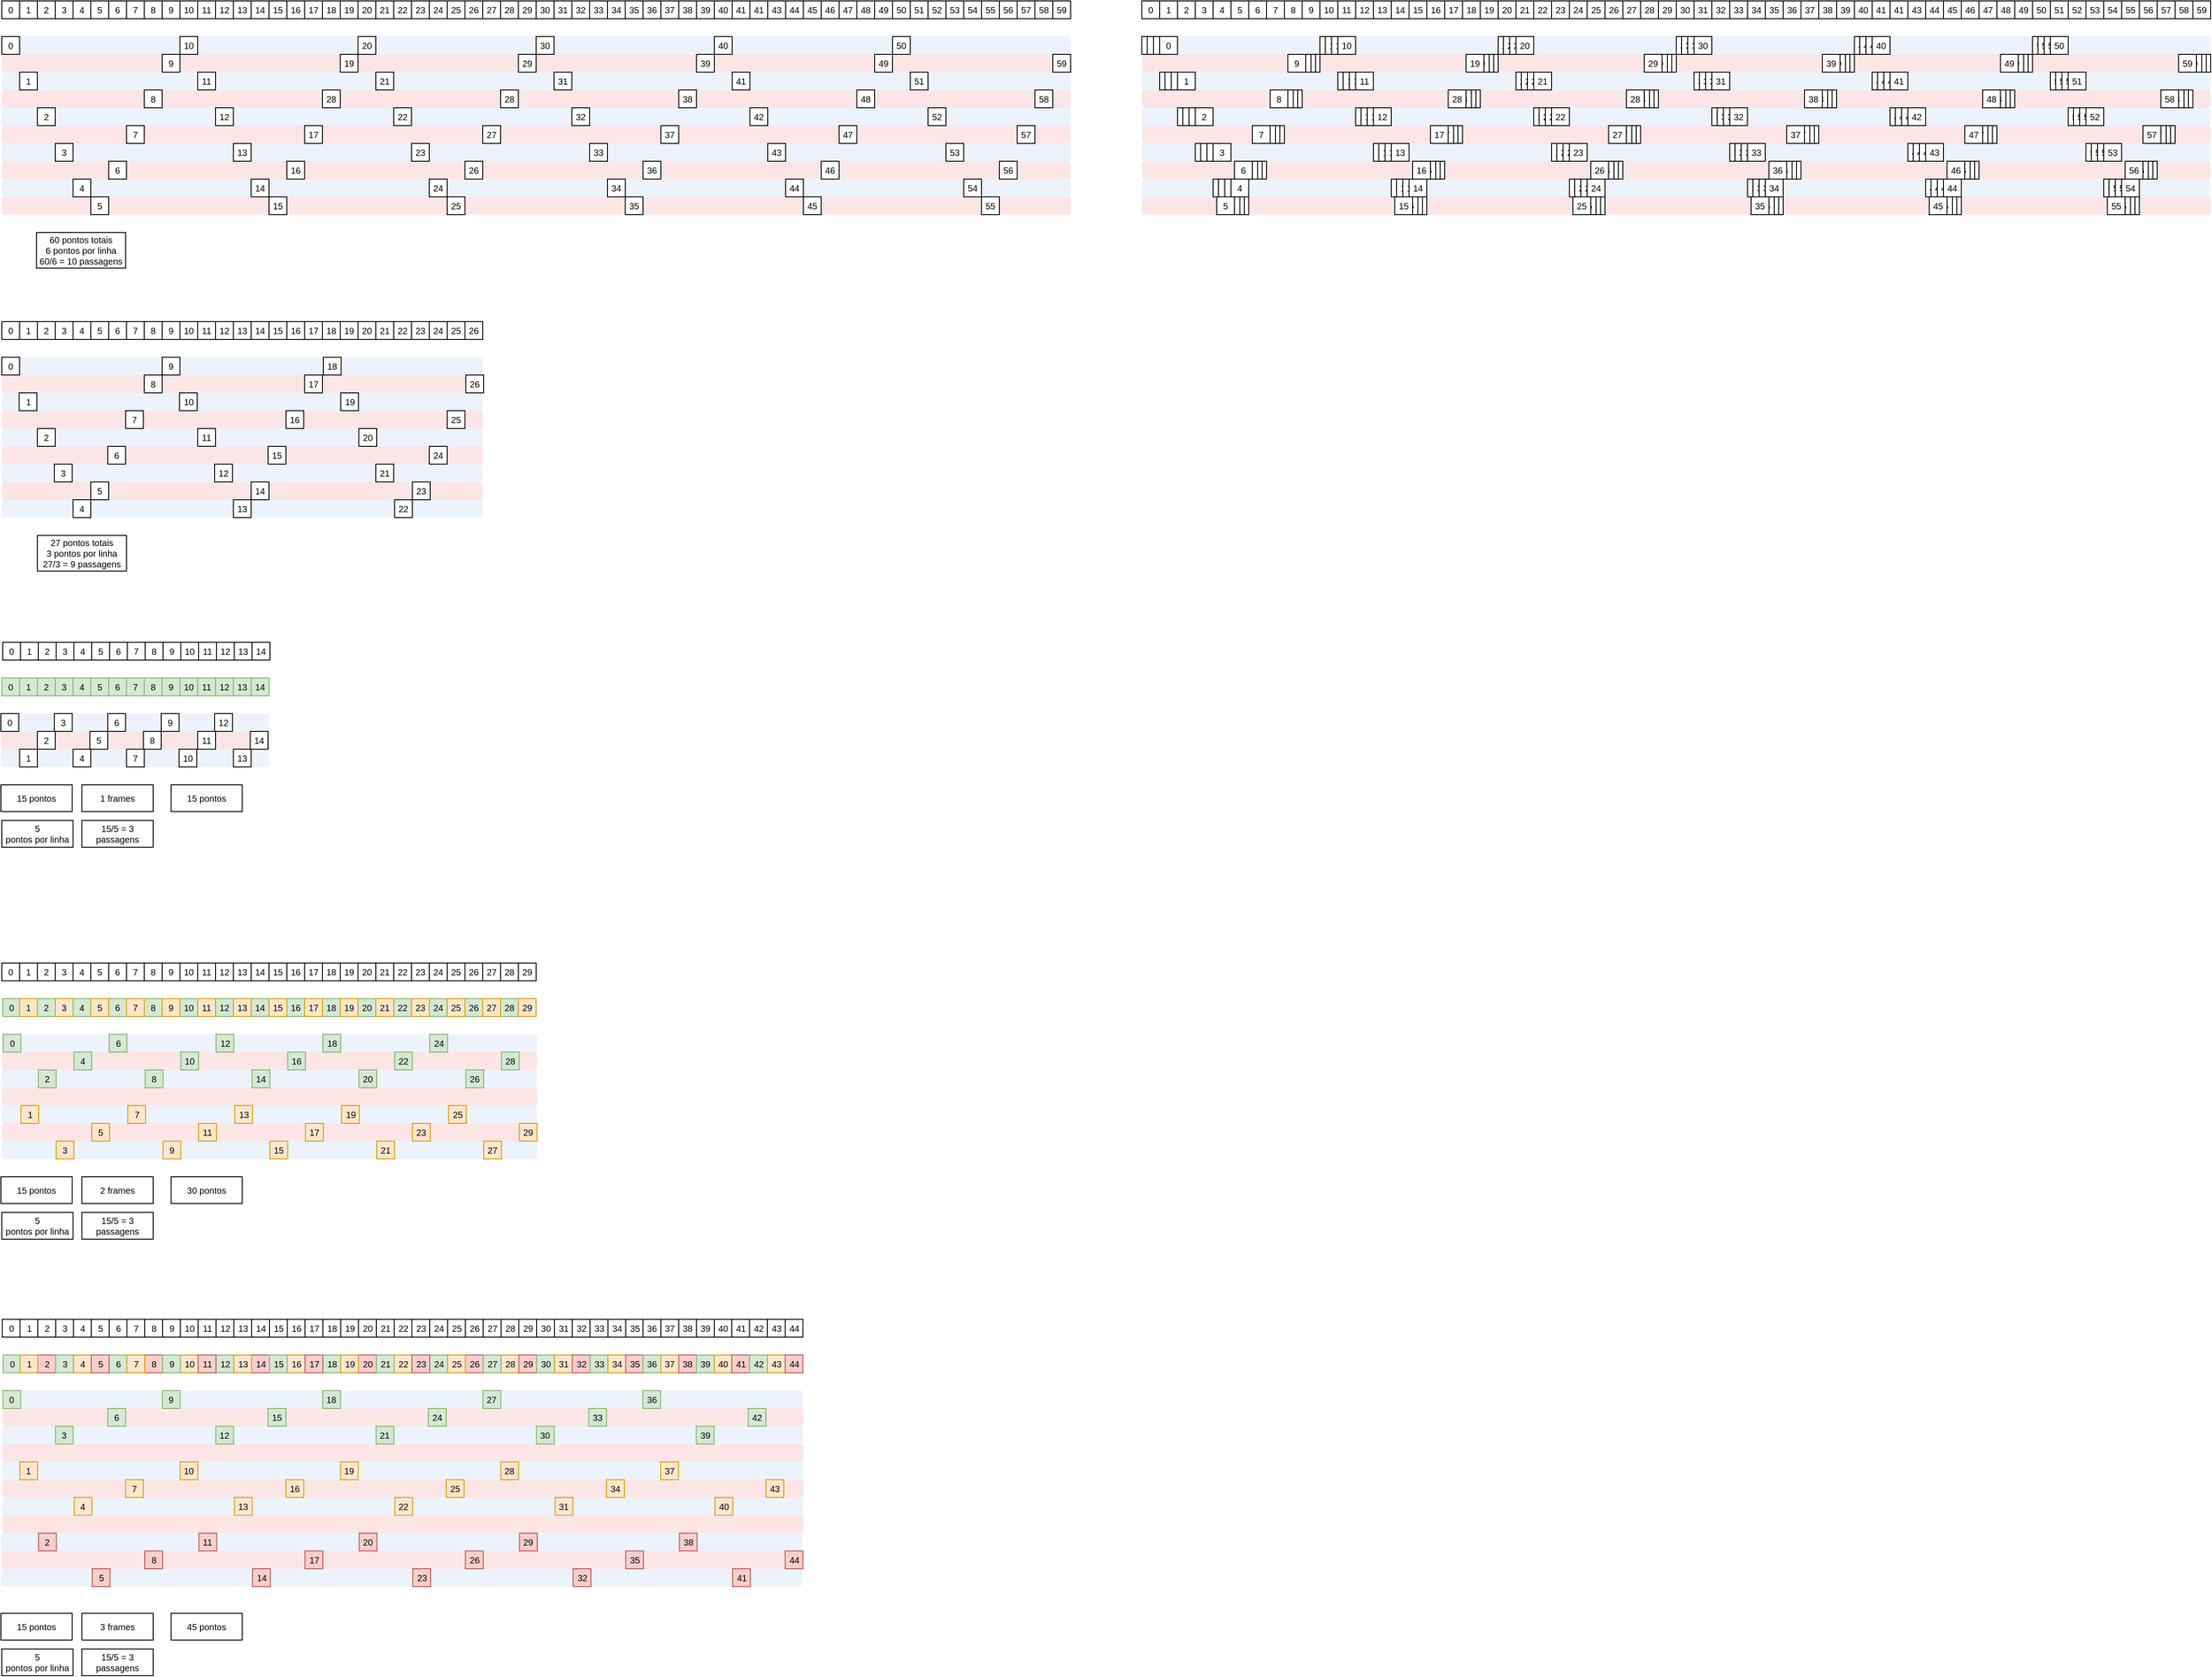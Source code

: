 <mxfile version="18.0.2" type="device" pages="3"><diagram id="EP1t0_UYS1PAkz000eZg" name="Page-1"><mxGraphModel dx="548" dy="800" grid="1" gridSize="10" guides="1" tooltips="1" connect="1" arrows="1" fold="1" page="1" pageScale="1" pageWidth="827" pageHeight="1169" math="0" shadow="0"><root><mxCell id="0"/><mxCell id="1" parent="0"/><mxCell id="O-4JQ5Ix7dBM0uNkfez_-74" value="" style="rounded=1;whiteSpace=wrap;html=1;fontSize=10;fillColor=#f8cecc;opacity=50;strokeColor=none;" parent="1" vertex="1"><mxGeometry x="880" y="500" width="540" height="20" as="geometry"/></mxCell><mxCell id="O-4JQ5Ix7dBM0uNkfez_-75" value="" style="rounded=1;whiteSpace=wrap;html=1;fontSize=10;fillColor=#f8cecc;opacity=50;strokeColor=none;" parent="1" vertex="1"><mxGeometry x="880" y="540" width="540" height="20" as="geometry"/></mxCell><mxCell id="O-4JQ5Ix7dBM0uNkfez_-76" value="" style="rounded=1;whiteSpace=wrap;html=1;fontSize=10;fillColor=#f8cecc;opacity=50;strokeColor=none;" parent="1" vertex="1"><mxGeometry x="880" y="580" width="540" height="20" as="geometry"/></mxCell><mxCell id="O-4JQ5Ix7dBM0uNkfez_-77" value="" style="rounded=1;whiteSpace=wrap;html=1;fontSize=10;fillColor=#dae8fc;strokeColor=none;opacity=50;" parent="1" vertex="1"><mxGeometry x="880" y="440" width="540" height="20" as="geometry"/></mxCell><mxCell id="O-4JQ5Ix7dBM0uNkfez_-78" value="" style="rounded=1;whiteSpace=wrap;html=1;fontSize=10;fillColor=#dae8fc;strokeColor=none;opacity=50;" parent="1" vertex="1"><mxGeometry x="880" y="480" width="540" height="20" as="geometry"/></mxCell><mxCell id="O-4JQ5Ix7dBM0uNkfez_-79" value="" style="rounded=1;whiteSpace=wrap;html=1;fontSize=10;fillColor=#dae8fc;strokeColor=none;opacity=50;" parent="1" vertex="1"><mxGeometry x="880" y="520" width="540" height="20" as="geometry"/></mxCell><mxCell id="O-4JQ5Ix7dBM0uNkfez_-80" value="" style="rounded=1;whiteSpace=wrap;html=1;fontSize=10;fillColor=#dae8fc;strokeColor=none;opacity=50;" parent="1" vertex="1"><mxGeometry x="880" y="560" width="540" height="20" as="geometry"/></mxCell><mxCell id="O-4JQ5Ix7dBM0uNkfez_-81" value="" style="rounded=1;whiteSpace=wrap;html=1;fontSize=10;fillColor=#f8cecc;opacity=50;strokeColor=none;" parent="1" vertex="1"><mxGeometry x="880" y="460" width="540" height="20" as="geometry"/></mxCell><mxCell id="O-4JQ5Ix7dBM0uNkfez_-82" value="" style="rounded=1;whiteSpace=wrap;html=1;fontSize=10;fillColor=#dae8fc;strokeColor=none;opacity=50;" parent="1" vertex="1"><mxGeometry x="880" y="600" width="540" height="20" as="geometry"/></mxCell><mxCell id="8wxR24ASy-7920xYoXFi-248" value="" style="rounded=1;whiteSpace=wrap;html=1;fontSize=10;fillColor=#f8cecc;opacity=50;strokeColor=none;" parent="1" vertex="1"><mxGeometry x="880" y="140" width="1200" height="20" as="geometry"/></mxCell><mxCell id="8wxR24ASy-7920xYoXFi-249" value="" style="rounded=1;whiteSpace=wrap;html=1;fontSize=10;fillColor=#f8cecc;opacity=50;strokeColor=none;" parent="1" vertex="1"><mxGeometry x="880" y="180" width="1200" height="20" as="geometry"/></mxCell><mxCell id="8wxR24ASy-7920xYoXFi-250" value="" style="rounded=1;whiteSpace=wrap;html=1;fontSize=10;fillColor=#f8cecc;opacity=50;strokeColor=none;" parent="1" vertex="1"><mxGeometry x="880" y="220" width="1200" height="20" as="geometry"/></mxCell><mxCell id="8wxR24ASy-7920xYoXFi-251" value="" style="rounded=1;whiteSpace=wrap;html=1;fontSize=10;fillColor=#f8cecc;opacity=50;strokeColor=none;" parent="1" vertex="1"><mxGeometry x="880" y="260" width="1200" height="20" as="geometry"/></mxCell><mxCell id="8wxR24ASy-7920xYoXFi-252" value="" style="rounded=1;whiteSpace=wrap;html=1;fontSize=10;fillColor=#dae8fc;strokeColor=none;opacity=50;" parent="1" vertex="1"><mxGeometry x="880" y="80" width="1200" height="20" as="geometry"/></mxCell><mxCell id="8wxR24ASy-7920xYoXFi-253" value="" style="rounded=1;whiteSpace=wrap;html=1;fontSize=10;fillColor=#dae8fc;strokeColor=none;opacity=50;" parent="1" vertex="1"><mxGeometry x="880" y="120" width="1200" height="20" as="geometry"/></mxCell><mxCell id="8wxR24ASy-7920xYoXFi-254" value="" style="rounded=1;whiteSpace=wrap;html=1;fontSize=10;fillColor=#dae8fc;strokeColor=none;opacity=50;" parent="1" vertex="1"><mxGeometry x="880" y="160" width="1200" height="20" as="geometry"/></mxCell><mxCell id="8wxR24ASy-7920xYoXFi-255" value="" style="rounded=1;whiteSpace=wrap;html=1;fontSize=10;fillColor=#dae8fc;strokeColor=none;opacity=50;" parent="1" vertex="1"><mxGeometry x="880" y="200" width="1200" height="20" as="geometry"/></mxCell><mxCell id="8wxR24ASy-7920xYoXFi-256" value="" style="rounded=1;whiteSpace=wrap;html=1;fontSize=10;fillColor=#dae8fc;strokeColor=none;opacity=50;" parent="1" vertex="1"><mxGeometry x="880" y="240" width="1200" height="20" as="geometry"/></mxCell><mxCell id="8wxR24ASy-7920xYoXFi-257" value="" style="rounded=1;whiteSpace=wrap;html=1;fontSize=10;fillColor=#f8cecc;opacity=50;strokeColor=none;" parent="1" vertex="1"><mxGeometry x="880" y="100" width="1200" height="20" as="geometry"/></mxCell><mxCell id="8wxR24ASy-7920xYoXFi-126" value="60 pontos totais&lt;br&gt;6 pontos por linha&lt;br&gt;60/6 = 10 passagens" style="rounded=0;whiteSpace=wrap;html=1;fontSize=10;" parent="1" vertex="1"><mxGeometry x="919" y="300" width="100" height="40" as="geometry"/></mxCell><mxCell id="8wxR24ASy-7920xYoXFi-127" value="0" style="rounded=0;whiteSpace=wrap;html=1;fontSize=10;" parent="1" vertex="1"><mxGeometry x="880" y="40" width="20" height="20" as="geometry"/></mxCell><mxCell id="8wxR24ASy-7920xYoXFi-128" value="1" style="rounded=0;whiteSpace=wrap;html=1;fontSize=10;" parent="1" vertex="1"><mxGeometry x="900" y="40" width="20" height="20" as="geometry"/></mxCell><mxCell id="8wxR24ASy-7920xYoXFi-129" value="2" style="rounded=0;whiteSpace=wrap;html=1;fontSize=10;" parent="1" vertex="1"><mxGeometry x="920" y="40" width="20" height="20" as="geometry"/></mxCell><mxCell id="8wxR24ASy-7920xYoXFi-130" value="3" style="rounded=0;whiteSpace=wrap;html=1;fontSize=10;" parent="1" vertex="1"><mxGeometry x="940" y="40" width="20" height="20" as="geometry"/></mxCell><mxCell id="8wxR24ASy-7920xYoXFi-131" value="4" style="rounded=0;whiteSpace=wrap;html=1;fontSize=10;" parent="1" vertex="1"><mxGeometry x="960" y="40" width="20" height="20" as="geometry"/></mxCell><mxCell id="8wxR24ASy-7920xYoXFi-132" value="5" style="rounded=0;whiteSpace=wrap;html=1;fontSize=10;" parent="1" vertex="1"><mxGeometry x="980" y="40" width="20" height="20" as="geometry"/></mxCell><mxCell id="8wxR24ASy-7920xYoXFi-133" value="6" style="rounded=0;whiteSpace=wrap;html=1;fontSize=10;" parent="1" vertex="1"><mxGeometry x="1000" y="40" width="20" height="20" as="geometry"/></mxCell><mxCell id="8wxR24ASy-7920xYoXFi-134" value="7" style="rounded=0;whiteSpace=wrap;html=1;fontSize=10;" parent="1" vertex="1"><mxGeometry x="1020" y="40" width="20" height="20" as="geometry"/></mxCell><mxCell id="8wxR24ASy-7920xYoXFi-135" value="8" style="rounded=0;whiteSpace=wrap;html=1;fontSize=10;" parent="1" vertex="1"><mxGeometry x="1040" y="40" width="20" height="20" as="geometry"/></mxCell><mxCell id="8wxR24ASy-7920xYoXFi-136" value="9" style="rounded=0;whiteSpace=wrap;html=1;fontSize=10;" parent="1" vertex="1"><mxGeometry x="1060" y="40" width="20" height="20" as="geometry"/></mxCell><mxCell id="8wxR24ASy-7920xYoXFi-137" value="10" style="rounded=0;whiteSpace=wrap;html=1;fontSize=10;" parent="1" vertex="1"><mxGeometry x="1080" y="40" width="20" height="20" as="geometry"/></mxCell><mxCell id="8wxR24ASy-7920xYoXFi-138" value="11" style="rounded=0;whiteSpace=wrap;html=1;fontSize=10;" parent="1" vertex="1"><mxGeometry x="1100" y="40" width="20" height="20" as="geometry"/></mxCell><mxCell id="8wxR24ASy-7920xYoXFi-139" value="12" style="rounded=0;whiteSpace=wrap;html=1;fontSize=10;" parent="1" vertex="1"><mxGeometry x="1120" y="40" width="20" height="20" as="geometry"/></mxCell><mxCell id="8wxR24ASy-7920xYoXFi-140" value="13" style="rounded=0;whiteSpace=wrap;html=1;fontSize=10;" parent="1" vertex="1"><mxGeometry x="1140" y="40" width="20" height="20" as="geometry"/></mxCell><mxCell id="8wxR24ASy-7920xYoXFi-141" value="14" style="rounded=0;whiteSpace=wrap;html=1;fontSize=10;" parent="1" vertex="1"><mxGeometry x="1160" y="40" width="20" height="20" as="geometry"/></mxCell><mxCell id="8wxR24ASy-7920xYoXFi-142" value="15" style="rounded=0;whiteSpace=wrap;html=1;fontSize=10;" parent="1" vertex="1"><mxGeometry x="1180" y="40" width="20" height="20" as="geometry"/></mxCell><mxCell id="8wxR24ASy-7920xYoXFi-143" value="16" style="rounded=0;whiteSpace=wrap;html=1;fontSize=10;" parent="1" vertex="1"><mxGeometry x="1200" y="40" width="20" height="20" as="geometry"/></mxCell><mxCell id="8wxR24ASy-7920xYoXFi-144" value="17" style="rounded=0;whiteSpace=wrap;html=1;fontSize=10;" parent="1" vertex="1"><mxGeometry x="1220" y="40" width="20" height="20" as="geometry"/></mxCell><mxCell id="8wxR24ASy-7920xYoXFi-145" value="18" style="rounded=0;whiteSpace=wrap;html=1;fontSize=10;" parent="1" vertex="1"><mxGeometry x="1240" y="40" width="20" height="20" as="geometry"/></mxCell><mxCell id="8wxR24ASy-7920xYoXFi-146" value="19" style="rounded=0;whiteSpace=wrap;html=1;fontSize=10;" parent="1" vertex="1"><mxGeometry x="1260" y="40" width="20" height="20" as="geometry"/></mxCell><mxCell id="8wxR24ASy-7920xYoXFi-147" value="20" style="rounded=0;whiteSpace=wrap;html=1;fontSize=10;" parent="1" vertex="1"><mxGeometry x="1280" y="40" width="20" height="20" as="geometry"/></mxCell><mxCell id="8wxR24ASy-7920xYoXFi-148" value="21" style="rounded=0;whiteSpace=wrap;html=1;fontSize=10;" parent="1" vertex="1"><mxGeometry x="1300" y="40" width="20" height="20" as="geometry"/></mxCell><mxCell id="8wxR24ASy-7920xYoXFi-149" value="22" style="rounded=0;whiteSpace=wrap;html=1;fontSize=10;" parent="1" vertex="1"><mxGeometry x="1320" y="40" width="20" height="20" as="geometry"/></mxCell><mxCell id="8wxR24ASy-7920xYoXFi-150" value="23" style="rounded=0;whiteSpace=wrap;html=1;fontSize=10;" parent="1" vertex="1"><mxGeometry x="1340" y="40" width="20" height="20" as="geometry"/></mxCell><mxCell id="8wxR24ASy-7920xYoXFi-151" value="24" style="rounded=0;whiteSpace=wrap;html=1;fontSize=10;" parent="1" vertex="1"><mxGeometry x="1360" y="40" width="20" height="20" as="geometry"/></mxCell><mxCell id="8wxR24ASy-7920xYoXFi-152" value="25" style="rounded=0;whiteSpace=wrap;html=1;fontSize=10;" parent="1" vertex="1"><mxGeometry x="1380" y="40" width="20" height="20" as="geometry"/></mxCell><mxCell id="8wxR24ASy-7920xYoXFi-153" value="26" style="rounded=0;whiteSpace=wrap;html=1;fontSize=10;" parent="1" vertex="1"><mxGeometry x="1400" y="40" width="20" height="20" as="geometry"/></mxCell><mxCell id="8wxR24ASy-7920xYoXFi-154" value="27" style="rounded=0;whiteSpace=wrap;html=1;fontSize=10;" parent="1" vertex="1"><mxGeometry x="1420" y="40" width="20" height="20" as="geometry"/></mxCell><mxCell id="8wxR24ASy-7920xYoXFi-155" value="28" style="rounded=0;whiteSpace=wrap;html=1;fontSize=10;" parent="1" vertex="1"><mxGeometry x="1440" y="40" width="20" height="20" as="geometry"/></mxCell><mxCell id="8wxR24ASy-7920xYoXFi-156" value="29" style="rounded=0;whiteSpace=wrap;html=1;fontSize=10;" parent="1" vertex="1"><mxGeometry x="1460" y="40" width="20" height="20" as="geometry"/></mxCell><mxCell id="8wxR24ASy-7920xYoXFi-157" value="30" style="rounded=0;whiteSpace=wrap;html=1;fontSize=10;" parent="1" vertex="1"><mxGeometry x="1480" y="40" width="20" height="20" as="geometry"/></mxCell><mxCell id="8wxR24ASy-7920xYoXFi-158" value="31" style="rounded=0;whiteSpace=wrap;html=1;fontSize=10;" parent="1" vertex="1"><mxGeometry x="1500" y="40" width="20" height="20" as="geometry"/></mxCell><mxCell id="8wxR24ASy-7920xYoXFi-159" value="32" style="rounded=0;whiteSpace=wrap;html=1;fontSize=10;" parent="1" vertex="1"><mxGeometry x="1520" y="40" width="20" height="20" as="geometry"/></mxCell><mxCell id="8wxR24ASy-7920xYoXFi-160" value="33" style="rounded=0;whiteSpace=wrap;html=1;fontSize=10;" parent="1" vertex="1"><mxGeometry x="1540" y="40" width="20" height="20" as="geometry"/></mxCell><mxCell id="8wxR24ASy-7920xYoXFi-161" value="34" style="rounded=0;whiteSpace=wrap;html=1;fontSize=10;" parent="1" vertex="1"><mxGeometry x="1560" y="40" width="20" height="20" as="geometry"/></mxCell><mxCell id="8wxR24ASy-7920xYoXFi-162" value="35" style="rounded=0;whiteSpace=wrap;html=1;fontSize=10;" parent="1" vertex="1"><mxGeometry x="1580" y="40" width="20" height="20" as="geometry"/></mxCell><mxCell id="8wxR24ASy-7920xYoXFi-163" value="36" style="rounded=0;whiteSpace=wrap;html=1;fontSize=10;" parent="1" vertex="1"><mxGeometry x="1600" y="40" width="20" height="20" as="geometry"/></mxCell><mxCell id="8wxR24ASy-7920xYoXFi-164" value="37" style="rounded=0;whiteSpace=wrap;html=1;fontSize=10;" parent="1" vertex="1"><mxGeometry x="1620" y="40" width="20" height="20" as="geometry"/></mxCell><mxCell id="8wxR24ASy-7920xYoXFi-165" value="38" style="rounded=0;whiteSpace=wrap;html=1;fontSize=10;" parent="1" vertex="1"><mxGeometry x="1640" y="40" width="20" height="20" as="geometry"/></mxCell><mxCell id="8wxR24ASy-7920xYoXFi-166" value="39" style="rounded=0;whiteSpace=wrap;html=1;fontSize=10;" parent="1" vertex="1"><mxGeometry x="1660" y="40" width="20" height="20" as="geometry"/></mxCell><mxCell id="8wxR24ASy-7920xYoXFi-167" value="40" style="rounded=0;whiteSpace=wrap;html=1;fontSize=10;" parent="1" vertex="1"><mxGeometry x="1680" y="40" width="20" height="20" as="geometry"/></mxCell><mxCell id="8wxR24ASy-7920xYoXFi-168" value="0" style="rounded=0;whiteSpace=wrap;html=1;fontSize=10;" parent="1" vertex="1"><mxGeometry x="880" y="80" width="20" height="20" as="geometry"/></mxCell><mxCell id="8wxR24ASy-7920xYoXFi-169" value="10" style="rounded=0;whiteSpace=wrap;html=1;fontSize=10;" parent="1" vertex="1"><mxGeometry x="1080" y="80" width="20" height="20" as="geometry"/></mxCell><mxCell id="8wxR24ASy-7920xYoXFi-170" value="20" style="rounded=0;whiteSpace=wrap;html=1;fontSize=10;" parent="1" vertex="1"><mxGeometry x="1280" y="80" width="20" height="20" as="geometry"/></mxCell><mxCell id="8wxR24ASy-7920xYoXFi-171" value="41" style="rounded=0;whiteSpace=wrap;html=1;fontSize=10;" parent="1" vertex="1"><mxGeometry x="1700" y="40" width="20" height="20" as="geometry"/></mxCell><mxCell id="8wxR24ASy-7920xYoXFi-172" value="41" style="rounded=0;whiteSpace=wrap;html=1;fontSize=10;" parent="1" vertex="1"><mxGeometry x="1720" y="40" width="20" height="20" as="geometry"/></mxCell><mxCell id="8wxR24ASy-7920xYoXFi-173" value="43" style="rounded=0;whiteSpace=wrap;html=1;fontSize=10;" parent="1" vertex="1"><mxGeometry x="1740" y="40" width="20" height="20" as="geometry"/></mxCell><mxCell id="8wxR24ASy-7920xYoXFi-174" value="44" style="rounded=0;whiteSpace=wrap;html=1;fontSize=10;" parent="1" vertex="1"><mxGeometry x="1760" y="40" width="20" height="20" as="geometry"/></mxCell><mxCell id="8wxR24ASy-7920xYoXFi-175" value="45" style="rounded=0;whiteSpace=wrap;html=1;fontSize=10;" parent="1" vertex="1"><mxGeometry x="1780" y="40" width="20" height="20" as="geometry"/></mxCell><mxCell id="8wxR24ASy-7920xYoXFi-176" value="46" style="rounded=0;whiteSpace=wrap;html=1;fontSize=10;" parent="1" vertex="1"><mxGeometry x="1800" y="40" width="20" height="20" as="geometry"/></mxCell><mxCell id="8wxR24ASy-7920xYoXFi-177" value="47" style="rounded=0;whiteSpace=wrap;html=1;fontSize=10;" parent="1" vertex="1"><mxGeometry x="1820" y="40" width="20" height="20" as="geometry"/></mxCell><mxCell id="8wxR24ASy-7920xYoXFi-178" value="48" style="rounded=0;whiteSpace=wrap;html=1;fontSize=10;" parent="1" vertex="1"><mxGeometry x="1840" y="40" width="20" height="20" as="geometry"/></mxCell><mxCell id="8wxR24ASy-7920xYoXFi-179" value="49" style="rounded=0;whiteSpace=wrap;html=1;fontSize=10;" parent="1" vertex="1"><mxGeometry x="1860" y="40" width="20" height="20" as="geometry"/></mxCell><mxCell id="8wxR24ASy-7920xYoXFi-180" value="50" style="rounded=0;whiteSpace=wrap;html=1;fontSize=10;" parent="1" vertex="1"><mxGeometry x="1880" y="40" width="20" height="20" as="geometry"/></mxCell><mxCell id="8wxR24ASy-7920xYoXFi-181" value="51" style="rounded=0;whiteSpace=wrap;html=1;fontSize=10;" parent="1" vertex="1"><mxGeometry x="1900" y="40" width="20" height="20" as="geometry"/></mxCell><mxCell id="8wxR24ASy-7920xYoXFi-182" value="52" style="rounded=0;whiteSpace=wrap;html=1;fontSize=10;" parent="1" vertex="1"><mxGeometry x="1920" y="40" width="20" height="20" as="geometry"/></mxCell><mxCell id="8wxR24ASy-7920xYoXFi-183" value="53" style="rounded=0;whiteSpace=wrap;html=1;fontSize=10;" parent="1" vertex="1"><mxGeometry x="1940" y="40" width="20" height="20" as="geometry"/></mxCell><mxCell id="8wxR24ASy-7920xYoXFi-184" value="54" style="rounded=0;whiteSpace=wrap;html=1;fontSize=10;" parent="1" vertex="1"><mxGeometry x="1960" y="40" width="20" height="20" as="geometry"/></mxCell><mxCell id="8wxR24ASy-7920xYoXFi-185" value="55" style="rounded=0;whiteSpace=wrap;html=1;fontSize=10;" parent="1" vertex="1"><mxGeometry x="1980" y="40" width="20" height="20" as="geometry"/></mxCell><mxCell id="8wxR24ASy-7920xYoXFi-186" value="56" style="rounded=0;whiteSpace=wrap;html=1;fontSize=10;" parent="1" vertex="1"><mxGeometry x="2000" y="40" width="20" height="20" as="geometry"/></mxCell><mxCell id="8wxR24ASy-7920xYoXFi-187" value="57" style="rounded=0;whiteSpace=wrap;html=1;fontSize=10;" parent="1" vertex="1"><mxGeometry x="2020" y="40" width="20" height="20" as="geometry"/></mxCell><mxCell id="8wxR24ASy-7920xYoXFi-188" value="58" style="rounded=0;whiteSpace=wrap;html=1;fontSize=10;" parent="1" vertex="1"><mxGeometry x="2040" y="40" width="20" height="20" as="geometry"/></mxCell><mxCell id="8wxR24ASy-7920xYoXFi-189" value="59" style="rounded=0;whiteSpace=wrap;html=1;fontSize=10;" parent="1" vertex="1"><mxGeometry x="2060" y="40" width="20" height="20" as="geometry"/></mxCell><mxCell id="8wxR24ASy-7920xYoXFi-191" value="30" style="rounded=0;whiteSpace=wrap;html=1;fontSize=10;" parent="1" vertex="1"><mxGeometry x="1480" y="80" width="20" height="20" as="geometry"/></mxCell><mxCell id="8wxR24ASy-7920xYoXFi-192" value="40" style="rounded=0;whiteSpace=wrap;html=1;fontSize=10;" parent="1" vertex="1"><mxGeometry x="1680" y="80" width="20" height="20" as="geometry"/></mxCell><mxCell id="8wxR24ASy-7920xYoXFi-193" value="50" style="rounded=0;whiteSpace=wrap;html=1;fontSize=10;" parent="1" vertex="1"><mxGeometry x="1880" y="80" width="20" height="20" as="geometry"/></mxCell><mxCell id="8wxR24ASy-7920xYoXFi-194" value="9" style="rounded=0;whiteSpace=wrap;html=1;fontSize=10;" parent="1" vertex="1"><mxGeometry x="1060" y="100" width="20" height="20" as="geometry"/></mxCell><mxCell id="8wxR24ASy-7920xYoXFi-195" value="19" style="rounded=0;whiteSpace=wrap;html=1;fontSize=10;" parent="1" vertex="1"><mxGeometry x="1260" y="100" width="20" height="20" as="geometry"/></mxCell><mxCell id="8wxR24ASy-7920xYoXFi-196" value="29" style="rounded=0;whiteSpace=wrap;html=1;fontSize=10;" parent="1" vertex="1"><mxGeometry x="1460" y="100" width="20" height="20" as="geometry"/></mxCell><mxCell id="8wxR24ASy-7920xYoXFi-197" value="39" style="rounded=0;whiteSpace=wrap;html=1;fontSize=10;" parent="1" vertex="1"><mxGeometry x="1660" y="100" width="20" height="20" as="geometry"/></mxCell><mxCell id="8wxR24ASy-7920xYoXFi-198" value="49" style="rounded=0;whiteSpace=wrap;html=1;fontSize=10;" parent="1" vertex="1"><mxGeometry x="1860" y="100" width="20" height="20" as="geometry"/></mxCell><mxCell id="8wxR24ASy-7920xYoXFi-199" value="59" style="rounded=0;whiteSpace=wrap;html=1;fontSize=10;" parent="1" vertex="1"><mxGeometry x="2060" y="100" width="20" height="20" as="geometry"/></mxCell><mxCell id="8wxR24ASy-7920xYoXFi-200" value="1" style="rounded=0;whiteSpace=wrap;html=1;fontSize=10;" parent="1" vertex="1"><mxGeometry x="900" y="120" width="20" height="20" as="geometry"/></mxCell><mxCell id="8wxR24ASy-7920xYoXFi-201" value="11" style="rounded=0;whiteSpace=wrap;html=1;fontSize=10;" parent="1" vertex="1"><mxGeometry x="1100" y="120" width="20" height="20" as="geometry"/></mxCell><mxCell id="8wxR24ASy-7920xYoXFi-202" value="21" style="rounded=0;whiteSpace=wrap;html=1;fontSize=10;" parent="1" vertex="1"><mxGeometry x="1300" y="120" width="20" height="20" as="geometry"/></mxCell><mxCell id="8wxR24ASy-7920xYoXFi-203" value="31" style="rounded=0;whiteSpace=wrap;html=1;fontSize=10;" parent="1" vertex="1"><mxGeometry x="1500" y="120" width="20" height="20" as="geometry"/></mxCell><mxCell id="8wxR24ASy-7920xYoXFi-204" value="41" style="rounded=0;whiteSpace=wrap;html=1;fontSize=10;" parent="1" vertex="1"><mxGeometry x="1700" y="120" width="20" height="20" as="geometry"/></mxCell><mxCell id="8wxR24ASy-7920xYoXFi-205" value="51" style="rounded=0;whiteSpace=wrap;html=1;fontSize=10;" parent="1" vertex="1"><mxGeometry x="1900" y="120" width="20" height="20" as="geometry"/></mxCell><mxCell id="8wxR24ASy-7920xYoXFi-206" value="8" style="rounded=0;whiteSpace=wrap;html=1;fontSize=10;" parent="1" vertex="1"><mxGeometry x="1040" y="140" width="20" height="20" as="geometry"/></mxCell><mxCell id="8wxR24ASy-7920xYoXFi-207" value="28" style="rounded=0;whiteSpace=wrap;html=1;fontSize=10;" parent="1" vertex="1"><mxGeometry x="1240" y="140" width="20" height="20" as="geometry"/></mxCell><mxCell id="8wxR24ASy-7920xYoXFi-208" value="28" style="rounded=0;whiteSpace=wrap;html=1;fontSize=10;" parent="1" vertex="1"><mxGeometry x="1440" y="140" width="20" height="20" as="geometry"/></mxCell><mxCell id="8wxR24ASy-7920xYoXFi-209" value="38" style="rounded=0;whiteSpace=wrap;html=1;fontSize=10;" parent="1" vertex="1"><mxGeometry x="1640" y="140" width="20" height="20" as="geometry"/></mxCell><mxCell id="8wxR24ASy-7920xYoXFi-210" value="48" style="rounded=0;whiteSpace=wrap;html=1;fontSize=10;" parent="1" vertex="1"><mxGeometry x="1840" y="140" width="20" height="20" as="geometry"/></mxCell><mxCell id="8wxR24ASy-7920xYoXFi-211" value="58" style="rounded=0;whiteSpace=wrap;html=1;fontSize=10;" parent="1" vertex="1"><mxGeometry x="2040" y="140" width="20" height="20" as="geometry"/></mxCell><mxCell id="8wxR24ASy-7920xYoXFi-212" value="2" style="rounded=0;whiteSpace=wrap;html=1;fontSize=10;" parent="1" vertex="1"><mxGeometry x="920" y="160" width="20" height="20" as="geometry"/></mxCell><mxCell id="8wxR24ASy-7920xYoXFi-213" value="12" style="rounded=0;whiteSpace=wrap;html=1;fontSize=10;" parent="1" vertex="1"><mxGeometry x="1120" y="160" width="20" height="20" as="geometry"/></mxCell><mxCell id="8wxR24ASy-7920xYoXFi-214" value="22" style="rounded=0;whiteSpace=wrap;html=1;fontSize=10;" parent="1" vertex="1"><mxGeometry x="1320" y="160" width="20" height="20" as="geometry"/></mxCell><mxCell id="8wxR24ASy-7920xYoXFi-215" value="32" style="rounded=0;whiteSpace=wrap;html=1;fontSize=10;" parent="1" vertex="1"><mxGeometry x="1520" y="160" width="20" height="20" as="geometry"/></mxCell><mxCell id="8wxR24ASy-7920xYoXFi-216" value="42" style="rounded=0;whiteSpace=wrap;html=1;fontSize=10;" parent="1" vertex="1"><mxGeometry x="1720" y="160" width="20" height="20" as="geometry"/></mxCell><mxCell id="8wxR24ASy-7920xYoXFi-217" value="52" style="rounded=0;whiteSpace=wrap;html=1;fontSize=10;" parent="1" vertex="1"><mxGeometry x="1920" y="160" width="20" height="20" as="geometry"/></mxCell><mxCell id="8wxR24ASy-7920xYoXFi-218" value="7" style="rounded=0;whiteSpace=wrap;html=1;fontSize=10;" parent="1" vertex="1"><mxGeometry x="1020" y="180" width="20" height="20" as="geometry"/></mxCell><mxCell id="8wxR24ASy-7920xYoXFi-219" value="17" style="rounded=0;whiteSpace=wrap;html=1;fontSize=10;" parent="1" vertex="1"><mxGeometry x="1220" y="180" width="20" height="20" as="geometry"/></mxCell><mxCell id="8wxR24ASy-7920xYoXFi-220" value="27" style="rounded=0;whiteSpace=wrap;html=1;fontSize=10;" parent="1" vertex="1"><mxGeometry x="1420" y="180" width="20" height="20" as="geometry"/></mxCell><mxCell id="8wxR24ASy-7920xYoXFi-221" value="37" style="rounded=0;whiteSpace=wrap;html=1;fontSize=10;" parent="1" vertex="1"><mxGeometry x="1620" y="180" width="20" height="20" as="geometry"/></mxCell><mxCell id="8wxR24ASy-7920xYoXFi-222" value="47" style="rounded=0;whiteSpace=wrap;html=1;fontSize=10;" parent="1" vertex="1"><mxGeometry x="1820" y="180" width="20" height="20" as="geometry"/></mxCell><mxCell id="8wxR24ASy-7920xYoXFi-223" value="57" style="rounded=0;whiteSpace=wrap;html=1;fontSize=10;" parent="1" vertex="1"><mxGeometry x="2020" y="180" width="20" height="20" as="geometry"/></mxCell><mxCell id="8wxR24ASy-7920xYoXFi-224" value="3" style="rounded=0;whiteSpace=wrap;html=1;fontSize=10;" parent="1" vertex="1"><mxGeometry x="940" y="200" width="20" height="20" as="geometry"/></mxCell><mxCell id="8wxR24ASy-7920xYoXFi-225" value="13" style="rounded=0;whiteSpace=wrap;html=1;fontSize=10;" parent="1" vertex="1"><mxGeometry x="1140" y="200" width="20" height="20" as="geometry"/></mxCell><mxCell id="8wxR24ASy-7920xYoXFi-226" value="23" style="rounded=0;whiteSpace=wrap;html=1;fontSize=10;" parent="1" vertex="1"><mxGeometry x="1340" y="200" width="20" height="20" as="geometry"/></mxCell><mxCell id="8wxR24ASy-7920xYoXFi-227" value="33" style="rounded=0;whiteSpace=wrap;html=1;fontSize=10;" parent="1" vertex="1"><mxGeometry x="1540" y="200" width="20" height="20" as="geometry"/></mxCell><mxCell id="8wxR24ASy-7920xYoXFi-228" value="43" style="rounded=0;whiteSpace=wrap;html=1;fontSize=10;" parent="1" vertex="1"><mxGeometry x="1740" y="200" width="20" height="20" as="geometry"/></mxCell><mxCell id="8wxR24ASy-7920xYoXFi-229" value="53" style="rounded=0;whiteSpace=wrap;html=1;fontSize=10;" parent="1" vertex="1"><mxGeometry x="1940" y="200" width="20" height="20" as="geometry"/></mxCell><mxCell id="8wxR24ASy-7920xYoXFi-230" value="6" style="rounded=0;whiteSpace=wrap;html=1;fontSize=10;" parent="1" vertex="1"><mxGeometry x="1000" y="220" width="20" height="20" as="geometry"/></mxCell><mxCell id="8wxR24ASy-7920xYoXFi-231" value="16" style="rounded=0;whiteSpace=wrap;html=1;fontSize=10;" parent="1" vertex="1"><mxGeometry x="1200" y="220" width="20" height="20" as="geometry"/></mxCell><mxCell id="8wxR24ASy-7920xYoXFi-232" value="26" style="rounded=0;whiteSpace=wrap;html=1;fontSize=10;" parent="1" vertex="1"><mxGeometry x="1400" y="220" width="20" height="20" as="geometry"/></mxCell><mxCell id="8wxR24ASy-7920xYoXFi-233" value="36" style="rounded=0;whiteSpace=wrap;html=1;fontSize=10;" parent="1" vertex="1"><mxGeometry x="1600" y="220" width="20" height="20" as="geometry"/></mxCell><mxCell id="8wxR24ASy-7920xYoXFi-234" value="46" style="rounded=0;whiteSpace=wrap;html=1;fontSize=10;" parent="1" vertex="1"><mxGeometry x="1800" y="220" width="20" height="20" as="geometry"/></mxCell><mxCell id="8wxR24ASy-7920xYoXFi-235" value="56" style="rounded=0;whiteSpace=wrap;html=1;fontSize=10;" parent="1" vertex="1"><mxGeometry x="2000" y="220" width="20" height="20" as="geometry"/></mxCell><mxCell id="8wxR24ASy-7920xYoXFi-236" value="4" style="rounded=0;whiteSpace=wrap;html=1;fontSize=10;" parent="1" vertex="1"><mxGeometry x="960" y="240" width="20" height="20" as="geometry"/></mxCell><mxCell id="8wxR24ASy-7920xYoXFi-237" value="14" style="rounded=0;whiteSpace=wrap;html=1;fontSize=10;" parent="1" vertex="1"><mxGeometry x="1160" y="240" width="20" height="20" as="geometry"/></mxCell><mxCell id="8wxR24ASy-7920xYoXFi-238" value="24" style="rounded=0;whiteSpace=wrap;html=1;fontSize=10;" parent="1" vertex="1"><mxGeometry x="1360" y="240" width="20" height="20" as="geometry"/></mxCell><mxCell id="8wxR24ASy-7920xYoXFi-239" value="34" style="rounded=0;whiteSpace=wrap;html=1;fontSize=10;" parent="1" vertex="1"><mxGeometry x="1560" y="240" width="20" height="20" as="geometry"/></mxCell><mxCell id="8wxR24ASy-7920xYoXFi-240" value="44" style="rounded=0;whiteSpace=wrap;html=1;fontSize=10;" parent="1" vertex="1"><mxGeometry x="1760" y="240" width="20" height="20" as="geometry"/></mxCell><mxCell id="8wxR24ASy-7920xYoXFi-241" value="54" style="rounded=0;whiteSpace=wrap;html=1;fontSize=10;" parent="1" vertex="1"><mxGeometry x="1960" y="240" width="20" height="20" as="geometry"/></mxCell><mxCell id="8wxR24ASy-7920xYoXFi-242" value="5" style="rounded=0;whiteSpace=wrap;html=1;fontSize=10;" parent="1" vertex="1"><mxGeometry x="980" y="260" width="20" height="20" as="geometry"/></mxCell><mxCell id="8wxR24ASy-7920xYoXFi-243" value="15" style="rounded=0;whiteSpace=wrap;html=1;fontSize=10;" parent="1" vertex="1"><mxGeometry x="1180" y="260" width="20" height="20" as="geometry"/></mxCell><mxCell id="8wxR24ASy-7920xYoXFi-244" value="25" style="rounded=0;whiteSpace=wrap;html=1;fontSize=10;" parent="1" vertex="1"><mxGeometry x="1380" y="260" width="20" height="20" as="geometry"/></mxCell><mxCell id="8wxR24ASy-7920xYoXFi-245" value="35" style="rounded=0;whiteSpace=wrap;html=1;fontSize=10;" parent="1" vertex="1"><mxGeometry x="1580" y="260" width="20" height="20" as="geometry"/></mxCell><mxCell id="8wxR24ASy-7920xYoXFi-246" value="45" style="rounded=0;whiteSpace=wrap;html=1;fontSize=10;" parent="1" vertex="1"><mxGeometry x="1780" y="260" width="20" height="20" as="geometry"/></mxCell><mxCell id="8wxR24ASy-7920xYoXFi-247" value="55" style="rounded=0;whiteSpace=wrap;html=1;fontSize=10;" parent="1" vertex="1"><mxGeometry x="1980" y="260" width="20" height="20" as="geometry"/></mxCell><mxCell id="O-4JQ5Ix7dBM0uNkfez_-1" value="0" style="rounded=0;whiteSpace=wrap;html=1;fontSize=10;" parent="1" vertex="1"><mxGeometry x="880" y="400" width="20" height="20" as="geometry"/></mxCell><mxCell id="O-4JQ5Ix7dBM0uNkfez_-2" value="1" style="rounded=0;whiteSpace=wrap;html=1;fontSize=10;" parent="1" vertex="1"><mxGeometry x="900" y="400" width="20" height="20" as="geometry"/></mxCell><mxCell id="O-4JQ5Ix7dBM0uNkfez_-3" value="2" style="rounded=0;whiteSpace=wrap;html=1;fontSize=10;" parent="1" vertex="1"><mxGeometry x="920" y="400" width="20" height="20" as="geometry"/></mxCell><mxCell id="O-4JQ5Ix7dBM0uNkfez_-4" value="3" style="rounded=0;whiteSpace=wrap;html=1;fontSize=10;" parent="1" vertex="1"><mxGeometry x="940" y="400" width="20" height="20" as="geometry"/></mxCell><mxCell id="O-4JQ5Ix7dBM0uNkfez_-5" value="4" style="rounded=0;whiteSpace=wrap;html=1;fontSize=10;" parent="1" vertex="1"><mxGeometry x="960" y="400" width="20" height="20" as="geometry"/></mxCell><mxCell id="O-4JQ5Ix7dBM0uNkfez_-6" value="5" style="rounded=0;whiteSpace=wrap;html=1;fontSize=10;" parent="1" vertex="1"><mxGeometry x="980" y="400" width="20" height="20" as="geometry"/></mxCell><mxCell id="O-4JQ5Ix7dBM0uNkfez_-7" value="6" style="rounded=0;whiteSpace=wrap;html=1;fontSize=10;" parent="1" vertex="1"><mxGeometry x="1000" y="400" width="20" height="20" as="geometry"/></mxCell><mxCell id="O-4JQ5Ix7dBM0uNkfez_-8" value="7" style="rounded=0;whiteSpace=wrap;html=1;fontSize=10;" parent="1" vertex="1"><mxGeometry x="1020" y="400" width="20" height="20" as="geometry"/></mxCell><mxCell id="O-4JQ5Ix7dBM0uNkfez_-9" value="8" style="rounded=0;whiteSpace=wrap;html=1;fontSize=10;" parent="1" vertex="1"><mxGeometry x="1040" y="400" width="20" height="20" as="geometry"/></mxCell><mxCell id="O-4JQ5Ix7dBM0uNkfez_-10" value="9" style="rounded=0;whiteSpace=wrap;html=1;fontSize=10;" parent="1" vertex="1"><mxGeometry x="1060" y="400" width="20" height="20" as="geometry"/></mxCell><mxCell id="O-4JQ5Ix7dBM0uNkfez_-11" value="10" style="rounded=0;whiteSpace=wrap;html=1;fontSize=10;" parent="1" vertex="1"><mxGeometry x="1080" y="400" width="20" height="20" as="geometry"/></mxCell><mxCell id="O-4JQ5Ix7dBM0uNkfez_-12" value="11" style="rounded=0;whiteSpace=wrap;html=1;fontSize=10;" parent="1" vertex="1"><mxGeometry x="1100" y="400" width="20" height="20" as="geometry"/></mxCell><mxCell id="O-4JQ5Ix7dBM0uNkfez_-13" value="12" style="rounded=0;whiteSpace=wrap;html=1;fontSize=10;" parent="1" vertex="1"><mxGeometry x="1120" y="400" width="20" height="20" as="geometry"/></mxCell><mxCell id="O-4JQ5Ix7dBM0uNkfez_-14" value="13" style="rounded=0;whiteSpace=wrap;html=1;fontSize=10;" parent="1" vertex="1"><mxGeometry x="1140" y="400" width="20" height="20" as="geometry"/></mxCell><mxCell id="O-4JQ5Ix7dBM0uNkfez_-15" value="14" style="rounded=0;whiteSpace=wrap;html=1;fontSize=10;" parent="1" vertex="1"><mxGeometry x="1160" y="400" width="20" height="20" as="geometry"/></mxCell><mxCell id="O-4JQ5Ix7dBM0uNkfez_-16" value="15" style="rounded=0;whiteSpace=wrap;html=1;fontSize=10;" parent="1" vertex="1"><mxGeometry x="1180" y="400" width="20" height="20" as="geometry"/></mxCell><mxCell id="O-4JQ5Ix7dBM0uNkfez_-17" value="16" style="rounded=0;whiteSpace=wrap;html=1;fontSize=10;" parent="1" vertex="1"><mxGeometry x="1200" y="400" width="20" height="20" as="geometry"/></mxCell><mxCell id="O-4JQ5Ix7dBM0uNkfez_-18" value="17" style="rounded=0;whiteSpace=wrap;html=1;fontSize=10;" parent="1" vertex="1"><mxGeometry x="1220" y="400" width="20" height="20" as="geometry"/></mxCell><mxCell id="O-4JQ5Ix7dBM0uNkfez_-19" value="18" style="rounded=0;whiteSpace=wrap;html=1;fontSize=10;" parent="1" vertex="1"><mxGeometry x="1240" y="400" width="20" height="20" as="geometry"/></mxCell><mxCell id="O-4JQ5Ix7dBM0uNkfez_-20" value="19" style="rounded=0;whiteSpace=wrap;html=1;fontSize=10;" parent="1" vertex="1"><mxGeometry x="1260" y="400" width="20" height="20" as="geometry"/></mxCell><mxCell id="O-4JQ5Ix7dBM0uNkfez_-21" value="20" style="rounded=0;whiteSpace=wrap;html=1;fontSize=10;" parent="1" vertex="1"><mxGeometry x="1280" y="400" width="20" height="20" as="geometry"/></mxCell><mxCell id="O-4JQ5Ix7dBM0uNkfez_-22" value="0" style="rounded=0;whiteSpace=wrap;html=1;fontSize=10;" parent="1" vertex="1"><mxGeometry x="880" y="440" width="20" height="20" as="geometry"/></mxCell><mxCell id="O-4JQ5Ix7dBM0uNkfez_-23" value="9" style="rounded=0;whiteSpace=wrap;html=1;fontSize=10;" parent="1" vertex="1"><mxGeometry x="1060" y="440" width="20" height="20" as="geometry"/></mxCell><mxCell id="O-4JQ5Ix7dBM0uNkfez_-24" value="18" style="rounded=0;whiteSpace=wrap;html=1;fontSize=10;" parent="1" vertex="1"><mxGeometry x="1241" y="440" width="20" height="20" as="geometry"/></mxCell><mxCell id="O-4JQ5Ix7dBM0uNkfez_-43" value="27 pontos totais&lt;br&gt;3 pontos por linha&lt;br&gt;27/3 = 9 passagens" style="rounded=0;whiteSpace=wrap;html=1;fontSize=10;" parent="1" vertex="1"><mxGeometry x="920" y="640" width="100" height="40" as="geometry"/></mxCell><mxCell id="O-4JQ5Ix7dBM0uNkfez_-44" value="21" style="rounded=0;whiteSpace=wrap;html=1;fontSize=10;" parent="1" vertex="1"><mxGeometry x="1300" y="400" width="20" height="20" as="geometry"/></mxCell><mxCell id="O-4JQ5Ix7dBM0uNkfez_-45" value="22" style="rounded=0;whiteSpace=wrap;html=1;fontSize=10;" parent="1" vertex="1"><mxGeometry x="1320" y="400" width="20" height="20" as="geometry"/></mxCell><mxCell id="O-4JQ5Ix7dBM0uNkfez_-46" value="23" style="rounded=0;whiteSpace=wrap;html=1;fontSize=10;" parent="1" vertex="1"><mxGeometry x="1340" y="400" width="20" height="20" as="geometry"/></mxCell><mxCell id="O-4JQ5Ix7dBM0uNkfez_-47" value="24" style="rounded=0;whiteSpace=wrap;html=1;fontSize=10;" parent="1" vertex="1"><mxGeometry x="1360" y="400" width="20" height="20" as="geometry"/></mxCell><mxCell id="O-4JQ5Ix7dBM0uNkfez_-48" value="25" style="rounded=0;whiteSpace=wrap;html=1;fontSize=10;" parent="1" vertex="1"><mxGeometry x="1380" y="400" width="20" height="20" as="geometry"/></mxCell><mxCell id="O-4JQ5Ix7dBM0uNkfez_-49" value="26" style="rounded=0;whiteSpace=wrap;html=1;fontSize=10;" parent="1" vertex="1"><mxGeometry x="1400" y="400" width="20" height="20" as="geometry"/></mxCell><mxCell id="O-4JQ5Ix7dBM0uNkfez_-50" value="8" style="rounded=0;whiteSpace=wrap;html=1;fontSize=10;" parent="1" vertex="1"><mxGeometry x="1040" y="460" width="20" height="20" as="geometry"/></mxCell><mxCell id="O-4JQ5Ix7dBM0uNkfez_-51" value="17" style="rounded=0;whiteSpace=wrap;html=1;fontSize=10;" parent="1" vertex="1"><mxGeometry x="1220" y="460" width="20" height="20" as="geometry"/></mxCell><mxCell id="O-4JQ5Ix7dBM0uNkfez_-52" value="26" style="rounded=0;whiteSpace=wrap;html=1;fontSize=10;" parent="1" vertex="1"><mxGeometry x="1401" y="460" width="20" height="20" as="geometry"/></mxCell><mxCell id="O-4JQ5Ix7dBM0uNkfez_-53" value="1" style="rounded=0;whiteSpace=wrap;html=1;fontSize=10;" parent="1" vertex="1"><mxGeometry x="899.5" y="480" width="20" height="20" as="geometry"/></mxCell><mxCell id="O-4JQ5Ix7dBM0uNkfez_-54" value="10" style="rounded=0;whiteSpace=wrap;html=1;fontSize=10;" parent="1" vertex="1"><mxGeometry x="1079.5" y="480" width="20" height="20" as="geometry"/></mxCell><mxCell id="O-4JQ5Ix7dBM0uNkfez_-55" value="19" style="rounded=0;whiteSpace=wrap;html=1;fontSize=10;" parent="1" vertex="1"><mxGeometry x="1260.5" y="480" width="20" height="20" as="geometry"/></mxCell><mxCell id="O-4JQ5Ix7dBM0uNkfez_-56" value="7" style="rounded=0;whiteSpace=wrap;html=1;fontSize=10;" parent="1" vertex="1"><mxGeometry x="1019" y="500" width="20" height="20" as="geometry"/></mxCell><mxCell id="O-4JQ5Ix7dBM0uNkfez_-57" value="16" style="rounded=0;whiteSpace=wrap;html=1;fontSize=10;" parent="1" vertex="1"><mxGeometry x="1199" y="500" width="20" height="20" as="geometry"/></mxCell><mxCell id="O-4JQ5Ix7dBM0uNkfez_-58" value="25" style="rounded=0;whiteSpace=wrap;html=1;fontSize=10;" parent="1" vertex="1"><mxGeometry x="1380" y="500" width="20" height="20" as="geometry"/></mxCell><mxCell id="O-4JQ5Ix7dBM0uNkfez_-59" value="2" style="rounded=0;whiteSpace=wrap;html=1;fontSize=10;" parent="1" vertex="1"><mxGeometry x="920" y="520" width="20" height="20" as="geometry"/></mxCell><mxCell id="O-4JQ5Ix7dBM0uNkfez_-60" value="11" style="rounded=0;whiteSpace=wrap;html=1;fontSize=10;" parent="1" vertex="1"><mxGeometry x="1100" y="520" width="20" height="20" as="geometry"/></mxCell><mxCell id="O-4JQ5Ix7dBM0uNkfez_-61" value="20" style="rounded=0;whiteSpace=wrap;html=1;fontSize=10;" parent="1" vertex="1"><mxGeometry x="1281" y="520" width="20" height="20" as="geometry"/></mxCell><mxCell id="O-4JQ5Ix7dBM0uNkfez_-62" value="6" style="rounded=0;whiteSpace=wrap;html=1;fontSize=10;" parent="1" vertex="1"><mxGeometry x="999" y="540" width="20" height="20" as="geometry"/></mxCell><mxCell id="O-4JQ5Ix7dBM0uNkfez_-63" value="15" style="rounded=0;whiteSpace=wrap;html=1;fontSize=10;" parent="1" vertex="1"><mxGeometry x="1179" y="540" width="20" height="20" as="geometry"/></mxCell><mxCell id="O-4JQ5Ix7dBM0uNkfez_-64" value="24" style="rounded=0;whiteSpace=wrap;html=1;fontSize=10;" parent="1" vertex="1"><mxGeometry x="1360" y="540" width="20" height="20" as="geometry"/></mxCell><mxCell id="O-4JQ5Ix7dBM0uNkfez_-65" value="3" style="rounded=0;whiteSpace=wrap;html=1;fontSize=10;" parent="1" vertex="1"><mxGeometry x="939" y="560" width="20" height="20" as="geometry"/></mxCell><mxCell id="O-4JQ5Ix7dBM0uNkfez_-66" value="12" style="rounded=0;whiteSpace=wrap;html=1;fontSize=10;" parent="1" vertex="1"><mxGeometry x="1119" y="560" width="20" height="20" as="geometry"/></mxCell><mxCell id="O-4JQ5Ix7dBM0uNkfez_-67" value="21" style="rounded=0;whiteSpace=wrap;html=1;fontSize=10;" parent="1" vertex="1"><mxGeometry x="1300" y="560" width="20" height="20" as="geometry"/></mxCell><mxCell id="O-4JQ5Ix7dBM0uNkfez_-68" value="5" style="rounded=0;whiteSpace=wrap;html=1;fontSize=10;" parent="1" vertex="1"><mxGeometry x="980" y="580" width="20" height="20" as="geometry"/></mxCell><mxCell id="O-4JQ5Ix7dBM0uNkfez_-69" value="14" style="rounded=0;whiteSpace=wrap;html=1;fontSize=10;" parent="1" vertex="1"><mxGeometry x="1160" y="580" width="20" height="20" as="geometry"/></mxCell><mxCell id="O-4JQ5Ix7dBM0uNkfez_-70" value="23" style="rounded=0;whiteSpace=wrap;html=1;fontSize=10;" parent="1" vertex="1"><mxGeometry x="1341" y="580" width="20" height="20" as="geometry"/></mxCell><mxCell id="O-4JQ5Ix7dBM0uNkfez_-71" value="4" style="rounded=0;whiteSpace=wrap;html=1;fontSize=10;" parent="1" vertex="1"><mxGeometry x="960" y="600" width="20" height="20" as="geometry"/></mxCell><mxCell id="O-4JQ5Ix7dBM0uNkfez_-72" value="13" style="rounded=0;whiteSpace=wrap;html=1;fontSize=10;" parent="1" vertex="1"><mxGeometry x="1140" y="600" width="20" height="20" as="geometry"/></mxCell><mxCell id="O-4JQ5Ix7dBM0uNkfez_-73" value="22" style="rounded=0;whiteSpace=wrap;html=1;fontSize=10;" parent="1" vertex="1"><mxGeometry x="1321" y="600" width="20" height="20" as="geometry"/></mxCell><mxCell id="_uzxq4A1OEcyLNEWUpps-1" value="" style="rounded=1;whiteSpace=wrap;html=1;fontSize=10;fillColor=#f8cecc;opacity=50;strokeColor=none;" parent="1" vertex="1"><mxGeometry x="2160" y="140" width="1200" height="20" as="geometry"/></mxCell><mxCell id="_uzxq4A1OEcyLNEWUpps-2" value="" style="rounded=1;whiteSpace=wrap;html=1;fontSize=10;fillColor=#f8cecc;opacity=50;strokeColor=none;" parent="1" vertex="1"><mxGeometry x="2160" y="180" width="1200" height="20" as="geometry"/></mxCell><mxCell id="_uzxq4A1OEcyLNEWUpps-3" value="" style="rounded=1;whiteSpace=wrap;html=1;fontSize=10;fillColor=#f8cecc;opacity=50;strokeColor=none;" parent="1" vertex="1"><mxGeometry x="2160" y="220" width="1200" height="20" as="geometry"/></mxCell><mxCell id="_uzxq4A1OEcyLNEWUpps-4" value="" style="rounded=1;whiteSpace=wrap;html=1;fontSize=10;fillColor=#f8cecc;opacity=50;strokeColor=none;" parent="1" vertex="1"><mxGeometry x="2160" y="260" width="1200" height="20" as="geometry"/></mxCell><mxCell id="_uzxq4A1OEcyLNEWUpps-5" value="" style="rounded=1;whiteSpace=wrap;html=1;fontSize=10;fillColor=#dae8fc;strokeColor=none;opacity=50;" parent="1" vertex="1"><mxGeometry x="2160" y="80" width="1200" height="20" as="geometry"/></mxCell><mxCell id="_uzxq4A1OEcyLNEWUpps-6" value="" style="rounded=1;whiteSpace=wrap;html=1;fontSize=10;fillColor=#dae8fc;strokeColor=none;opacity=50;" parent="1" vertex="1"><mxGeometry x="2160" y="120" width="1200" height="20" as="geometry"/></mxCell><mxCell id="_uzxq4A1OEcyLNEWUpps-7" value="" style="rounded=1;whiteSpace=wrap;html=1;fontSize=10;fillColor=#dae8fc;strokeColor=none;opacity=50;" parent="1" vertex="1"><mxGeometry x="2160" y="160" width="1200" height="20" as="geometry"/></mxCell><mxCell id="_uzxq4A1OEcyLNEWUpps-8" value="" style="rounded=1;whiteSpace=wrap;html=1;fontSize=10;fillColor=#dae8fc;strokeColor=none;opacity=50;" parent="1" vertex="1"><mxGeometry x="2160" y="200" width="1200" height="20" as="geometry"/></mxCell><mxCell id="_uzxq4A1OEcyLNEWUpps-9" value="" style="rounded=1;whiteSpace=wrap;html=1;fontSize=10;fillColor=#dae8fc;strokeColor=none;opacity=50;" parent="1" vertex="1"><mxGeometry x="2160" y="240" width="1200" height="20" as="geometry"/></mxCell><mxCell id="_uzxq4A1OEcyLNEWUpps-10" value="" style="rounded=1;whiteSpace=wrap;html=1;fontSize=10;fillColor=#f8cecc;opacity=50;strokeColor=none;" parent="1" vertex="1"><mxGeometry x="2160" y="100" width="1200" height="20" as="geometry"/></mxCell><mxCell id="_uzxq4A1OEcyLNEWUpps-11" value="0" style="rounded=0;whiteSpace=wrap;html=1;fontSize=10;" parent="1" vertex="1"><mxGeometry x="2160" y="40" width="20" height="20" as="geometry"/></mxCell><mxCell id="_uzxq4A1OEcyLNEWUpps-12" value="1" style="rounded=0;whiteSpace=wrap;html=1;fontSize=10;" parent="1" vertex="1"><mxGeometry x="2180" y="40" width="20" height="20" as="geometry"/></mxCell><mxCell id="_uzxq4A1OEcyLNEWUpps-13" value="2" style="rounded=0;whiteSpace=wrap;html=1;fontSize=10;" parent="1" vertex="1"><mxGeometry x="2200" y="40" width="20" height="20" as="geometry"/></mxCell><mxCell id="_uzxq4A1OEcyLNEWUpps-14" value="3" style="rounded=0;whiteSpace=wrap;html=1;fontSize=10;" parent="1" vertex="1"><mxGeometry x="2220" y="40" width="20" height="20" as="geometry"/></mxCell><mxCell id="_uzxq4A1OEcyLNEWUpps-15" value="4" style="rounded=0;whiteSpace=wrap;html=1;fontSize=10;" parent="1" vertex="1"><mxGeometry x="2240" y="40" width="20" height="20" as="geometry"/></mxCell><mxCell id="_uzxq4A1OEcyLNEWUpps-16" value="5" style="rounded=0;whiteSpace=wrap;html=1;fontSize=10;" parent="1" vertex="1"><mxGeometry x="2260" y="40" width="20" height="20" as="geometry"/></mxCell><mxCell id="_uzxq4A1OEcyLNEWUpps-17" value="6" style="rounded=0;whiteSpace=wrap;html=1;fontSize=10;" parent="1" vertex="1"><mxGeometry x="2280" y="40" width="20" height="20" as="geometry"/></mxCell><mxCell id="_uzxq4A1OEcyLNEWUpps-18" value="7" style="rounded=0;whiteSpace=wrap;html=1;fontSize=10;" parent="1" vertex="1"><mxGeometry x="2300" y="40" width="20" height="20" as="geometry"/></mxCell><mxCell id="_uzxq4A1OEcyLNEWUpps-19" value="8" style="rounded=0;whiteSpace=wrap;html=1;fontSize=10;" parent="1" vertex="1"><mxGeometry x="2320" y="40" width="20" height="20" as="geometry"/></mxCell><mxCell id="_uzxq4A1OEcyLNEWUpps-20" value="9" style="rounded=0;whiteSpace=wrap;html=1;fontSize=10;" parent="1" vertex="1"><mxGeometry x="2340" y="40" width="20" height="20" as="geometry"/></mxCell><mxCell id="_uzxq4A1OEcyLNEWUpps-21" value="10" style="rounded=0;whiteSpace=wrap;html=1;fontSize=10;" parent="1" vertex="1"><mxGeometry x="2360" y="40" width="20" height="20" as="geometry"/></mxCell><mxCell id="_uzxq4A1OEcyLNEWUpps-22" value="11" style="rounded=0;whiteSpace=wrap;html=1;fontSize=10;" parent="1" vertex="1"><mxGeometry x="2380" y="40" width="20" height="20" as="geometry"/></mxCell><mxCell id="_uzxq4A1OEcyLNEWUpps-23" value="12" style="rounded=0;whiteSpace=wrap;html=1;fontSize=10;" parent="1" vertex="1"><mxGeometry x="2400" y="40" width="20" height="20" as="geometry"/></mxCell><mxCell id="_uzxq4A1OEcyLNEWUpps-24" value="13" style="rounded=0;whiteSpace=wrap;html=1;fontSize=10;" parent="1" vertex="1"><mxGeometry x="2420" y="40" width="20" height="20" as="geometry"/></mxCell><mxCell id="_uzxq4A1OEcyLNEWUpps-25" value="14" style="rounded=0;whiteSpace=wrap;html=1;fontSize=10;" parent="1" vertex="1"><mxGeometry x="2440" y="40" width="20" height="20" as="geometry"/></mxCell><mxCell id="_uzxq4A1OEcyLNEWUpps-26" value="15" style="rounded=0;whiteSpace=wrap;html=1;fontSize=10;" parent="1" vertex="1"><mxGeometry x="2460" y="40" width="20" height="20" as="geometry"/></mxCell><mxCell id="_uzxq4A1OEcyLNEWUpps-27" value="16" style="rounded=0;whiteSpace=wrap;html=1;fontSize=10;" parent="1" vertex="1"><mxGeometry x="2480" y="40" width="20" height="20" as="geometry"/></mxCell><mxCell id="_uzxq4A1OEcyLNEWUpps-28" value="17" style="rounded=0;whiteSpace=wrap;html=1;fontSize=10;" parent="1" vertex="1"><mxGeometry x="2500" y="40" width="20" height="20" as="geometry"/></mxCell><mxCell id="_uzxq4A1OEcyLNEWUpps-29" value="18" style="rounded=0;whiteSpace=wrap;html=1;fontSize=10;" parent="1" vertex="1"><mxGeometry x="2520" y="40" width="20" height="20" as="geometry"/></mxCell><mxCell id="_uzxq4A1OEcyLNEWUpps-30" value="19" style="rounded=0;whiteSpace=wrap;html=1;fontSize=10;" parent="1" vertex="1"><mxGeometry x="2540" y="40" width="20" height="20" as="geometry"/></mxCell><mxCell id="_uzxq4A1OEcyLNEWUpps-31" value="20" style="rounded=0;whiteSpace=wrap;html=1;fontSize=10;" parent="1" vertex="1"><mxGeometry x="2560" y="40" width="20" height="20" as="geometry"/></mxCell><mxCell id="_uzxq4A1OEcyLNEWUpps-32" value="21" style="rounded=0;whiteSpace=wrap;html=1;fontSize=10;" parent="1" vertex="1"><mxGeometry x="2580" y="40" width="20" height="20" as="geometry"/></mxCell><mxCell id="_uzxq4A1OEcyLNEWUpps-33" value="22" style="rounded=0;whiteSpace=wrap;html=1;fontSize=10;" parent="1" vertex="1"><mxGeometry x="2600" y="40" width="20" height="20" as="geometry"/></mxCell><mxCell id="_uzxq4A1OEcyLNEWUpps-34" value="23" style="rounded=0;whiteSpace=wrap;html=1;fontSize=10;" parent="1" vertex="1"><mxGeometry x="2620" y="40" width="20" height="20" as="geometry"/></mxCell><mxCell id="_uzxq4A1OEcyLNEWUpps-35" value="24" style="rounded=0;whiteSpace=wrap;html=1;fontSize=10;" parent="1" vertex="1"><mxGeometry x="2640" y="40" width="20" height="20" as="geometry"/></mxCell><mxCell id="_uzxq4A1OEcyLNEWUpps-36" value="25" style="rounded=0;whiteSpace=wrap;html=1;fontSize=10;" parent="1" vertex="1"><mxGeometry x="2660" y="40" width="20" height="20" as="geometry"/></mxCell><mxCell id="_uzxq4A1OEcyLNEWUpps-37" value="26" style="rounded=0;whiteSpace=wrap;html=1;fontSize=10;" parent="1" vertex="1"><mxGeometry x="2680" y="40" width="20" height="20" as="geometry"/></mxCell><mxCell id="_uzxq4A1OEcyLNEWUpps-38" value="27" style="rounded=0;whiteSpace=wrap;html=1;fontSize=10;" parent="1" vertex="1"><mxGeometry x="2700" y="40" width="20" height="20" as="geometry"/></mxCell><mxCell id="_uzxq4A1OEcyLNEWUpps-39" value="28" style="rounded=0;whiteSpace=wrap;html=1;fontSize=10;" parent="1" vertex="1"><mxGeometry x="2720" y="40" width="20" height="20" as="geometry"/></mxCell><mxCell id="_uzxq4A1OEcyLNEWUpps-40" value="29" style="rounded=0;whiteSpace=wrap;html=1;fontSize=10;" parent="1" vertex="1"><mxGeometry x="2740" y="40" width="20" height="20" as="geometry"/></mxCell><mxCell id="_uzxq4A1OEcyLNEWUpps-41" value="30" style="rounded=0;whiteSpace=wrap;html=1;fontSize=10;" parent="1" vertex="1"><mxGeometry x="2760" y="40" width="20" height="20" as="geometry"/></mxCell><mxCell id="_uzxq4A1OEcyLNEWUpps-42" value="31" style="rounded=0;whiteSpace=wrap;html=1;fontSize=10;" parent="1" vertex="1"><mxGeometry x="2780" y="40" width="20" height="20" as="geometry"/></mxCell><mxCell id="_uzxq4A1OEcyLNEWUpps-43" value="32" style="rounded=0;whiteSpace=wrap;html=1;fontSize=10;" parent="1" vertex="1"><mxGeometry x="2800" y="40" width="20" height="20" as="geometry"/></mxCell><mxCell id="_uzxq4A1OEcyLNEWUpps-44" value="33" style="rounded=0;whiteSpace=wrap;html=1;fontSize=10;" parent="1" vertex="1"><mxGeometry x="2820" y="40" width="20" height="20" as="geometry"/></mxCell><mxCell id="_uzxq4A1OEcyLNEWUpps-45" value="34" style="rounded=0;whiteSpace=wrap;html=1;fontSize=10;" parent="1" vertex="1"><mxGeometry x="2840" y="40" width="20" height="20" as="geometry"/></mxCell><mxCell id="_uzxq4A1OEcyLNEWUpps-46" value="35" style="rounded=0;whiteSpace=wrap;html=1;fontSize=10;" parent="1" vertex="1"><mxGeometry x="2860" y="40" width="20" height="20" as="geometry"/></mxCell><mxCell id="_uzxq4A1OEcyLNEWUpps-47" value="36" style="rounded=0;whiteSpace=wrap;html=1;fontSize=10;" parent="1" vertex="1"><mxGeometry x="2880" y="40" width="20" height="20" as="geometry"/></mxCell><mxCell id="_uzxq4A1OEcyLNEWUpps-48" value="37" style="rounded=0;whiteSpace=wrap;html=1;fontSize=10;" parent="1" vertex="1"><mxGeometry x="2900" y="40" width="20" height="20" as="geometry"/></mxCell><mxCell id="_uzxq4A1OEcyLNEWUpps-49" value="38" style="rounded=0;whiteSpace=wrap;html=1;fontSize=10;" parent="1" vertex="1"><mxGeometry x="2920" y="40" width="20" height="20" as="geometry"/></mxCell><mxCell id="_uzxq4A1OEcyLNEWUpps-50" value="39" style="rounded=0;whiteSpace=wrap;html=1;fontSize=10;" parent="1" vertex="1"><mxGeometry x="2940" y="40" width="20" height="20" as="geometry"/></mxCell><mxCell id="_uzxq4A1OEcyLNEWUpps-51" value="40" style="rounded=0;whiteSpace=wrap;html=1;fontSize=10;" parent="1" vertex="1"><mxGeometry x="2960" y="40" width="20" height="20" as="geometry"/></mxCell><mxCell id="_uzxq4A1OEcyLNEWUpps-52" value="0" style="rounded=0;whiteSpace=wrap;html=1;fontSize=10;" parent="1" vertex="1"><mxGeometry x="2160" y="80" width="20" height="20" as="geometry"/></mxCell><mxCell id="_uzxq4A1OEcyLNEWUpps-53" value="10" style="rounded=0;whiteSpace=wrap;html=1;fontSize=10;" parent="1" vertex="1"><mxGeometry x="2360" y="80" width="20" height="20" as="geometry"/></mxCell><mxCell id="_uzxq4A1OEcyLNEWUpps-54" value="20" style="rounded=0;whiteSpace=wrap;html=1;fontSize=10;" parent="1" vertex="1"><mxGeometry x="2560" y="80" width="20" height="20" as="geometry"/></mxCell><mxCell id="_uzxq4A1OEcyLNEWUpps-55" value="41" style="rounded=0;whiteSpace=wrap;html=1;fontSize=10;" parent="1" vertex="1"><mxGeometry x="2980" y="40" width="20" height="20" as="geometry"/></mxCell><mxCell id="_uzxq4A1OEcyLNEWUpps-56" value="41" style="rounded=0;whiteSpace=wrap;html=1;fontSize=10;" parent="1" vertex="1"><mxGeometry x="3000" y="40" width="20" height="20" as="geometry"/></mxCell><mxCell id="_uzxq4A1OEcyLNEWUpps-57" value="43" style="rounded=0;whiteSpace=wrap;html=1;fontSize=10;" parent="1" vertex="1"><mxGeometry x="3020" y="40" width="20" height="20" as="geometry"/></mxCell><mxCell id="_uzxq4A1OEcyLNEWUpps-58" value="44" style="rounded=0;whiteSpace=wrap;html=1;fontSize=10;" parent="1" vertex="1"><mxGeometry x="3040" y="40" width="20" height="20" as="geometry"/></mxCell><mxCell id="_uzxq4A1OEcyLNEWUpps-59" value="45" style="rounded=0;whiteSpace=wrap;html=1;fontSize=10;" parent="1" vertex="1"><mxGeometry x="3060" y="40" width="20" height="20" as="geometry"/></mxCell><mxCell id="_uzxq4A1OEcyLNEWUpps-60" value="46" style="rounded=0;whiteSpace=wrap;html=1;fontSize=10;" parent="1" vertex="1"><mxGeometry x="3080" y="40" width="20" height="20" as="geometry"/></mxCell><mxCell id="_uzxq4A1OEcyLNEWUpps-61" value="47" style="rounded=0;whiteSpace=wrap;html=1;fontSize=10;" parent="1" vertex="1"><mxGeometry x="3100" y="40" width="20" height="20" as="geometry"/></mxCell><mxCell id="_uzxq4A1OEcyLNEWUpps-62" value="48" style="rounded=0;whiteSpace=wrap;html=1;fontSize=10;" parent="1" vertex="1"><mxGeometry x="3120" y="40" width="20" height="20" as="geometry"/></mxCell><mxCell id="_uzxq4A1OEcyLNEWUpps-63" value="49" style="rounded=0;whiteSpace=wrap;html=1;fontSize=10;" parent="1" vertex="1"><mxGeometry x="3140" y="40" width="20" height="20" as="geometry"/></mxCell><mxCell id="_uzxq4A1OEcyLNEWUpps-64" value="50" style="rounded=0;whiteSpace=wrap;html=1;fontSize=10;" parent="1" vertex="1"><mxGeometry x="3160" y="40" width="20" height="20" as="geometry"/></mxCell><mxCell id="_uzxq4A1OEcyLNEWUpps-65" value="51" style="rounded=0;whiteSpace=wrap;html=1;fontSize=10;" parent="1" vertex="1"><mxGeometry x="3180" y="40" width="20" height="20" as="geometry"/></mxCell><mxCell id="_uzxq4A1OEcyLNEWUpps-66" value="52" style="rounded=0;whiteSpace=wrap;html=1;fontSize=10;" parent="1" vertex="1"><mxGeometry x="3200" y="40" width="20" height="20" as="geometry"/></mxCell><mxCell id="_uzxq4A1OEcyLNEWUpps-67" value="53" style="rounded=0;whiteSpace=wrap;html=1;fontSize=10;" parent="1" vertex="1"><mxGeometry x="3220" y="40" width="20" height="20" as="geometry"/></mxCell><mxCell id="_uzxq4A1OEcyLNEWUpps-68" value="54" style="rounded=0;whiteSpace=wrap;html=1;fontSize=10;" parent="1" vertex="1"><mxGeometry x="3240" y="40" width="20" height="20" as="geometry"/></mxCell><mxCell id="_uzxq4A1OEcyLNEWUpps-69" value="55" style="rounded=0;whiteSpace=wrap;html=1;fontSize=10;" parent="1" vertex="1"><mxGeometry x="3260" y="40" width="20" height="20" as="geometry"/></mxCell><mxCell id="_uzxq4A1OEcyLNEWUpps-70" value="56" style="rounded=0;whiteSpace=wrap;html=1;fontSize=10;" parent="1" vertex="1"><mxGeometry x="3280" y="40" width="20" height="20" as="geometry"/></mxCell><mxCell id="_uzxq4A1OEcyLNEWUpps-71" value="57" style="rounded=0;whiteSpace=wrap;html=1;fontSize=10;" parent="1" vertex="1"><mxGeometry x="3300" y="40" width="20" height="20" as="geometry"/></mxCell><mxCell id="_uzxq4A1OEcyLNEWUpps-72" value="58" style="rounded=0;whiteSpace=wrap;html=1;fontSize=10;" parent="1" vertex="1"><mxGeometry x="3320" y="40" width="20" height="20" as="geometry"/></mxCell><mxCell id="_uzxq4A1OEcyLNEWUpps-73" value="59" style="rounded=0;whiteSpace=wrap;html=1;fontSize=10;" parent="1" vertex="1"><mxGeometry x="3340" y="40" width="20" height="20" as="geometry"/></mxCell><mxCell id="_uzxq4A1OEcyLNEWUpps-74" value="30" style="rounded=0;whiteSpace=wrap;html=1;fontSize=10;" parent="1" vertex="1"><mxGeometry x="2760" y="80" width="20" height="20" as="geometry"/></mxCell><mxCell id="_uzxq4A1OEcyLNEWUpps-75" value="40" style="rounded=0;whiteSpace=wrap;html=1;fontSize=10;" parent="1" vertex="1"><mxGeometry x="2960" y="80" width="20" height="20" as="geometry"/></mxCell><mxCell id="_uzxq4A1OEcyLNEWUpps-76" value="50" style="rounded=0;whiteSpace=wrap;html=1;fontSize=10;" parent="1" vertex="1"><mxGeometry x="3160" y="80" width="20" height="20" as="geometry"/></mxCell><mxCell id="_uzxq4A1OEcyLNEWUpps-77" value="9" style="rounded=0;whiteSpace=wrap;html=1;fontSize=10;" parent="1" vertex="1"><mxGeometry x="2340" y="100" width="20" height="20" as="geometry"/></mxCell><mxCell id="_uzxq4A1OEcyLNEWUpps-78" value="19" style="rounded=0;whiteSpace=wrap;html=1;fontSize=10;" parent="1" vertex="1"><mxGeometry x="2540" y="100" width="20" height="20" as="geometry"/></mxCell><mxCell id="_uzxq4A1OEcyLNEWUpps-79" value="29" style="rounded=0;whiteSpace=wrap;html=1;fontSize=10;" parent="1" vertex="1"><mxGeometry x="2740" y="100" width="20" height="20" as="geometry"/></mxCell><mxCell id="_uzxq4A1OEcyLNEWUpps-80" value="39" style="rounded=0;whiteSpace=wrap;html=1;fontSize=10;" parent="1" vertex="1"><mxGeometry x="2940" y="100" width="20" height="20" as="geometry"/></mxCell><mxCell id="_uzxq4A1OEcyLNEWUpps-81" value="49" style="rounded=0;whiteSpace=wrap;html=1;fontSize=10;" parent="1" vertex="1"><mxGeometry x="3140" y="100" width="20" height="20" as="geometry"/></mxCell><mxCell id="_uzxq4A1OEcyLNEWUpps-82" value="59" style="rounded=0;whiteSpace=wrap;html=1;fontSize=10;" parent="1" vertex="1"><mxGeometry x="3340" y="100" width="20" height="20" as="geometry"/></mxCell><mxCell id="_uzxq4A1OEcyLNEWUpps-83" value="1" style="rounded=0;whiteSpace=wrap;html=1;fontSize=10;" parent="1" vertex="1"><mxGeometry x="2180" y="120" width="20" height="20" as="geometry"/></mxCell><mxCell id="_uzxq4A1OEcyLNEWUpps-84" value="11" style="rounded=0;whiteSpace=wrap;html=1;fontSize=10;" parent="1" vertex="1"><mxGeometry x="2380" y="120" width="20" height="20" as="geometry"/></mxCell><mxCell id="_uzxq4A1OEcyLNEWUpps-85" value="21" style="rounded=0;whiteSpace=wrap;html=1;fontSize=10;" parent="1" vertex="1"><mxGeometry x="2580" y="120" width="20" height="20" as="geometry"/></mxCell><mxCell id="_uzxq4A1OEcyLNEWUpps-86" value="31" style="rounded=0;whiteSpace=wrap;html=1;fontSize=10;" parent="1" vertex="1"><mxGeometry x="2780" y="120" width="20" height="20" as="geometry"/></mxCell><mxCell id="_uzxq4A1OEcyLNEWUpps-87" value="41" style="rounded=0;whiteSpace=wrap;html=1;fontSize=10;" parent="1" vertex="1"><mxGeometry x="2980" y="120" width="20" height="20" as="geometry"/></mxCell><mxCell id="_uzxq4A1OEcyLNEWUpps-88" value="51" style="rounded=0;whiteSpace=wrap;html=1;fontSize=10;" parent="1" vertex="1"><mxGeometry x="3180" y="120" width="20" height="20" as="geometry"/></mxCell><mxCell id="_uzxq4A1OEcyLNEWUpps-89" value="8" style="rounded=0;whiteSpace=wrap;html=1;fontSize=10;" parent="1" vertex="1"><mxGeometry x="2320" y="140" width="20" height="20" as="geometry"/></mxCell><mxCell id="_uzxq4A1OEcyLNEWUpps-90" value="28" style="rounded=0;whiteSpace=wrap;html=1;fontSize=10;" parent="1" vertex="1"><mxGeometry x="2520" y="140" width="20" height="20" as="geometry"/></mxCell><mxCell id="_uzxq4A1OEcyLNEWUpps-91" value="28" style="rounded=0;whiteSpace=wrap;html=1;fontSize=10;" parent="1" vertex="1"><mxGeometry x="2720" y="140" width="20" height="20" as="geometry"/></mxCell><mxCell id="_uzxq4A1OEcyLNEWUpps-92" value="38" style="rounded=0;whiteSpace=wrap;html=1;fontSize=10;" parent="1" vertex="1"><mxGeometry x="2920" y="140" width="20" height="20" as="geometry"/></mxCell><mxCell id="_uzxq4A1OEcyLNEWUpps-93" value="48" style="rounded=0;whiteSpace=wrap;html=1;fontSize=10;" parent="1" vertex="1"><mxGeometry x="3120" y="140" width="20" height="20" as="geometry"/></mxCell><mxCell id="_uzxq4A1OEcyLNEWUpps-94" value="58" style="rounded=0;whiteSpace=wrap;html=1;fontSize=10;" parent="1" vertex="1"><mxGeometry x="3320" y="140" width="20" height="20" as="geometry"/></mxCell><mxCell id="_uzxq4A1OEcyLNEWUpps-95" value="2" style="rounded=0;whiteSpace=wrap;html=1;fontSize=10;" parent="1" vertex="1"><mxGeometry x="2200" y="160" width="20" height="20" as="geometry"/></mxCell><mxCell id="_uzxq4A1OEcyLNEWUpps-96" value="12" style="rounded=0;whiteSpace=wrap;html=1;fontSize=10;" parent="1" vertex="1"><mxGeometry x="2400" y="160" width="20" height="20" as="geometry"/></mxCell><mxCell id="_uzxq4A1OEcyLNEWUpps-97" value="22" style="rounded=0;whiteSpace=wrap;html=1;fontSize=10;" parent="1" vertex="1"><mxGeometry x="2600" y="160" width="20" height="20" as="geometry"/></mxCell><mxCell id="_uzxq4A1OEcyLNEWUpps-98" value="32" style="rounded=0;whiteSpace=wrap;html=1;fontSize=10;" parent="1" vertex="1"><mxGeometry x="2800" y="160" width="20" height="20" as="geometry"/></mxCell><mxCell id="_uzxq4A1OEcyLNEWUpps-99" value="42" style="rounded=0;whiteSpace=wrap;html=1;fontSize=10;" parent="1" vertex="1"><mxGeometry x="3000" y="160" width="20" height="20" as="geometry"/></mxCell><mxCell id="_uzxq4A1OEcyLNEWUpps-100" value="52" style="rounded=0;whiteSpace=wrap;html=1;fontSize=10;" parent="1" vertex="1"><mxGeometry x="3200" y="160" width="20" height="20" as="geometry"/></mxCell><mxCell id="_uzxq4A1OEcyLNEWUpps-101" value="7" style="rounded=0;whiteSpace=wrap;html=1;fontSize=10;" parent="1" vertex="1"><mxGeometry x="2300" y="180" width="20" height="20" as="geometry"/></mxCell><mxCell id="_uzxq4A1OEcyLNEWUpps-102" value="17" style="rounded=0;whiteSpace=wrap;html=1;fontSize=10;" parent="1" vertex="1"><mxGeometry x="2500" y="180" width="20" height="20" as="geometry"/></mxCell><mxCell id="_uzxq4A1OEcyLNEWUpps-103" value="27" style="rounded=0;whiteSpace=wrap;html=1;fontSize=10;" parent="1" vertex="1"><mxGeometry x="2700" y="180" width="20" height="20" as="geometry"/></mxCell><mxCell id="_uzxq4A1OEcyLNEWUpps-104" value="37" style="rounded=0;whiteSpace=wrap;html=1;fontSize=10;" parent="1" vertex="1"><mxGeometry x="2900" y="180" width="20" height="20" as="geometry"/></mxCell><mxCell id="_uzxq4A1OEcyLNEWUpps-105" value="47" style="rounded=0;whiteSpace=wrap;html=1;fontSize=10;" parent="1" vertex="1"><mxGeometry x="3100" y="180" width="20" height="20" as="geometry"/></mxCell><mxCell id="_uzxq4A1OEcyLNEWUpps-106" value="57" style="rounded=0;whiteSpace=wrap;html=1;fontSize=10;" parent="1" vertex="1"><mxGeometry x="3300" y="180" width="20" height="20" as="geometry"/></mxCell><mxCell id="_uzxq4A1OEcyLNEWUpps-107" value="3" style="rounded=0;whiteSpace=wrap;html=1;fontSize=10;" parent="1" vertex="1"><mxGeometry x="2220" y="200" width="20" height="20" as="geometry"/></mxCell><mxCell id="_uzxq4A1OEcyLNEWUpps-108" value="13" style="rounded=0;whiteSpace=wrap;html=1;fontSize=10;" parent="1" vertex="1"><mxGeometry x="2420" y="200" width="20" height="20" as="geometry"/></mxCell><mxCell id="_uzxq4A1OEcyLNEWUpps-109" value="23" style="rounded=0;whiteSpace=wrap;html=1;fontSize=10;" parent="1" vertex="1"><mxGeometry x="2620" y="200" width="20" height="20" as="geometry"/></mxCell><mxCell id="_uzxq4A1OEcyLNEWUpps-110" value="33" style="rounded=0;whiteSpace=wrap;html=1;fontSize=10;" parent="1" vertex="1"><mxGeometry x="2820" y="200" width="20" height="20" as="geometry"/></mxCell><mxCell id="_uzxq4A1OEcyLNEWUpps-111" value="43" style="rounded=0;whiteSpace=wrap;html=1;fontSize=10;" parent="1" vertex="1"><mxGeometry x="3020" y="200" width="20" height="20" as="geometry"/></mxCell><mxCell id="_uzxq4A1OEcyLNEWUpps-112" value="53" style="rounded=0;whiteSpace=wrap;html=1;fontSize=10;" parent="1" vertex="1"><mxGeometry x="3220" y="200" width="20" height="20" as="geometry"/></mxCell><mxCell id="_uzxq4A1OEcyLNEWUpps-113" value="6" style="rounded=0;whiteSpace=wrap;html=1;fontSize=10;" parent="1" vertex="1"><mxGeometry x="2280" y="220" width="20" height="20" as="geometry"/></mxCell><mxCell id="_uzxq4A1OEcyLNEWUpps-114" value="16" style="rounded=0;whiteSpace=wrap;html=1;fontSize=10;" parent="1" vertex="1"><mxGeometry x="2480" y="220" width="20" height="20" as="geometry"/></mxCell><mxCell id="_uzxq4A1OEcyLNEWUpps-115" value="26" style="rounded=0;whiteSpace=wrap;html=1;fontSize=10;" parent="1" vertex="1"><mxGeometry x="2680" y="220" width="20" height="20" as="geometry"/></mxCell><mxCell id="_uzxq4A1OEcyLNEWUpps-116" value="36" style="rounded=0;whiteSpace=wrap;html=1;fontSize=10;" parent="1" vertex="1"><mxGeometry x="2880" y="220" width="20" height="20" as="geometry"/></mxCell><mxCell id="_uzxq4A1OEcyLNEWUpps-117" value="46" style="rounded=0;whiteSpace=wrap;html=1;fontSize=10;" parent="1" vertex="1"><mxGeometry x="3080" y="220" width="20" height="20" as="geometry"/></mxCell><mxCell id="_uzxq4A1OEcyLNEWUpps-118" value="56" style="rounded=0;whiteSpace=wrap;html=1;fontSize=10;" parent="1" vertex="1"><mxGeometry x="3280" y="220" width="20" height="20" as="geometry"/></mxCell><mxCell id="_uzxq4A1OEcyLNEWUpps-119" value="4" style="rounded=0;whiteSpace=wrap;html=1;fontSize=10;" parent="1" vertex="1"><mxGeometry x="2240" y="240" width="20" height="20" as="geometry"/></mxCell><mxCell id="_uzxq4A1OEcyLNEWUpps-120" value="14" style="rounded=0;whiteSpace=wrap;html=1;fontSize=10;" parent="1" vertex="1"><mxGeometry x="2440" y="240" width="20" height="20" as="geometry"/></mxCell><mxCell id="_uzxq4A1OEcyLNEWUpps-121" value="24" style="rounded=0;whiteSpace=wrap;html=1;fontSize=10;" parent="1" vertex="1"><mxGeometry x="2640" y="240" width="20" height="20" as="geometry"/></mxCell><mxCell id="_uzxq4A1OEcyLNEWUpps-122" value="34" style="rounded=0;whiteSpace=wrap;html=1;fontSize=10;" parent="1" vertex="1"><mxGeometry x="2840" y="240" width="20" height="20" as="geometry"/></mxCell><mxCell id="_uzxq4A1OEcyLNEWUpps-123" value="44" style="rounded=0;whiteSpace=wrap;html=1;fontSize=10;" parent="1" vertex="1"><mxGeometry x="3040" y="240" width="20" height="20" as="geometry"/></mxCell><mxCell id="_uzxq4A1OEcyLNEWUpps-124" value="54" style="rounded=0;whiteSpace=wrap;html=1;fontSize=10;" parent="1" vertex="1"><mxGeometry x="3240" y="240" width="20" height="20" as="geometry"/></mxCell><mxCell id="_uzxq4A1OEcyLNEWUpps-125" value="5" style="rounded=0;whiteSpace=wrap;html=1;fontSize=10;" parent="1" vertex="1"><mxGeometry x="2260" y="260" width="20" height="20" as="geometry"/></mxCell><mxCell id="_uzxq4A1OEcyLNEWUpps-126" value="15" style="rounded=0;whiteSpace=wrap;html=1;fontSize=10;" parent="1" vertex="1"><mxGeometry x="2460" y="260" width="20" height="20" as="geometry"/></mxCell><mxCell id="_uzxq4A1OEcyLNEWUpps-127" value="25" style="rounded=0;whiteSpace=wrap;html=1;fontSize=10;" parent="1" vertex="1"><mxGeometry x="2660" y="260" width="20" height="20" as="geometry"/></mxCell><mxCell id="_uzxq4A1OEcyLNEWUpps-128" value="35" style="rounded=0;whiteSpace=wrap;html=1;fontSize=10;" parent="1" vertex="1"><mxGeometry x="2860" y="260" width="20" height="20" as="geometry"/></mxCell><mxCell id="_uzxq4A1OEcyLNEWUpps-129" value="45" style="rounded=0;whiteSpace=wrap;html=1;fontSize=10;" parent="1" vertex="1"><mxGeometry x="3060" y="260" width="20" height="20" as="geometry"/></mxCell><mxCell id="_uzxq4A1OEcyLNEWUpps-130" value="55" style="rounded=0;whiteSpace=wrap;html=1;fontSize=10;" parent="1" vertex="1"><mxGeometry x="3260" y="260" width="20" height="20" as="geometry"/></mxCell><mxCell id="_uzxq4A1OEcyLNEWUpps-132" value="0" style="rounded=0;whiteSpace=wrap;html=1;fontSize=10;" parent="1" vertex="1"><mxGeometry x="2166" y="80" width="20" height="20" as="geometry"/></mxCell><mxCell id="_uzxq4A1OEcyLNEWUpps-133" value="10" style="rounded=0;whiteSpace=wrap;html=1;fontSize=10;" parent="1" vertex="1"><mxGeometry x="2366" y="80" width="20" height="20" as="geometry"/></mxCell><mxCell id="_uzxq4A1OEcyLNEWUpps-134" value="20" style="rounded=0;whiteSpace=wrap;html=1;fontSize=10;" parent="1" vertex="1"><mxGeometry x="2566" y="80" width="20" height="20" as="geometry"/></mxCell><mxCell id="_uzxq4A1OEcyLNEWUpps-135" value="30" style="rounded=0;whiteSpace=wrap;html=1;fontSize=10;" parent="1" vertex="1"><mxGeometry x="2766" y="80" width="20" height="20" as="geometry"/></mxCell><mxCell id="_uzxq4A1OEcyLNEWUpps-136" value="40" style="rounded=0;whiteSpace=wrap;html=1;fontSize=10;" parent="1" vertex="1"><mxGeometry x="2966" y="80" width="20" height="20" as="geometry"/></mxCell><mxCell id="_uzxq4A1OEcyLNEWUpps-137" value="50" style="rounded=0;whiteSpace=wrap;html=1;fontSize=10;" parent="1" vertex="1"><mxGeometry x="3166" y="80" width="20" height="20" as="geometry"/></mxCell><mxCell id="_uzxq4A1OEcyLNEWUpps-138" value="1" style="rounded=0;whiteSpace=wrap;html=1;fontSize=10;" parent="1" vertex="1"><mxGeometry x="2186" y="120" width="20" height="20" as="geometry"/></mxCell><mxCell id="_uzxq4A1OEcyLNEWUpps-139" value="11" style="rounded=0;whiteSpace=wrap;html=1;fontSize=10;" parent="1" vertex="1"><mxGeometry x="2386" y="120" width="20" height="20" as="geometry"/></mxCell><mxCell id="_uzxq4A1OEcyLNEWUpps-140" value="21" style="rounded=0;whiteSpace=wrap;html=1;fontSize=10;" parent="1" vertex="1"><mxGeometry x="2586" y="120" width="20" height="20" as="geometry"/></mxCell><mxCell id="_uzxq4A1OEcyLNEWUpps-141" value="31" style="rounded=0;whiteSpace=wrap;html=1;fontSize=10;" parent="1" vertex="1"><mxGeometry x="2786" y="120" width="20" height="20" as="geometry"/></mxCell><mxCell id="_uzxq4A1OEcyLNEWUpps-142" value="41" style="rounded=0;whiteSpace=wrap;html=1;fontSize=10;" parent="1" vertex="1"><mxGeometry x="2986" y="120" width="20" height="20" as="geometry"/></mxCell><mxCell id="_uzxq4A1OEcyLNEWUpps-143" value="51" style="rounded=0;whiteSpace=wrap;html=1;fontSize=10;" parent="1" vertex="1"><mxGeometry x="3186" y="120" width="20" height="20" as="geometry"/></mxCell><mxCell id="_uzxq4A1OEcyLNEWUpps-144" value="2" style="rounded=0;whiteSpace=wrap;html=1;fontSize=10;" parent="1" vertex="1"><mxGeometry x="2206" y="160" width="20" height="20" as="geometry"/></mxCell><mxCell id="_uzxq4A1OEcyLNEWUpps-145" value="12" style="rounded=0;whiteSpace=wrap;html=1;fontSize=10;" parent="1" vertex="1"><mxGeometry x="2406" y="160" width="20" height="20" as="geometry"/></mxCell><mxCell id="_uzxq4A1OEcyLNEWUpps-146" value="22" style="rounded=0;whiteSpace=wrap;html=1;fontSize=10;" parent="1" vertex="1"><mxGeometry x="2606" y="160" width="20" height="20" as="geometry"/></mxCell><mxCell id="_uzxq4A1OEcyLNEWUpps-147" value="32" style="rounded=0;whiteSpace=wrap;html=1;fontSize=10;" parent="1" vertex="1"><mxGeometry x="2806" y="160" width="20" height="20" as="geometry"/></mxCell><mxCell id="_uzxq4A1OEcyLNEWUpps-148" value="42" style="rounded=0;whiteSpace=wrap;html=1;fontSize=10;" parent="1" vertex="1"><mxGeometry x="3006" y="160" width="20" height="20" as="geometry"/></mxCell><mxCell id="_uzxq4A1OEcyLNEWUpps-149" value="52" style="rounded=0;whiteSpace=wrap;html=1;fontSize=10;" parent="1" vertex="1"><mxGeometry x="3206" y="160" width="20" height="20" as="geometry"/></mxCell><mxCell id="_uzxq4A1OEcyLNEWUpps-150" value="3" style="rounded=0;whiteSpace=wrap;html=1;fontSize=10;" parent="1" vertex="1"><mxGeometry x="2226" y="200" width="20" height="20" as="geometry"/></mxCell><mxCell id="_uzxq4A1OEcyLNEWUpps-151" value="13" style="rounded=0;whiteSpace=wrap;html=1;fontSize=10;" parent="1" vertex="1"><mxGeometry x="2426" y="200" width="20" height="20" as="geometry"/></mxCell><mxCell id="_uzxq4A1OEcyLNEWUpps-152" value="23" style="rounded=0;whiteSpace=wrap;html=1;fontSize=10;" parent="1" vertex="1"><mxGeometry x="2626" y="200" width="20" height="20" as="geometry"/></mxCell><mxCell id="_uzxq4A1OEcyLNEWUpps-153" value="33" style="rounded=0;whiteSpace=wrap;html=1;fontSize=10;" parent="1" vertex="1"><mxGeometry x="2826" y="200" width="20" height="20" as="geometry"/></mxCell><mxCell id="_uzxq4A1OEcyLNEWUpps-154" value="43" style="rounded=0;whiteSpace=wrap;html=1;fontSize=10;" parent="1" vertex="1"><mxGeometry x="3026" y="200" width="20" height="20" as="geometry"/></mxCell><mxCell id="_uzxq4A1OEcyLNEWUpps-155" value="53" style="rounded=0;whiteSpace=wrap;html=1;fontSize=10;" parent="1" vertex="1"><mxGeometry x="3226" y="200" width="20" height="20" as="geometry"/></mxCell><mxCell id="_uzxq4A1OEcyLNEWUpps-156" value="4" style="rounded=0;whiteSpace=wrap;html=1;fontSize=10;" parent="1" vertex="1"><mxGeometry x="2246" y="240" width="20" height="20" as="geometry"/></mxCell><mxCell id="_uzxq4A1OEcyLNEWUpps-157" value="14" style="rounded=0;whiteSpace=wrap;html=1;fontSize=10;" parent="1" vertex="1"><mxGeometry x="2446" y="240" width="20" height="20" as="geometry"/></mxCell><mxCell id="_uzxq4A1OEcyLNEWUpps-158" value="24" style="rounded=0;whiteSpace=wrap;html=1;fontSize=10;" parent="1" vertex="1"><mxGeometry x="2646" y="240" width="20" height="20" as="geometry"/></mxCell><mxCell id="_uzxq4A1OEcyLNEWUpps-159" value="34" style="rounded=0;whiteSpace=wrap;html=1;fontSize=10;" parent="1" vertex="1"><mxGeometry x="2846" y="240" width="20" height="20" as="geometry"/></mxCell><mxCell id="_uzxq4A1OEcyLNEWUpps-160" value="44" style="rounded=0;whiteSpace=wrap;html=1;fontSize=10;" parent="1" vertex="1"><mxGeometry x="3046" y="240" width="20" height="20" as="geometry"/></mxCell><mxCell id="_uzxq4A1OEcyLNEWUpps-161" value="54" style="rounded=0;whiteSpace=wrap;html=1;fontSize=10;" parent="1" vertex="1"><mxGeometry x="3246" y="240" width="20" height="20" as="geometry"/></mxCell><mxCell id="_uzxq4A1OEcyLNEWUpps-163" value="0" style="rounded=0;whiteSpace=wrap;html=1;fontSize=10;" parent="1" vertex="1"><mxGeometry x="2173" y="80" width="20" height="20" as="geometry"/></mxCell><mxCell id="_uzxq4A1OEcyLNEWUpps-164" value="10" style="rounded=0;whiteSpace=wrap;html=1;fontSize=10;" parent="1" vertex="1"><mxGeometry x="2373" y="80" width="20" height="20" as="geometry"/></mxCell><mxCell id="_uzxq4A1OEcyLNEWUpps-165" value="20" style="rounded=0;whiteSpace=wrap;html=1;fontSize=10;" parent="1" vertex="1"><mxGeometry x="2573" y="80" width="20" height="20" as="geometry"/></mxCell><mxCell id="_uzxq4A1OEcyLNEWUpps-166" value="30" style="rounded=0;whiteSpace=wrap;html=1;fontSize=10;" parent="1" vertex="1"><mxGeometry x="2773" y="80" width="20" height="20" as="geometry"/></mxCell><mxCell id="_uzxq4A1OEcyLNEWUpps-167" value="40" style="rounded=0;whiteSpace=wrap;html=1;fontSize=10;" parent="1" vertex="1"><mxGeometry x="2973" y="80" width="20" height="20" as="geometry"/></mxCell><mxCell id="_uzxq4A1OEcyLNEWUpps-168" value="50" style="rounded=0;whiteSpace=wrap;html=1;fontSize=10;" parent="1" vertex="1"><mxGeometry x="3173" y="80" width="20" height="20" as="geometry"/></mxCell><mxCell id="_uzxq4A1OEcyLNEWUpps-169" value="1" style="rounded=0;whiteSpace=wrap;html=1;fontSize=10;" parent="1" vertex="1"><mxGeometry x="2193" y="120" width="20" height="20" as="geometry"/></mxCell><mxCell id="_uzxq4A1OEcyLNEWUpps-170" value="11" style="rounded=0;whiteSpace=wrap;html=1;fontSize=10;" parent="1" vertex="1"><mxGeometry x="2393" y="120" width="20" height="20" as="geometry"/></mxCell><mxCell id="_uzxq4A1OEcyLNEWUpps-171" value="21" style="rounded=0;whiteSpace=wrap;html=1;fontSize=10;" parent="1" vertex="1"><mxGeometry x="2593" y="120" width="20" height="20" as="geometry"/></mxCell><mxCell id="_uzxq4A1OEcyLNEWUpps-172" value="31" style="rounded=0;whiteSpace=wrap;html=1;fontSize=10;" parent="1" vertex="1"><mxGeometry x="2793" y="120" width="20" height="20" as="geometry"/></mxCell><mxCell id="_uzxq4A1OEcyLNEWUpps-173" value="41" style="rounded=0;whiteSpace=wrap;html=1;fontSize=10;" parent="1" vertex="1"><mxGeometry x="2993" y="120" width="20" height="20" as="geometry"/></mxCell><mxCell id="_uzxq4A1OEcyLNEWUpps-174" value="51" style="rounded=0;whiteSpace=wrap;html=1;fontSize=10;" parent="1" vertex="1"><mxGeometry x="3193" y="120" width="20" height="20" as="geometry"/></mxCell><mxCell id="_uzxq4A1OEcyLNEWUpps-175" value="2" style="rounded=0;whiteSpace=wrap;html=1;fontSize=10;" parent="1" vertex="1"><mxGeometry x="2213" y="160" width="20" height="20" as="geometry"/></mxCell><mxCell id="_uzxq4A1OEcyLNEWUpps-176" value="12" style="rounded=0;whiteSpace=wrap;html=1;fontSize=10;" parent="1" vertex="1"><mxGeometry x="2413" y="160" width="20" height="20" as="geometry"/></mxCell><mxCell id="_uzxq4A1OEcyLNEWUpps-177" value="22" style="rounded=0;whiteSpace=wrap;html=1;fontSize=10;" parent="1" vertex="1"><mxGeometry x="2613" y="160" width="20" height="20" as="geometry"/></mxCell><mxCell id="_uzxq4A1OEcyLNEWUpps-178" value="32" style="rounded=0;whiteSpace=wrap;html=1;fontSize=10;" parent="1" vertex="1"><mxGeometry x="2813" y="160" width="20" height="20" as="geometry"/></mxCell><mxCell id="_uzxq4A1OEcyLNEWUpps-179" value="42" style="rounded=0;whiteSpace=wrap;html=1;fontSize=10;" parent="1" vertex="1"><mxGeometry x="3013" y="160" width="20" height="20" as="geometry"/></mxCell><mxCell id="_uzxq4A1OEcyLNEWUpps-180" value="52" style="rounded=0;whiteSpace=wrap;html=1;fontSize=10;" parent="1" vertex="1"><mxGeometry x="3213" y="160" width="20" height="20" as="geometry"/></mxCell><mxCell id="_uzxq4A1OEcyLNEWUpps-181" value="3" style="rounded=0;whiteSpace=wrap;html=1;fontSize=10;" parent="1" vertex="1"><mxGeometry x="2233" y="200" width="20" height="20" as="geometry"/></mxCell><mxCell id="_uzxq4A1OEcyLNEWUpps-182" value="13" style="rounded=0;whiteSpace=wrap;html=1;fontSize=10;" parent="1" vertex="1"><mxGeometry x="2433" y="200" width="20" height="20" as="geometry"/></mxCell><mxCell id="_uzxq4A1OEcyLNEWUpps-183" value="23" style="rounded=0;whiteSpace=wrap;html=1;fontSize=10;" parent="1" vertex="1"><mxGeometry x="2633" y="200" width="20" height="20" as="geometry"/></mxCell><mxCell id="_uzxq4A1OEcyLNEWUpps-184" value="33" style="rounded=0;whiteSpace=wrap;html=1;fontSize=10;" parent="1" vertex="1"><mxGeometry x="2833" y="200" width="20" height="20" as="geometry"/></mxCell><mxCell id="_uzxq4A1OEcyLNEWUpps-185" value="43" style="rounded=0;whiteSpace=wrap;html=1;fontSize=10;" parent="1" vertex="1"><mxGeometry x="3033" y="200" width="20" height="20" as="geometry"/></mxCell><mxCell id="_uzxq4A1OEcyLNEWUpps-186" value="53" style="rounded=0;whiteSpace=wrap;html=1;fontSize=10;" parent="1" vertex="1"><mxGeometry x="3233" y="200" width="20" height="20" as="geometry"/></mxCell><mxCell id="_uzxq4A1OEcyLNEWUpps-187" value="4" style="rounded=0;whiteSpace=wrap;html=1;fontSize=10;" parent="1" vertex="1"><mxGeometry x="2253" y="240" width="20" height="20" as="geometry"/></mxCell><mxCell id="_uzxq4A1OEcyLNEWUpps-188" value="14" style="rounded=0;whiteSpace=wrap;html=1;fontSize=10;" parent="1" vertex="1"><mxGeometry x="2453" y="240" width="20" height="20" as="geometry"/></mxCell><mxCell id="_uzxq4A1OEcyLNEWUpps-189" value="24" style="rounded=0;whiteSpace=wrap;html=1;fontSize=10;" parent="1" vertex="1"><mxGeometry x="2653" y="240" width="20" height="20" as="geometry"/></mxCell><mxCell id="_uzxq4A1OEcyLNEWUpps-190" value="34" style="rounded=0;whiteSpace=wrap;html=1;fontSize=10;" parent="1" vertex="1"><mxGeometry x="2853" y="240" width="20" height="20" as="geometry"/></mxCell><mxCell id="_uzxq4A1OEcyLNEWUpps-191" value="44" style="rounded=0;whiteSpace=wrap;html=1;fontSize=10;" parent="1" vertex="1"><mxGeometry x="3053" y="240" width="20" height="20" as="geometry"/></mxCell><mxCell id="_uzxq4A1OEcyLNEWUpps-192" value="54" style="rounded=0;whiteSpace=wrap;html=1;fontSize=10;" parent="1" vertex="1"><mxGeometry x="3253" y="240" width="20" height="20" as="geometry"/></mxCell><mxCell id="_uzxq4A1OEcyLNEWUpps-194" value="0" style="rounded=0;whiteSpace=wrap;html=1;fontSize=10;" parent="1" vertex="1"><mxGeometry x="2180" y="80" width="20" height="20" as="geometry"/></mxCell><mxCell id="_uzxq4A1OEcyLNEWUpps-195" value="10" style="rounded=0;whiteSpace=wrap;html=1;fontSize=10;" parent="1" vertex="1"><mxGeometry x="2380" y="80" width="20" height="20" as="geometry"/></mxCell><mxCell id="_uzxq4A1OEcyLNEWUpps-196" value="20" style="rounded=0;whiteSpace=wrap;html=1;fontSize=10;" parent="1" vertex="1"><mxGeometry x="2580" y="80" width="20" height="20" as="geometry"/></mxCell><mxCell id="_uzxq4A1OEcyLNEWUpps-197" value="30" style="rounded=0;whiteSpace=wrap;html=1;fontSize=10;" parent="1" vertex="1"><mxGeometry x="2780" y="80" width="20" height="20" as="geometry"/></mxCell><mxCell id="_uzxq4A1OEcyLNEWUpps-198" value="40" style="rounded=0;whiteSpace=wrap;html=1;fontSize=10;" parent="1" vertex="1"><mxGeometry x="2980" y="80" width="20" height="20" as="geometry"/></mxCell><mxCell id="_uzxq4A1OEcyLNEWUpps-199" value="50" style="rounded=0;whiteSpace=wrap;html=1;fontSize=10;" parent="1" vertex="1"><mxGeometry x="3180" y="80" width="20" height="20" as="geometry"/></mxCell><mxCell id="_uzxq4A1OEcyLNEWUpps-200" value="1" style="rounded=0;whiteSpace=wrap;html=1;fontSize=10;" parent="1" vertex="1"><mxGeometry x="2200" y="120" width="20" height="20" as="geometry"/></mxCell><mxCell id="_uzxq4A1OEcyLNEWUpps-201" value="11" style="rounded=0;whiteSpace=wrap;html=1;fontSize=10;" parent="1" vertex="1"><mxGeometry x="2400" y="120" width="20" height="20" as="geometry"/></mxCell><mxCell id="_uzxq4A1OEcyLNEWUpps-202" value="21" style="rounded=0;whiteSpace=wrap;html=1;fontSize=10;" parent="1" vertex="1"><mxGeometry x="2600" y="120" width="20" height="20" as="geometry"/></mxCell><mxCell id="_uzxq4A1OEcyLNEWUpps-203" value="31" style="rounded=0;whiteSpace=wrap;html=1;fontSize=10;" parent="1" vertex="1"><mxGeometry x="2800" y="120" width="20" height="20" as="geometry"/></mxCell><mxCell id="_uzxq4A1OEcyLNEWUpps-204" value="41" style="rounded=0;whiteSpace=wrap;html=1;fontSize=10;" parent="1" vertex="1"><mxGeometry x="3000" y="120" width="20" height="20" as="geometry"/></mxCell><mxCell id="_uzxq4A1OEcyLNEWUpps-205" value="51" style="rounded=0;whiteSpace=wrap;html=1;fontSize=10;" parent="1" vertex="1"><mxGeometry x="3200" y="120" width="20" height="20" as="geometry"/></mxCell><mxCell id="_uzxq4A1OEcyLNEWUpps-206" value="2" style="rounded=0;whiteSpace=wrap;html=1;fontSize=10;" parent="1" vertex="1"><mxGeometry x="2220" y="160" width="20" height="20" as="geometry"/></mxCell><mxCell id="_uzxq4A1OEcyLNEWUpps-207" value="12" style="rounded=0;whiteSpace=wrap;html=1;fontSize=10;" parent="1" vertex="1"><mxGeometry x="2420" y="160" width="20" height="20" as="geometry"/></mxCell><mxCell id="_uzxq4A1OEcyLNEWUpps-208" value="22" style="rounded=0;whiteSpace=wrap;html=1;fontSize=10;" parent="1" vertex="1"><mxGeometry x="2620" y="160" width="20" height="20" as="geometry"/></mxCell><mxCell id="_uzxq4A1OEcyLNEWUpps-209" value="32" style="rounded=0;whiteSpace=wrap;html=1;fontSize=10;" parent="1" vertex="1"><mxGeometry x="2820" y="160" width="20" height="20" as="geometry"/></mxCell><mxCell id="_uzxq4A1OEcyLNEWUpps-210" value="42" style="rounded=0;whiteSpace=wrap;html=1;fontSize=10;" parent="1" vertex="1"><mxGeometry x="3020" y="160" width="20" height="20" as="geometry"/></mxCell><mxCell id="_uzxq4A1OEcyLNEWUpps-211" value="52" style="rounded=0;whiteSpace=wrap;html=1;fontSize=10;" parent="1" vertex="1"><mxGeometry x="3220" y="160" width="20" height="20" as="geometry"/></mxCell><mxCell id="_uzxq4A1OEcyLNEWUpps-212" value="3" style="rounded=0;whiteSpace=wrap;html=1;fontSize=10;" parent="1" vertex="1"><mxGeometry x="2240" y="200" width="20" height="20" as="geometry"/></mxCell><mxCell id="_uzxq4A1OEcyLNEWUpps-213" value="13" style="rounded=0;whiteSpace=wrap;html=1;fontSize=10;" parent="1" vertex="1"><mxGeometry x="2440" y="200" width="20" height="20" as="geometry"/></mxCell><mxCell id="_uzxq4A1OEcyLNEWUpps-214" value="23" style="rounded=0;whiteSpace=wrap;html=1;fontSize=10;" parent="1" vertex="1"><mxGeometry x="2640" y="200" width="20" height="20" as="geometry"/></mxCell><mxCell id="_uzxq4A1OEcyLNEWUpps-215" value="33" style="rounded=0;whiteSpace=wrap;html=1;fontSize=10;" parent="1" vertex="1"><mxGeometry x="2840" y="200" width="20" height="20" as="geometry"/></mxCell><mxCell id="_uzxq4A1OEcyLNEWUpps-216" value="43" style="rounded=0;whiteSpace=wrap;html=1;fontSize=10;" parent="1" vertex="1"><mxGeometry x="3040" y="200" width="20" height="20" as="geometry"/></mxCell><mxCell id="_uzxq4A1OEcyLNEWUpps-217" value="53" style="rounded=0;whiteSpace=wrap;html=1;fontSize=10;" parent="1" vertex="1"><mxGeometry x="3240" y="200" width="20" height="20" as="geometry"/></mxCell><mxCell id="_uzxq4A1OEcyLNEWUpps-218" value="4" style="rounded=0;whiteSpace=wrap;html=1;fontSize=10;" parent="1" vertex="1"><mxGeometry x="2260" y="240" width="20" height="20" as="geometry"/></mxCell><mxCell id="_uzxq4A1OEcyLNEWUpps-219" value="14" style="rounded=0;whiteSpace=wrap;html=1;fontSize=10;" parent="1" vertex="1"><mxGeometry x="2460" y="240" width="20" height="20" as="geometry"/></mxCell><mxCell id="_uzxq4A1OEcyLNEWUpps-220" value="24" style="rounded=0;whiteSpace=wrap;html=1;fontSize=10;" parent="1" vertex="1"><mxGeometry x="2660" y="240" width="20" height="20" as="geometry"/></mxCell><mxCell id="_uzxq4A1OEcyLNEWUpps-221" value="34" style="rounded=0;whiteSpace=wrap;html=1;fontSize=10;" parent="1" vertex="1"><mxGeometry x="2860" y="240" width="20" height="20" as="geometry"/></mxCell><mxCell id="_uzxq4A1OEcyLNEWUpps-222" value="44" style="rounded=0;whiteSpace=wrap;html=1;fontSize=10;" parent="1" vertex="1"><mxGeometry x="3060" y="240" width="20" height="20" as="geometry"/></mxCell><mxCell id="_uzxq4A1OEcyLNEWUpps-223" value="54" style="rounded=0;whiteSpace=wrap;html=1;fontSize=10;" parent="1" vertex="1"><mxGeometry x="3260" y="240" width="20" height="20" as="geometry"/></mxCell><mxCell id="_uzxq4A1OEcyLNEWUpps-225" value="9" style="rounded=0;whiteSpace=wrap;html=1;fontSize=10;" parent="1" vertex="1"><mxGeometry x="2335" y="100" width="20" height="20" as="geometry"/></mxCell><mxCell id="_uzxq4A1OEcyLNEWUpps-226" value="19" style="rounded=0;whiteSpace=wrap;html=1;fontSize=10;" parent="1" vertex="1"><mxGeometry x="2535" y="100" width="20" height="20" as="geometry"/></mxCell><mxCell id="_uzxq4A1OEcyLNEWUpps-227" value="29" style="rounded=0;whiteSpace=wrap;html=1;fontSize=10;" parent="1" vertex="1"><mxGeometry x="2735" y="100" width="20" height="20" as="geometry"/></mxCell><mxCell id="_uzxq4A1OEcyLNEWUpps-228" value="39" style="rounded=0;whiteSpace=wrap;html=1;fontSize=10;" parent="1" vertex="1"><mxGeometry x="2935" y="100" width="20" height="20" as="geometry"/></mxCell><mxCell id="_uzxq4A1OEcyLNEWUpps-229" value="49" style="rounded=0;whiteSpace=wrap;html=1;fontSize=10;" parent="1" vertex="1"><mxGeometry x="3135" y="100" width="20" height="20" as="geometry"/></mxCell><mxCell id="_uzxq4A1OEcyLNEWUpps-230" value="59" style="rounded=0;whiteSpace=wrap;html=1;fontSize=10;" parent="1" vertex="1"><mxGeometry x="3335" y="100" width="20" height="20" as="geometry"/></mxCell><mxCell id="_uzxq4A1OEcyLNEWUpps-231" value="8" style="rounded=0;whiteSpace=wrap;html=1;fontSize=10;" parent="1" vertex="1"><mxGeometry x="2315" y="140" width="20" height="20" as="geometry"/></mxCell><mxCell id="_uzxq4A1OEcyLNEWUpps-232" value="28" style="rounded=0;whiteSpace=wrap;html=1;fontSize=10;" parent="1" vertex="1"><mxGeometry x="2515" y="140" width="20" height="20" as="geometry"/></mxCell><mxCell id="_uzxq4A1OEcyLNEWUpps-233" value="28" style="rounded=0;whiteSpace=wrap;html=1;fontSize=10;" parent="1" vertex="1"><mxGeometry x="2715" y="140" width="20" height="20" as="geometry"/></mxCell><mxCell id="_uzxq4A1OEcyLNEWUpps-234" value="38" style="rounded=0;whiteSpace=wrap;html=1;fontSize=10;" parent="1" vertex="1"><mxGeometry x="2915" y="140" width="20" height="20" as="geometry"/></mxCell><mxCell id="_uzxq4A1OEcyLNEWUpps-235" value="48" style="rounded=0;whiteSpace=wrap;html=1;fontSize=10;" parent="1" vertex="1"><mxGeometry x="3115" y="140" width="20" height="20" as="geometry"/></mxCell><mxCell id="_uzxq4A1OEcyLNEWUpps-236" value="58" style="rounded=0;whiteSpace=wrap;html=1;fontSize=10;" parent="1" vertex="1"><mxGeometry x="3315" y="140" width="20" height="20" as="geometry"/></mxCell><mxCell id="_uzxq4A1OEcyLNEWUpps-237" value="7" style="rounded=0;whiteSpace=wrap;html=1;fontSize=10;" parent="1" vertex="1"><mxGeometry x="2295" y="180" width="20" height="20" as="geometry"/></mxCell><mxCell id="_uzxq4A1OEcyLNEWUpps-238" value="17" style="rounded=0;whiteSpace=wrap;html=1;fontSize=10;" parent="1" vertex="1"><mxGeometry x="2495" y="180" width="20" height="20" as="geometry"/></mxCell><mxCell id="_uzxq4A1OEcyLNEWUpps-239" value="27" style="rounded=0;whiteSpace=wrap;html=1;fontSize=10;" parent="1" vertex="1"><mxGeometry x="2695" y="180" width="20" height="20" as="geometry"/></mxCell><mxCell id="_uzxq4A1OEcyLNEWUpps-240" value="37" style="rounded=0;whiteSpace=wrap;html=1;fontSize=10;" parent="1" vertex="1"><mxGeometry x="2895" y="180" width="20" height="20" as="geometry"/></mxCell><mxCell id="_uzxq4A1OEcyLNEWUpps-241" value="47" style="rounded=0;whiteSpace=wrap;html=1;fontSize=10;" parent="1" vertex="1"><mxGeometry x="3095" y="180" width="20" height="20" as="geometry"/></mxCell><mxCell id="_uzxq4A1OEcyLNEWUpps-242" value="57" style="rounded=0;whiteSpace=wrap;html=1;fontSize=10;" parent="1" vertex="1"><mxGeometry x="3295" y="180" width="20" height="20" as="geometry"/></mxCell><mxCell id="_uzxq4A1OEcyLNEWUpps-243" value="6" style="rounded=0;whiteSpace=wrap;html=1;fontSize=10;" parent="1" vertex="1"><mxGeometry x="2275" y="220" width="20" height="20" as="geometry"/></mxCell><mxCell id="_uzxq4A1OEcyLNEWUpps-244" value="16" style="rounded=0;whiteSpace=wrap;html=1;fontSize=10;" parent="1" vertex="1"><mxGeometry x="2475" y="220" width="20" height="20" as="geometry"/></mxCell><mxCell id="_uzxq4A1OEcyLNEWUpps-245" value="26" style="rounded=0;whiteSpace=wrap;html=1;fontSize=10;" parent="1" vertex="1"><mxGeometry x="2675" y="220" width="20" height="20" as="geometry"/></mxCell><mxCell id="_uzxq4A1OEcyLNEWUpps-246" value="36" style="rounded=0;whiteSpace=wrap;html=1;fontSize=10;" parent="1" vertex="1"><mxGeometry x="2875" y="220" width="20" height="20" as="geometry"/></mxCell><mxCell id="_uzxq4A1OEcyLNEWUpps-247" value="46" style="rounded=0;whiteSpace=wrap;html=1;fontSize=10;" parent="1" vertex="1"><mxGeometry x="3075" y="220" width="20" height="20" as="geometry"/></mxCell><mxCell id="_uzxq4A1OEcyLNEWUpps-248" value="56" style="rounded=0;whiteSpace=wrap;html=1;fontSize=10;" parent="1" vertex="1"><mxGeometry x="3275" y="220" width="20" height="20" as="geometry"/></mxCell><mxCell id="_uzxq4A1OEcyLNEWUpps-249" value="5" style="rounded=0;whiteSpace=wrap;html=1;fontSize=10;" parent="1" vertex="1"><mxGeometry x="2255" y="260" width="20" height="20" as="geometry"/></mxCell><mxCell id="_uzxq4A1OEcyLNEWUpps-250" value="15" style="rounded=0;whiteSpace=wrap;html=1;fontSize=10;" parent="1" vertex="1"><mxGeometry x="2455" y="260" width="20" height="20" as="geometry"/></mxCell><mxCell id="_uzxq4A1OEcyLNEWUpps-251" value="25" style="rounded=0;whiteSpace=wrap;html=1;fontSize=10;" parent="1" vertex="1"><mxGeometry x="2655" y="260" width="20" height="20" as="geometry"/></mxCell><mxCell id="_uzxq4A1OEcyLNEWUpps-252" value="35" style="rounded=0;whiteSpace=wrap;html=1;fontSize=10;" parent="1" vertex="1"><mxGeometry x="2855" y="260" width="20" height="20" as="geometry"/></mxCell><mxCell id="_uzxq4A1OEcyLNEWUpps-253" value="45" style="rounded=0;whiteSpace=wrap;html=1;fontSize=10;" parent="1" vertex="1"><mxGeometry x="3055" y="260" width="20" height="20" as="geometry"/></mxCell><mxCell id="_uzxq4A1OEcyLNEWUpps-254" value="55" style="rounded=0;whiteSpace=wrap;html=1;fontSize=10;" parent="1" vertex="1"><mxGeometry x="3255" y="260" width="20" height="20" as="geometry"/></mxCell><mxCell id="_uzxq4A1OEcyLNEWUpps-256" value="9" style="rounded=0;whiteSpace=wrap;html=1;fontSize=10;" parent="1" vertex="1"><mxGeometry x="2330" y="100" width="20" height="20" as="geometry"/></mxCell><mxCell id="_uzxq4A1OEcyLNEWUpps-257" value="19" style="rounded=0;whiteSpace=wrap;html=1;fontSize=10;" parent="1" vertex="1"><mxGeometry x="2530" y="100" width="20" height="20" as="geometry"/></mxCell><mxCell id="_uzxq4A1OEcyLNEWUpps-258" value="29" style="rounded=0;whiteSpace=wrap;html=1;fontSize=10;" parent="1" vertex="1"><mxGeometry x="2730" y="100" width="20" height="20" as="geometry"/></mxCell><mxCell id="_uzxq4A1OEcyLNEWUpps-259" value="39" style="rounded=0;whiteSpace=wrap;html=1;fontSize=10;" parent="1" vertex="1"><mxGeometry x="2930" y="100" width="20" height="20" as="geometry"/></mxCell><mxCell id="_uzxq4A1OEcyLNEWUpps-260" value="49" style="rounded=0;whiteSpace=wrap;html=1;fontSize=10;" parent="1" vertex="1"><mxGeometry x="3130" y="100" width="20" height="20" as="geometry"/></mxCell><mxCell id="_uzxq4A1OEcyLNEWUpps-261" value="59" style="rounded=0;whiteSpace=wrap;html=1;fontSize=10;" parent="1" vertex="1"><mxGeometry x="3330" y="100" width="20" height="20" as="geometry"/></mxCell><mxCell id="_uzxq4A1OEcyLNEWUpps-262" value="8" style="rounded=0;whiteSpace=wrap;html=1;fontSize=10;" parent="1" vertex="1"><mxGeometry x="2310" y="140" width="20" height="20" as="geometry"/></mxCell><mxCell id="_uzxq4A1OEcyLNEWUpps-263" value="28" style="rounded=0;whiteSpace=wrap;html=1;fontSize=10;" parent="1" vertex="1"><mxGeometry x="2510" y="140" width="20" height="20" as="geometry"/></mxCell><mxCell id="_uzxq4A1OEcyLNEWUpps-264" value="28" style="rounded=0;whiteSpace=wrap;html=1;fontSize=10;" parent="1" vertex="1"><mxGeometry x="2710" y="140" width="20" height="20" as="geometry"/></mxCell><mxCell id="_uzxq4A1OEcyLNEWUpps-265" value="38" style="rounded=0;whiteSpace=wrap;html=1;fontSize=10;" parent="1" vertex="1"><mxGeometry x="2910" y="140" width="20" height="20" as="geometry"/></mxCell><mxCell id="_uzxq4A1OEcyLNEWUpps-266" value="48" style="rounded=0;whiteSpace=wrap;html=1;fontSize=10;" parent="1" vertex="1"><mxGeometry x="3110" y="140" width="20" height="20" as="geometry"/></mxCell><mxCell id="_uzxq4A1OEcyLNEWUpps-267" value="58" style="rounded=0;whiteSpace=wrap;html=1;fontSize=10;" parent="1" vertex="1"><mxGeometry x="3310" y="140" width="20" height="20" as="geometry"/></mxCell><mxCell id="_uzxq4A1OEcyLNEWUpps-268" value="7" style="rounded=0;whiteSpace=wrap;html=1;fontSize=10;" parent="1" vertex="1"><mxGeometry x="2290" y="180" width="20" height="20" as="geometry"/></mxCell><mxCell id="_uzxq4A1OEcyLNEWUpps-269" value="17" style="rounded=0;whiteSpace=wrap;html=1;fontSize=10;" parent="1" vertex="1"><mxGeometry x="2490" y="180" width="20" height="20" as="geometry"/></mxCell><mxCell id="_uzxq4A1OEcyLNEWUpps-270" value="27" style="rounded=0;whiteSpace=wrap;html=1;fontSize=10;" parent="1" vertex="1"><mxGeometry x="2690" y="180" width="20" height="20" as="geometry"/></mxCell><mxCell id="_uzxq4A1OEcyLNEWUpps-271" value="37" style="rounded=0;whiteSpace=wrap;html=1;fontSize=10;" parent="1" vertex="1"><mxGeometry x="2890" y="180" width="20" height="20" as="geometry"/></mxCell><mxCell id="_uzxq4A1OEcyLNEWUpps-272" value="47" style="rounded=0;whiteSpace=wrap;html=1;fontSize=10;" parent="1" vertex="1"><mxGeometry x="3090" y="180" width="20" height="20" as="geometry"/></mxCell><mxCell id="_uzxq4A1OEcyLNEWUpps-273" value="57" style="rounded=0;whiteSpace=wrap;html=1;fontSize=10;" parent="1" vertex="1"><mxGeometry x="3290" y="180" width="20" height="20" as="geometry"/></mxCell><mxCell id="_uzxq4A1OEcyLNEWUpps-274" value="6" style="rounded=0;whiteSpace=wrap;html=1;fontSize=10;" parent="1" vertex="1"><mxGeometry x="2270" y="220" width="20" height="20" as="geometry"/></mxCell><mxCell id="_uzxq4A1OEcyLNEWUpps-275" value="16" style="rounded=0;whiteSpace=wrap;html=1;fontSize=10;" parent="1" vertex="1"><mxGeometry x="2470" y="220" width="20" height="20" as="geometry"/></mxCell><mxCell id="_uzxq4A1OEcyLNEWUpps-276" value="26" style="rounded=0;whiteSpace=wrap;html=1;fontSize=10;" parent="1" vertex="1"><mxGeometry x="2670" y="220" width="20" height="20" as="geometry"/></mxCell><mxCell id="_uzxq4A1OEcyLNEWUpps-277" value="36" style="rounded=0;whiteSpace=wrap;html=1;fontSize=10;" parent="1" vertex="1"><mxGeometry x="2870" y="220" width="20" height="20" as="geometry"/></mxCell><mxCell id="_uzxq4A1OEcyLNEWUpps-278" value="46" style="rounded=0;whiteSpace=wrap;html=1;fontSize=10;" parent="1" vertex="1"><mxGeometry x="3070" y="220" width="20" height="20" as="geometry"/></mxCell><mxCell id="_uzxq4A1OEcyLNEWUpps-279" value="56" style="rounded=0;whiteSpace=wrap;html=1;fontSize=10;" parent="1" vertex="1"><mxGeometry x="3270" y="220" width="20" height="20" as="geometry"/></mxCell><mxCell id="_uzxq4A1OEcyLNEWUpps-280" value="5" style="rounded=0;whiteSpace=wrap;html=1;fontSize=10;" parent="1" vertex="1"><mxGeometry x="2250" y="260" width="20" height="20" as="geometry"/></mxCell><mxCell id="_uzxq4A1OEcyLNEWUpps-281" value="15" style="rounded=0;whiteSpace=wrap;html=1;fontSize=10;" parent="1" vertex="1"><mxGeometry x="2450" y="260" width="20" height="20" as="geometry"/></mxCell><mxCell id="_uzxq4A1OEcyLNEWUpps-282" value="25" style="rounded=0;whiteSpace=wrap;html=1;fontSize=10;" parent="1" vertex="1"><mxGeometry x="2650" y="260" width="20" height="20" as="geometry"/></mxCell><mxCell id="_uzxq4A1OEcyLNEWUpps-283" value="35" style="rounded=0;whiteSpace=wrap;html=1;fontSize=10;" parent="1" vertex="1"><mxGeometry x="2850" y="260" width="20" height="20" as="geometry"/></mxCell><mxCell id="_uzxq4A1OEcyLNEWUpps-284" value="45" style="rounded=0;whiteSpace=wrap;html=1;fontSize=10;" parent="1" vertex="1"><mxGeometry x="3050" y="260" width="20" height="20" as="geometry"/></mxCell><mxCell id="_uzxq4A1OEcyLNEWUpps-285" value="55" style="rounded=0;whiteSpace=wrap;html=1;fontSize=10;" parent="1" vertex="1"><mxGeometry x="3250" y="260" width="20" height="20" as="geometry"/></mxCell><mxCell id="_uzxq4A1OEcyLNEWUpps-287" value="9" style="rounded=0;whiteSpace=wrap;html=1;fontSize=10;" parent="1" vertex="1"><mxGeometry x="2324" y="100" width="20" height="20" as="geometry"/></mxCell><mxCell id="_uzxq4A1OEcyLNEWUpps-288" value="19" style="rounded=0;whiteSpace=wrap;html=1;fontSize=10;" parent="1" vertex="1"><mxGeometry x="2524" y="100" width="20" height="20" as="geometry"/></mxCell><mxCell id="_uzxq4A1OEcyLNEWUpps-289" value="29" style="rounded=0;whiteSpace=wrap;html=1;fontSize=10;" parent="1" vertex="1"><mxGeometry x="2724" y="100" width="20" height="20" as="geometry"/></mxCell><mxCell id="_uzxq4A1OEcyLNEWUpps-290" value="39" style="rounded=0;whiteSpace=wrap;html=1;fontSize=10;" parent="1" vertex="1"><mxGeometry x="2924" y="100" width="20" height="20" as="geometry"/></mxCell><mxCell id="_uzxq4A1OEcyLNEWUpps-291" value="49" style="rounded=0;whiteSpace=wrap;html=1;fontSize=10;" parent="1" vertex="1"><mxGeometry x="3124" y="100" width="20" height="20" as="geometry"/></mxCell><mxCell id="_uzxq4A1OEcyLNEWUpps-292" value="59" style="rounded=0;whiteSpace=wrap;html=1;fontSize=10;" parent="1" vertex="1"><mxGeometry x="3324" y="100" width="20" height="20" as="geometry"/></mxCell><mxCell id="_uzxq4A1OEcyLNEWUpps-293" value="8" style="rounded=0;whiteSpace=wrap;html=1;fontSize=10;" parent="1" vertex="1"><mxGeometry x="2304" y="140" width="20" height="20" as="geometry"/></mxCell><mxCell id="_uzxq4A1OEcyLNEWUpps-294" value="28" style="rounded=0;whiteSpace=wrap;html=1;fontSize=10;" parent="1" vertex="1"><mxGeometry x="2504" y="140" width="20" height="20" as="geometry"/></mxCell><mxCell id="_uzxq4A1OEcyLNEWUpps-295" value="28" style="rounded=0;whiteSpace=wrap;html=1;fontSize=10;" parent="1" vertex="1"><mxGeometry x="2704" y="140" width="20" height="20" as="geometry"/></mxCell><mxCell id="_uzxq4A1OEcyLNEWUpps-296" value="38" style="rounded=0;whiteSpace=wrap;html=1;fontSize=10;" parent="1" vertex="1"><mxGeometry x="2904" y="140" width="20" height="20" as="geometry"/></mxCell><mxCell id="_uzxq4A1OEcyLNEWUpps-297" value="48" style="rounded=0;whiteSpace=wrap;html=1;fontSize=10;" parent="1" vertex="1"><mxGeometry x="3104" y="140" width="20" height="20" as="geometry"/></mxCell><mxCell id="_uzxq4A1OEcyLNEWUpps-298" value="58" style="rounded=0;whiteSpace=wrap;html=1;fontSize=10;" parent="1" vertex="1"><mxGeometry x="3304" y="140" width="20" height="20" as="geometry"/></mxCell><mxCell id="_uzxq4A1OEcyLNEWUpps-299" value="7" style="rounded=0;whiteSpace=wrap;html=1;fontSize=10;" parent="1" vertex="1"><mxGeometry x="2284" y="180" width="20" height="20" as="geometry"/></mxCell><mxCell id="_uzxq4A1OEcyLNEWUpps-300" value="17" style="rounded=0;whiteSpace=wrap;html=1;fontSize=10;" parent="1" vertex="1"><mxGeometry x="2484" y="180" width="20" height="20" as="geometry"/></mxCell><mxCell id="_uzxq4A1OEcyLNEWUpps-301" value="27" style="rounded=0;whiteSpace=wrap;html=1;fontSize=10;" parent="1" vertex="1"><mxGeometry x="2684" y="180" width="20" height="20" as="geometry"/></mxCell><mxCell id="_uzxq4A1OEcyLNEWUpps-302" value="37" style="rounded=0;whiteSpace=wrap;html=1;fontSize=10;" parent="1" vertex="1"><mxGeometry x="2884" y="180" width="20" height="20" as="geometry"/></mxCell><mxCell id="_uzxq4A1OEcyLNEWUpps-303" value="47" style="rounded=0;whiteSpace=wrap;html=1;fontSize=10;" parent="1" vertex="1"><mxGeometry x="3084" y="180" width="20" height="20" as="geometry"/></mxCell><mxCell id="_uzxq4A1OEcyLNEWUpps-304" value="57" style="rounded=0;whiteSpace=wrap;html=1;fontSize=10;" parent="1" vertex="1"><mxGeometry x="3284" y="180" width="20" height="20" as="geometry"/></mxCell><mxCell id="_uzxq4A1OEcyLNEWUpps-305" value="6" style="rounded=0;whiteSpace=wrap;html=1;fontSize=10;" parent="1" vertex="1"><mxGeometry x="2264" y="220" width="20" height="20" as="geometry"/></mxCell><mxCell id="_uzxq4A1OEcyLNEWUpps-306" value="16" style="rounded=0;whiteSpace=wrap;html=1;fontSize=10;" parent="1" vertex="1"><mxGeometry x="2464" y="220" width="20" height="20" as="geometry"/></mxCell><mxCell id="_uzxq4A1OEcyLNEWUpps-307" value="26" style="rounded=0;whiteSpace=wrap;html=1;fontSize=10;" parent="1" vertex="1"><mxGeometry x="2664" y="220" width="20" height="20" as="geometry"/></mxCell><mxCell id="_uzxq4A1OEcyLNEWUpps-308" value="36" style="rounded=0;whiteSpace=wrap;html=1;fontSize=10;" parent="1" vertex="1"><mxGeometry x="2864" y="220" width="20" height="20" as="geometry"/></mxCell><mxCell id="_uzxq4A1OEcyLNEWUpps-309" value="46" style="rounded=0;whiteSpace=wrap;html=1;fontSize=10;" parent="1" vertex="1"><mxGeometry x="3064" y="220" width="20" height="20" as="geometry"/></mxCell><mxCell id="_uzxq4A1OEcyLNEWUpps-310" value="56" style="rounded=0;whiteSpace=wrap;html=1;fontSize=10;" parent="1" vertex="1"><mxGeometry x="3264" y="220" width="20" height="20" as="geometry"/></mxCell><mxCell id="_uzxq4A1OEcyLNEWUpps-311" value="5" style="rounded=0;whiteSpace=wrap;html=1;fontSize=10;" parent="1" vertex="1"><mxGeometry x="2244" y="260" width="20" height="20" as="geometry"/></mxCell><mxCell id="_uzxq4A1OEcyLNEWUpps-312" value="15" style="rounded=0;whiteSpace=wrap;html=1;fontSize=10;" parent="1" vertex="1"><mxGeometry x="2444" y="260" width="20" height="20" as="geometry"/></mxCell><mxCell id="_uzxq4A1OEcyLNEWUpps-313" value="25" style="rounded=0;whiteSpace=wrap;html=1;fontSize=10;" parent="1" vertex="1"><mxGeometry x="2644" y="260" width="20" height="20" as="geometry"/></mxCell><mxCell id="_uzxq4A1OEcyLNEWUpps-314" value="35" style="rounded=0;whiteSpace=wrap;html=1;fontSize=10;" parent="1" vertex="1"><mxGeometry x="2844" y="260" width="20" height="20" as="geometry"/></mxCell><mxCell id="_uzxq4A1OEcyLNEWUpps-315" value="45" style="rounded=0;whiteSpace=wrap;html=1;fontSize=10;" parent="1" vertex="1"><mxGeometry x="3044" y="260" width="20" height="20" as="geometry"/></mxCell><mxCell id="_uzxq4A1OEcyLNEWUpps-316" value="55" style="rounded=0;whiteSpace=wrap;html=1;fontSize=10;" parent="1" vertex="1"><mxGeometry x="3244" y="260" width="20" height="20" as="geometry"/></mxCell><mxCell id="hevS8T5dAL0bg78qMVL0-4" value="" style="rounded=1;whiteSpace=wrap;html=1;fontSize=10;fillColor=#dae8fc;strokeColor=none;opacity=50;" vertex="1" parent="1"><mxGeometry x="879" y="840" width="301" height="20" as="geometry"/></mxCell><mxCell id="hevS8T5dAL0bg78qMVL0-5" value="" style="rounded=1;whiteSpace=wrap;html=1;fontSize=10;fillColor=#dae8fc;strokeColor=none;opacity=50;" vertex="1" parent="1"><mxGeometry x="879" y="880" width="301" height="20" as="geometry"/></mxCell><mxCell id="hevS8T5dAL0bg78qMVL0-8" value="" style="rounded=1;whiteSpace=wrap;html=1;fontSize=10;fillColor=#f8cecc;opacity=50;strokeColor=none;" vertex="1" parent="1"><mxGeometry x="879" y="860" width="301" height="20" as="geometry"/></mxCell><mxCell id="hevS8T5dAL0bg78qMVL0-10" value="0" style="rounded=0;whiteSpace=wrap;html=1;fontSize=10;fillColor=#d5e8d4;strokeColor=#82b366;" vertex="1" parent="1"><mxGeometry x="880" y="800" width="20" height="20" as="geometry"/></mxCell><mxCell id="hevS8T5dAL0bg78qMVL0-11" value="1" style="rounded=0;whiteSpace=wrap;html=1;fontSize=10;fillColor=#d5e8d4;strokeColor=#82b366;" vertex="1" parent="1"><mxGeometry x="900" y="800" width="20" height="20" as="geometry"/></mxCell><mxCell id="hevS8T5dAL0bg78qMVL0-12" value="2" style="rounded=0;whiteSpace=wrap;html=1;fontSize=10;fillColor=#d5e8d4;strokeColor=#82b366;" vertex="1" parent="1"><mxGeometry x="920" y="800" width="20" height="20" as="geometry"/></mxCell><mxCell id="hevS8T5dAL0bg78qMVL0-13" value="3" style="rounded=0;whiteSpace=wrap;html=1;fontSize=10;fillColor=#d5e8d4;strokeColor=#82b366;" vertex="1" parent="1"><mxGeometry x="940" y="800" width="20" height="20" as="geometry"/></mxCell><mxCell id="hevS8T5dAL0bg78qMVL0-14" value="4" style="rounded=0;whiteSpace=wrap;html=1;fontSize=10;fillColor=#d5e8d4;strokeColor=#82b366;" vertex="1" parent="1"><mxGeometry x="960" y="800" width="20" height="20" as="geometry"/></mxCell><mxCell id="hevS8T5dAL0bg78qMVL0-15" value="5" style="rounded=0;whiteSpace=wrap;html=1;fontSize=10;fillColor=#d5e8d4;strokeColor=#82b366;" vertex="1" parent="1"><mxGeometry x="980" y="800" width="20" height="20" as="geometry"/></mxCell><mxCell id="hevS8T5dAL0bg78qMVL0-16" value="6" style="rounded=0;whiteSpace=wrap;html=1;fontSize=10;fillColor=#d5e8d4;strokeColor=#82b366;" vertex="1" parent="1"><mxGeometry x="1000" y="800" width="20" height="20" as="geometry"/></mxCell><mxCell id="hevS8T5dAL0bg78qMVL0-17" value="7" style="rounded=0;whiteSpace=wrap;html=1;fontSize=10;fillColor=#d5e8d4;strokeColor=#82b366;" vertex="1" parent="1"><mxGeometry x="1020" y="800" width="20" height="20" as="geometry"/></mxCell><mxCell id="hevS8T5dAL0bg78qMVL0-18" value="8" style="rounded=0;whiteSpace=wrap;html=1;fontSize=10;fillColor=#d5e8d4;strokeColor=#82b366;" vertex="1" parent="1"><mxGeometry x="1040" y="800" width="20" height="20" as="geometry"/></mxCell><mxCell id="hevS8T5dAL0bg78qMVL0-19" value="9" style="rounded=0;whiteSpace=wrap;html=1;fontSize=10;fillColor=#d5e8d4;strokeColor=#82b366;" vertex="1" parent="1"><mxGeometry x="1060" y="800" width="20" height="20" as="geometry"/></mxCell><mxCell id="hevS8T5dAL0bg78qMVL0-20" value="10" style="rounded=0;whiteSpace=wrap;html=1;fontSize=10;fillColor=#d5e8d4;strokeColor=#82b366;" vertex="1" parent="1"><mxGeometry x="1080" y="800" width="20" height="20" as="geometry"/></mxCell><mxCell id="hevS8T5dAL0bg78qMVL0-21" value="11" style="rounded=0;whiteSpace=wrap;html=1;fontSize=10;fillColor=#d5e8d4;strokeColor=#82b366;" vertex="1" parent="1"><mxGeometry x="1100" y="800" width="20" height="20" as="geometry"/></mxCell><mxCell id="hevS8T5dAL0bg78qMVL0-22" value="12" style="rounded=0;whiteSpace=wrap;html=1;fontSize=10;fillColor=#d5e8d4;strokeColor=#82b366;" vertex="1" parent="1"><mxGeometry x="1120" y="800" width="20" height="20" as="geometry"/></mxCell><mxCell id="hevS8T5dAL0bg78qMVL0-23" value="13" style="rounded=0;whiteSpace=wrap;html=1;fontSize=10;fillColor=#d5e8d4;strokeColor=#82b366;" vertex="1" parent="1"><mxGeometry x="1140" y="800" width="20" height="20" as="geometry"/></mxCell><mxCell id="hevS8T5dAL0bg78qMVL0-24" value="14" style="rounded=0;whiteSpace=wrap;html=1;fontSize=10;fillColor=#d5e8d4;strokeColor=#82b366;" vertex="1" parent="1"><mxGeometry x="1160" y="800" width="20" height="20" as="geometry"/></mxCell><mxCell id="hevS8T5dAL0bg78qMVL0-31" value="0" style="rounded=0;whiteSpace=wrap;html=1;fontSize=10;" vertex="1" parent="1"><mxGeometry x="879" y="840" width="20" height="20" as="geometry"/></mxCell><mxCell id="hevS8T5dAL0bg78qMVL0-32" value="11" style="rounded=0;whiteSpace=wrap;html=1;fontSize=10;" vertex="1" parent="1"><mxGeometry x="1100" y="860" width="20" height="20" as="geometry"/></mxCell><mxCell id="hevS8T5dAL0bg78qMVL0-34" value="1 frames" style="rounded=0;whiteSpace=wrap;html=1;fontSize=10;" vertex="1" parent="1"><mxGeometry x="970" y="920" width="80" height="30" as="geometry"/></mxCell><mxCell id="hevS8T5dAL0bg78qMVL0-41" value="8" style="rounded=0;whiteSpace=wrap;html=1;fontSize=10;" vertex="1" parent="1"><mxGeometry x="1039" y="860" width="20" height="20" as="geometry"/></mxCell><mxCell id="hevS8T5dAL0bg78qMVL0-45" value="10" style="rounded=0;whiteSpace=wrap;html=1;fontSize=10;" vertex="1" parent="1"><mxGeometry x="1079" y="880" width="20" height="20" as="geometry"/></mxCell><mxCell id="hevS8T5dAL0bg78qMVL0-47" value="7" style="rounded=0;whiteSpace=wrap;html=1;fontSize=10;" vertex="1" parent="1"><mxGeometry x="1020" y="880" width="20" height="20" as="geometry"/></mxCell><mxCell id="hevS8T5dAL0bg78qMVL0-50" value="2" style="rounded=0;whiteSpace=wrap;html=1;fontSize=10;" vertex="1" parent="1"><mxGeometry x="920" y="860" width="20" height="20" as="geometry"/></mxCell><mxCell id="hevS8T5dAL0bg78qMVL0-53" value="6" style="rounded=0;whiteSpace=wrap;html=1;fontSize=10;" vertex="1" parent="1"><mxGeometry x="999" y="840" width="20" height="20" as="geometry"/></mxCell><mxCell id="hevS8T5dAL0bg78qMVL0-56" value="3" style="rounded=0;whiteSpace=wrap;html=1;fontSize=10;" vertex="1" parent="1"><mxGeometry x="939" y="840" width="20" height="20" as="geometry"/></mxCell><mxCell id="hevS8T5dAL0bg78qMVL0-57" value="12" style="rounded=0;whiteSpace=wrap;html=1;fontSize=10;" vertex="1" parent="1"><mxGeometry x="1119" y="840" width="20" height="20" as="geometry"/></mxCell><mxCell id="hevS8T5dAL0bg78qMVL0-59" value="5" style="rounded=0;whiteSpace=wrap;html=1;fontSize=10;" vertex="1" parent="1"><mxGeometry x="979" y="860" width="20" height="20" as="geometry"/></mxCell><mxCell id="hevS8T5dAL0bg78qMVL0-60" value="14" style="rounded=0;whiteSpace=wrap;html=1;fontSize=10;" vertex="1" parent="1"><mxGeometry x="1159" y="860" width="20" height="20" as="geometry"/></mxCell><mxCell id="hevS8T5dAL0bg78qMVL0-62" value="4" style="rounded=0;whiteSpace=wrap;html=1;fontSize=10;" vertex="1" parent="1"><mxGeometry x="960" y="880" width="20" height="20" as="geometry"/></mxCell><mxCell id="hevS8T5dAL0bg78qMVL0-63" value="13" style="rounded=0;whiteSpace=wrap;html=1;fontSize=10;" vertex="1" parent="1"><mxGeometry x="1140" y="880" width="20" height="20" as="geometry"/></mxCell><mxCell id="hevS8T5dAL0bg78qMVL0-69" value="15 pontos" style="rounded=0;whiteSpace=wrap;html=1;fontSize=10;" vertex="1" parent="1"><mxGeometry x="879" y="920" width="80" height="30" as="geometry"/></mxCell><mxCell id="hevS8T5dAL0bg78qMVL0-70" value="15 pontos" style="rounded=0;whiteSpace=wrap;html=1;fontSize=10;" vertex="1" parent="1"><mxGeometry x="1070" y="920" width="80" height="30" as="geometry"/></mxCell><mxCell id="hevS8T5dAL0bg78qMVL0-71" value="5 &lt;br&gt;pontos por linha" style="rounded=0;whiteSpace=wrap;html=1;fontSize=10;" vertex="1" parent="1"><mxGeometry x="880" y="960" width="80" height="30" as="geometry"/></mxCell><mxCell id="hevS8T5dAL0bg78qMVL0-72" value="15/5 = 3&lt;br&gt;passagens" style="rounded=0;whiteSpace=wrap;html=1;fontSize=10;" vertex="1" parent="1"><mxGeometry x="970" y="960" width="80" height="30" as="geometry"/></mxCell><mxCell id="hevS8T5dAL0bg78qMVL0-73" value="9" style="rounded=0;whiteSpace=wrap;html=1;fontSize=10;" vertex="1" parent="1"><mxGeometry x="1059" y="840" width="20" height="20" as="geometry"/></mxCell><mxCell id="hevS8T5dAL0bg78qMVL0-74" value="1" style="rounded=0;whiteSpace=wrap;html=1;fontSize=10;" vertex="1" parent="1"><mxGeometry x="900" y="880" width="20" height="20" as="geometry"/></mxCell><mxCell id="hevS8T5dAL0bg78qMVL0-76" value="" style="rounded=1;whiteSpace=wrap;html=1;fontSize=10;fillColor=#f8cecc;opacity=50;strokeColor=none;" vertex="1" parent="1"><mxGeometry x="880" y="1260" width="601" height="20" as="geometry"/></mxCell><mxCell id="hevS8T5dAL0bg78qMVL0-77" value="" style="rounded=1;whiteSpace=wrap;html=1;fontSize=10;fillColor=#f8cecc;opacity=50;strokeColor=none;" vertex="1" parent="1"><mxGeometry x="880" y="1300" width="601" height="20" as="geometry"/></mxCell><mxCell id="hevS8T5dAL0bg78qMVL0-79" value="" style="rounded=1;whiteSpace=wrap;html=1;fontSize=10;fillColor=#dae8fc;strokeColor=none;opacity=50;" vertex="1" parent="1"><mxGeometry x="880" y="1200" width="601" height="20" as="geometry"/></mxCell><mxCell id="hevS8T5dAL0bg78qMVL0-80" value="" style="rounded=1;whiteSpace=wrap;html=1;fontSize=10;fillColor=#dae8fc;strokeColor=none;opacity=50;" vertex="1" parent="1"><mxGeometry x="880" y="1240" width="601" height="20" as="geometry"/></mxCell><mxCell id="hevS8T5dAL0bg78qMVL0-81" value="" style="rounded=1;whiteSpace=wrap;html=1;fontSize=10;fillColor=#dae8fc;strokeColor=none;opacity=50;" vertex="1" parent="1"><mxGeometry x="880" y="1280" width="601" height="20" as="geometry"/></mxCell><mxCell id="hevS8T5dAL0bg78qMVL0-82" value="" style="rounded=1;whiteSpace=wrap;html=1;fontSize=10;fillColor=#dae8fc;strokeColor=none;opacity=50;" vertex="1" parent="1"><mxGeometry x="880" y="1320" width="601" height="20" as="geometry"/></mxCell><mxCell id="hevS8T5dAL0bg78qMVL0-83" value="" style="rounded=1;whiteSpace=wrap;html=1;fontSize=10;fillColor=#f8cecc;opacity=50;strokeColor=none;" vertex="1" parent="1"><mxGeometry x="880" y="1220" width="601" height="20" as="geometry"/></mxCell><mxCell id="hevS8T5dAL0bg78qMVL0-85" value="0" style="rounded=0;whiteSpace=wrap;html=1;fontSize=10;" vertex="1" parent="1"><mxGeometry x="880" y="1120" width="20" height="20" as="geometry"/></mxCell><mxCell id="hevS8T5dAL0bg78qMVL0-86" value="1" style="rounded=0;whiteSpace=wrap;html=1;fontSize=10;" vertex="1" parent="1"><mxGeometry x="900" y="1120" width="20" height="20" as="geometry"/></mxCell><mxCell id="hevS8T5dAL0bg78qMVL0-87" value="2" style="rounded=0;whiteSpace=wrap;html=1;fontSize=10;" vertex="1" parent="1"><mxGeometry x="920" y="1120" width="20" height="20" as="geometry"/></mxCell><mxCell id="hevS8T5dAL0bg78qMVL0-88" value="3" style="rounded=0;whiteSpace=wrap;html=1;fontSize=10;" vertex="1" parent="1"><mxGeometry x="940" y="1120" width="20" height="20" as="geometry"/></mxCell><mxCell id="hevS8T5dAL0bg78qMVL0-89" value="4" style="rounded=0;whiteSpace=wrap;html=1;fontSize=10;" vertex="1" parent="1"><mxGeometry x="960" y="1120" width="20" height="20" as="geometry"/></mxCell><mxCell id="hevS8T5dAL0bg78qMVL0-90" value="5" style="rounded=0;whiteSpace=wrap;html=1;fontSize=10;" vertex="1" parent="1"><mxGeometry x="980" y="1120" width="20" height="20" as="geometry"/></mxCell><mxCell id="hevS8T5dAL0bg78qMVL0-91" value="6" style="rounded=0;whiteSpace=wrap;html=1;fontSize=10;" vertex="1" parent="1"><mxGeometry x="1000" y="1120" width="20" height="20" as="geometry"/></mxCell><mxCell id="hevS8T5dAL0bg78qMVL0-92" value="7" style="rounded=0;whiteSpace=wrap;html=1;fontSize=10;" vertex="1" parent="1"><mxGeometry x="1020" y="1120" width="20" height="20" as="geometry"/></mxCell><mxCell id="hevS8T5dAL0bg78qMVL0-93" value="8" style="rounded=0;whiteSpace=wrap;html=1;fontSize=10;" vertex="1" parent="1"><mxGeometry x="1040" y="1120" width="20" height="20" as="geometry"/></mxCell><mxCell id="hevS8T5dAL0bg78qMVL0-94" value="9" style="rounded=0;whiteSpace=wrap;html=1;fontSize=10;" vertex="1" parent="1"><mxGeometry x="1060" y="1120" width="20" height="20" as="geometry"/></mxCell><mxCell id="hevS8T5dAL0bg78qMVL0-95" value="10" style="rounded=0;whiteSpace=wrap;html=1;fontSize=10;" vertex="1" parent="1"><mxGeometry x="1080" y="1120" width="20" height="20" as="geometry"/></mxCell><mxCell id="hevS8T5dAL0bg78qMVL0-96" value="11" style="rounded=0;whiteSpace=wrap;html=1;fontSize=10;" vertex="1" parent="1"><mxGeometry x="1100" y="1120" width="20" height="20" as="geometry"/></mxCell><mxCell id="hevS8T5dAL0bg78qMVL0-97" value="12" style="rounded=0;whiteSpace=wrap;html=1;fontSize=10;" vertex="1" parent="1"><mxGeometry x="1120" y="1120" width="20" height="20" as="geometry"/></mxCell><mxCell id="hevS8T5dAL0bg78qMVL0-98" value="13" style="rounded=0;whiteSpace=wrap;html=1;fontSize=10;" vertex="1" parent="1"><mxGeometry x="1140" y="1120" width="20" height="20" as="geometry"/></mxCell><mxCell id="hevS8T5dAL0bg78qMVL0-99" value="14" style="rounded=0;whiteSpace=wrap;html=1;fontSize=10;" vertex="1" parent="1"><mxGeometry x="1160" y="1120" width="20" height="20" as="geometry"/></mxCell><mxCell id="hevS8T5dAL0bg78qMVL0-100" value="15" style="rounded=0;whiteSpace=wrap;html=1;fontSize=10;" vertex="1" parent="1"><mxGeometry x="1180" y="1120" width="20" height="20" as="geometry"/></mxCell><mxCell id="hevS8T5dAL0bg78qMVL0-101" value="16" style="rounded=0;whiteSpace=wrap;html=1;fontSize=10;" vertex="1" parent="1"><mxGeometry x="1200" y="1120" width="20" height="20" as="geometry"/></mxCell><mxCell id="hevS8T5dAL0bg78qMVL0-102" value="17" style="rounded=0;whiteSpace=wrap;html=1;fontSize=10;" vertex="1" parent="1"><mxGeometry x="1220" y="1120" width="20" height="20" as="geometry"/></mxCell><mxCell id="hevS8T5dAL0bg78qMVL0-103" value="18" style="rounded=0;whiteSpace=wrap;html=1;fontSize=10;" vertex="1" parent="1"><mxGeometry x="1240" y="1120" width="20" height="20" as="geometry"/></mxCell><mxCell id="hevS8T5dAL0bg78qMVL0-104" value="19" style="rounded=0;whiteSpace=wrap;html=1;fontSize=10;" vertex="1" parent="1"><mxGeometry x="1260" y="1120" width="20" height="20" as="geometry"/></mxCell><mxCell id="hevS8T5dAL0bg78qMVL0-105" value="20" style="rounded=0;whiteSpace=wrap;html=1;fontSize=10;" vertex="1" parent="1"><mxGeometry x="1280" y="1120" width="20" height="20" as="geometry"/></mxCell><mxCell id="hevS8T5dAL0bg78qMVL0-106" value="0" style="rounded=0;whiteSpace=wrap;html=1;fontSize=10;fillColor=#d5e8d4;strokeColor=#82b366;" vertex="1" parent="1"><mxGeometry x="881" y="1160" width="20" height="20" as="geometry"/></mxCell><mxCell id="hevS8T5dAL0bg78qMVL0-109" value="2 frames" style="rounded=0;whiteSpace=wrap;html=1;fontSize=10;" vertex="1" parent="1"><mxGeometry x="970" y="1360" width="80" height="30" as="geometry"/></mxCell><mxCell id="hevS8T5dAL0bg78qMVL0-110" value="21" style="rounded=0;whiteSpace=wrap;html=1;fontSize=10;" vertex="1" parent="1"><mxGeometry x="1300" y="1120" width="20" height="20" as="geometry"/></mxCell><mxCell id="hevS8T5dAL0bg78qMVL0-111" value="22" style="rounded=0;whiteSpace=wrap;html=1;fontSize=10;" vertex="1" parent="1"><mxGeometry x="1320" y="1120" width="20" height="20" as="geometry"/></mxCell><mxCell id="hevS8T5dAL0bg78qMVL0-112" value="23" style="rounded=0;whiteSpace=wrap;html=1;fontSize=10;" vertex="1" parent="1"><mxGeometry x="1340" y="1120" width="20" height="20" as="geometry"/></mxCell><mxCell id="hevS8T5dAL0bg78qMVL0-113" value="24" style="rounded=0;whiteSpace=wrap;html=1;fontSize=10;" vertex="1" parent="1"><mxGeometry x="1360" y="1120" width="20" height="20" as="geometry"/></mxCell><mxCell id="hevS8T5dAL0bg78qMVL0-114" value="25" style="rounded=0;whiteSpace=wrap;html=1;fontSize=10;" vertex="1" parent="1"><mxGeometry x="1380" y="1120" width="20" height="20" as="geometry"/></mxCell><mxCell id="hevS8T5dAL0bg78qMVL0-115" value="26" style="rounded=0;whiteSpace=wrap;html=1;fontSize=10;" vertex="1" parent="1"><mxGeometry x="1400" y="1120" width="20" height="20" as="geometry"/></mxCell><mxCell id="hevS8T5dAL0bg78qMVL0-124" value="2" style="rounded=0;whiteSpace=wrap;html=1;fontSize=10;fillColor=#d5e8d4;strokeColor=#82b366;" vertex="1" parent="1"><mxGeometry x="920" y="1160" width="20" height="20" as="geometry"/></mxCell><mxCell id="hevS8T5dAL0bg78qMVL0-129" value="3" style="rounded=0;whiteSpace=wrap;html=1;fontSize=10;fillColor=#ffe6cc;strokeColor=#d79b00;" vertex="1" parent="1"><mxGeometry x="940" y="1160" width="20" height="20" as="geometry"/></mxCell><mxCell id="hevS8T5dAL0bg78qMVL0-137" value="27" style="rounded=0;whiteSpace=wrap;html=1;fontSize=10;" vertex="1" parent="1"><mxGeometry x="1420" y="1120" width="20" height="20" as="geometry"/></mxCell><mxCell id="hevS8T5dAL0bg78qMVL0-138" value="28" style="rounded=0;whiteSpace=wrap;html=1;fontSize=10;" vertex="1" parent="1"><mxGeometry x="1440" y="1120" width="20" height="20" as="geometry"/></mxCell><mxCell id="hevS8T5dAL0bg78qMVL0-139" value="29" style="rounded=0;whiteSpace=wrap;html=1;fontSize=10;" vertex="1" parent="1"><mxGeometry x="1460" y="1120" width="20" height="20" as="geometry"/></mxCell><mxCell id="hevS8T5dAL0bg78qMVL0-140" value="15 pontos" style="rounded=0;whiteSpace=wrap;html=1;fontSize=10;" vertex="1" parent="1"><mxGeometry x="879" y="1360" width="80" height="30" as="geometry"/></mxCell><mxCell id="hevS8T5dAL0bg78qMVL0-141" value="30 pontos" style="rounded=0;whiteSpace=wrap;html=1;fontSize=10;" vertex="1" parent="1"><mxGeometry x="1070" y="1360" width="80" height="30" as="geometry"/></mxCell><mxCell id="hevS8T5dAL0bg78qMVL0-142" value="5 &lt;br&gt;pontos por linha" style="rounded=0;whiteSpace=wrap;html=1;fontSize=10;" vertex="1" parent="1"><mxGeometry x="880" y="1400" width="80" height="30" as="geometry"/></mxCell><mxCell id="hevS8T5dAL0bg78qMVL0-143" value="15/5 = 3&lt;br&gt;passagens" style="rounded=0;whiteSpace=wrap;html=1;fontSize=10;" vertex="1" parent="1"><mxGeometry x="970" y="1400" width="80" height="30" as="geometry"/></mxCell><mxCell id="hevS8T5dAL0bg78qMVL0-144" value="1" style="rounded=0;whiteSpace=wrap;html=1;fontSize=10;fillColor=#ffe6cc;strokeColor=#d79b00;" vertex="1" parent="1"><mxGeometry x="900" y="1160" width="20" height="20" as="geometry"/></mxCell><mxCell id="hevS8T5dAL0bg78qMVL0-145" value="4" style="rounded=0;whiteSpace=wrap;html=1;fontSize=10;fillColor=#d5e8d4;strokeColor=#82b366;" vertex="1" parent="1"><mxGeometry x="960" y="1160" width="20" height="20" as="geometry"/></mxCell><mxCell id="hevS8T5dAL0bg78qMVL0-146" value="6" style="rounded=0;whiteSpace=wrap;html=1;fontSize=10;fillColor=#d5e8d4;strokeColor=#82b366;" vertex="1" parent="1"><mxGeometry x="1000" y="1160" width="20" height="20" as="geometry"/></mxCell><mxCell id="hevS8T5dAL0bg78qMVL0-147" value="8" style="rounded=0;whiteSpace=wrap;html=1;fontSize=10;fillColor=#d5e8d4;strokeColor=#82b366;" vertex="1" parent="1"><mxGeometry x="1040" y="1160" width="20" height="20" as="geometry"/></mxCell><mxCell id="hevS8T5dAL0bg78qMVL0-148" value="10" style="rounded=0;whiteSpace=wrap;html=1;fontSize=10;fillColor=#d5e8d4;strokeColor=#82b366;" vertex="1" parent="1"><mxGeometry x="1080" y="1160" width="20" height="20" as="geometry"/></mxCell><mxCell id="hevS8T5dAL0bg78qMVL0-149" value="12" style="rounded=0;whiteSpace=wrap;html=1;fontSize=10;fillColor=#d5e8d4;strokeColor=#82b366;" vertex="1" parent="1"><mxGeometry x="1120" y="1160" width="20" height="20" as="geometry"/></mxCell><mxCell id="hevS8T5dAL0bg78qMVL0-150" value="14" style="rounded=0;whiteSpace=wrap;html=1;fontSize=10;fillColor=#d5e8d4;strokeColor=#82b366;" vertex="1" parent="1"><mxGeometry x="1160" y="1160" width="20" height="20" as="geometry"/></mxCell><mxCell id="hevS8T5dAL0bg78qMVL0-151" value="16" style="rounded=0;whiteSpace=wrap;html=1;fontSize=10;fillColor=#d5e8d4;strokeColor=#82b366;" vertex="1" parent="1"><mxGeometry x="1200" y="1160" width="20" height="20" as="geometry"/></mxCell><mxCell id="hevS8T5dAL0bg78qMVL0-152" value="18" style="rounded=0;whiteSpace=wrap;html=1;fontSize=10;fillColor=#d5e8d4;strokeColor=#82b366;" vertex="1" parent="1"><mxGeometry x="1240" y="1160" width="20" height="20" as="geometry"/></mxCell><mxCell id="hevS8T5dAL0bg78qMVL0-153" value="20" style="rounded=0;whiteSpace=wrap;html=1;fontSize=10;fillColor=#d5e8d4;strokeColor=#82b366;" vertex="1" parent="1"><mxGeometry x="1280" y="1160" width="20" height="20" as="geometry"/></mxCell><mxCell id="hevS8T5dAL0bg78qMVL0-154" value="22" style="rounded=0;whiteSpace=wrap;html=1;fontSize=10;fillColor=#d5e8d4;strokeColor=#82b366;" vertex="1" parent="1"><mxGeometry x="1320" y="1160" width="20" height="20" as="geometry"/></mxCell><mxCell id="hevS8T5dAL0bg78qMVL0-155" value="24" style="rounded=0;whiteSpace=wrap;html=1;fontSize=10;fillColor=#d5e8d4;strokeColor=#82b366;" vertex="1" parent="1"><mxGeometry x="1360" y="1160" width="20" height="20" as="geometry"/></mxCell><mxCell id="hevS8T5dAL0bg78qMVL0-156" value="26" style="rounded=0;whiteSpace=wrap;html=1;fontSize=10;fillColor=#d5e8d4;strokeColor=#82b366;" vertex="1" parent="1"><mxGeometry x="1400" y="1160" width="20" height="20" as="geometry"/></mxCell><mxCell id="hevS8T5dAL0bg78qMVL0-157" value="28" style="rounded=0;whiteSpace=wrap;html=1;fontSize=10;fillColor=#d5e8d4;strokeColor=#82b366;" vertex="1" parent="1"><mxGeometry x="1440" y="1160" width="20" height="20" as="geometry"/></mxCell><mxCell id="hevS8T5dAL0bg78qMVL0-158" value="5" style="rounded=0;whiteSpace=wrap;html=1;fontSize=10;fillColor=#ffe6cc;strokeColor=#d79b00;" vertex="1" parent="1"><mxGeometry x="980" y="1160" width="20" height="20" as="geometry"/></mxCell><mxCell id="hevS8T5dAL0bg78qMVL0-159" value="7" style="rounded=0;whiteSpace=wrap;html=1;fontSize=10;fillColor=#ffe6cc;strokeColor=#d79b00;" vertex="1" parent="1"><mxGeometry x="1020" y="1160" width="20" height="20" as="geometry"/></mxCell><mxCell id="hevS8T5dAL0bg78qMVL0-160" value="9" style="rounded=0;whiteSpace=wrap;html=1;fontSize=10;fillColor=#ffe6cc;strokeColor=#d79b00;" vertex="1" parent="1"><mxGeometry x="1060" y="1160" width="20" height="20" as="geometry"/></mxCell><mxCell id="hevS8T5dAL0bg78qMVL0-161" value="11" style="rounded=0;whiteSpace=wrap;html=1;fontSize=10;fillColor=#ffe6cc;strokeColor=#d79b00;" vertex="1" parent="1"><mxGeometry x="1100" y="1160" width="20" height="20" as="geometry"/></mxCell><mxCell id="hevS8T5dAL0bg78qMVL0-162" value="13" style="rounded=0;whiteSpace=wrap;html=1;fontSize=10;fillColor=#ffe6cc;strokeColor=#d79b00;" vertex="1" parent="1"><mxGeometry x="1140" y="1160" width="20" height="20" as="geometry"/></mxCell><mxCell id="hevS8T5dAL0bg78qMVL0-163" value="15" style="rounded=0;whiteSpace=wrap;html=1;fontSize=10;fillColor=#ffe6cc;strokeColor=#d79b00;" vertex="1" parent="1"><mxGeometry x="1180" y="1160" width="20" height="20" as="geometry"/></mxCell><mxCell id="hevS8T5dAL0bg78qMVL0-164" value="17" style="rounded=0;whiteSpace=wrap;html=1;fontSize=10;fillColor=#ffe6cc;strokeColor=#d79b00;" vertex="1" parent="1"><mxGeometry x="1220" y="1160" width="20" height="20" as="geometry"/></mxCell><mxCell id="hevS8T5dAL0bg78qMVL0-165" value="19" style="rounded=0;whiteSpace=wrap;html=1;fontSize=10;fillColor=#ffe6cc;strokeColor=#d79b00;" vertex="1" parent="1"><mxGeometry x="1260" y="1160" width="20" height="20" as="geometry"/></mxCell><mxCell id="hevS8T5dAL0bg78qMVL0-166" value="21" style="rounded=0;whiteSpace=wrap;html=1;fontSize=10;fillColor=#ffe6cc;strokeColor=#d79b00;" vertex="1" parent="1"><mxGeometry x="1300" y="1160" width="20" height="20" as="geometry"/></mxCell><mxCell id="hevS8T5dAL0bg78qMVL0-167" value="23" style="rounded=0;whiteSpace=wrap;html=1;fontSize=10;fillColor=#ffe6cc;strokeColor=#d79b00;" vertex="1" parent="1"><mxGeometry x="1340" y="1160" width="20" height="20" as="geometry"/></mxCell><mxCell id="hevS8T5dAL0bg78qMVL0-168" value="25" style="rounded=0;whiteSpace=wrap;html=1;fontSize=10;fillColor=#ffe6cc;strokeColor=#d79b00;" vertex="1" parent="1"><mxGeometry x="1380" y="1160" width="20" height="20" as="geometry"/></mxCell><mxCell id="hevS8T5dAL0bg78qMVL0-169" value="27" style="rounded=0;whiteSpace=wrap;html=1;fontSize=10;fillColor=#ffe6cc;strokeColor=#d79b00;" vertex="1" parent="1"><mxGeometry x="1420" y="1160" width="20" height="20" as="geometry"/></mxCell><mxCell id="hevS8T5dAL0bg78qMVL0-170" value="29" style="rounded=0;whiteSpace=wrap;html=1;fontSize=10;fillColor=#ffe6cc;strokeColor=#d79b00;" vertex="1" parent="1"><mxGeometry x="1460" y="1160" width="20" height="20" as="geometry"/></mxCell><mxCell id="hevS8T5dAL0bg78qMVL0-171" value="0" style="rounded=0;whiteSpace=wrap;html=1;fontSize=10;" vertex="1" parent="1"><mxGeometry x="881" y="760" width="20" height="20" as="geometry"/></mxCell><mxCell id="hevS8T5dAL0bg78qMVL0-172" value="1" style="rounded=0;whiteSpace=wrap;html=1;fontSize=10;" vertex="1" parent="1"><mxGeometry x="901" y="760" width="20" height="20" as="geometry"/></mxCell><mxCell id="hevS8T5dAL0bg78qMVL0-173" value="2" style="rounded=0;whiteSpace=wrap;html=1;fontSize=10;" vertex="1" parent="1"><mxGeometry x="921" y="760" width="20" height="20" as="geometry"/></mxCell><mxCell id="hevS8T5dAL0bg78qMVL0-174" value="3" style="rounded=0;whiteSpace=wrap;html=1;fontSize=10;" vertex="1" parent="1"><mxGeometry x="941" y="760" width="20" height="20" as="geometry"/></mxCell><mxCell id="hevS8T5dAL0bg78qMVL0-175" value="4" style="rounded=0;whiteSpace=wrap;html=1;fontSize=10;" vertex="1" parent="1"><mxGeometry x="961" y="760" width="20" height="20" as="geometry"/></mxCell><mxCell id="hevS8T5dAL0bg78qMVL0-176" value="5" style="rounded=0;whiteSpace=wrap;html=1;fontSize=10;" vertex="1" parent="1"><mxGeometry x="981" y="760" width="20" height="20" as="geometry"/></mxCell><mxCell id="hevS8T5dAL0bg78qMVL0-177" value="6" style="rounded=0;whiteSpace=wrap;html=1;fontSize=10;" vertex="1" parent="1"><mxGeometry x="1001" y="760" width="20" height="20" as="geometry"/></mxCell><mxCell id="hevS8T5dAL0bg78qMVL0-178" value="7" style="rounded=0;whiteSpace=wrap;html=1;fontSize=10;" vertex="1" parent="1"><mxGeometry x="1021" y="760" width="20" height="20" as="geometry"/></mxCell><mxCell id="hevS8T5dAL0bg78qMVL0-179" value="8" style="rounded=0;whiteSpace=wrap;html=1;fontSize=10;" vertex="1" parent="1"><mxGeometry x="1041" y="760" width="20" height="20" as="geometry"/></mxCell><mxCell id="hevS8T5dAL0bg78qMVL0-180" value="9" style="rounded=0;whiteSpace=wrap;html=1;fontSize=10;" vertex="1" parent="1"><mxGeometry x="1061" y="760" width="20" height="20" as="geometry"/></mxCell><mxCell id="hevS8T5dAL0bg78qMVL0-181" value="10" style="rounded=0;whiteSpace=wrap;html=1;fontSize=10;" vertex="1" parent="1"><mxGeometry x="1081" y="760" width="20" height="20" as="geometry"/></mxCell><mxCell id="hevS8T5dAL0bg78qMVL0-182" value="11" style="rounded=0;whiteSpace=wrap;html=1;fontSize=10;" vertex="1" parent="1"><mxGeometry x="1101" y="760" width="20" height="20" as="geometry"/></mxCell><mxCell id="hevS8T5dAL0bg78qMVL0-183" value="12" style="rounded=0;whiteSpace=wrap;html=1;fontSize=10;" vertex="1" parent="1"><mxGeometry x="1121" y="760" width="20" height="20" as="geometry"/></mxCell><mxCell id="hevS8T5dAL0bg78qMVL0-184" value="13" style="rounded=0;whiteSpace=wrap;html=1;fontSize=10;" vertex="1" parent="1"><mxGeometry x="1141" y="760" width="20" height="20" as="geometry"/></mxCell><mxCell id="hevS8T5dAL0bg78qMVL0-185" value="14" style="rounded=0;whiteSpace=wrap;html=1;fontSize=10;" vertex="1" parent="1"><mxGeometry x="1161" y="760" width="20" height="20" as="geometry"/></mxCell><mxCell id="hevS8T5dAL0bg78qMVL0-186" value="0" style="rounded=0;whiteSpace=wrap;html=1;fontSize=10;fillColor=#d5e8d4;strokeColor=#82b366;" vertex="1" parent="1"><mxGeometry x="881.5" y="1200" width="20" height="20" as="geometry"/></mxCell><mxCell id="hevS8T5dAL0bg78qMVL0-187" value="6" style="rounded=0;whiteSpace=wrap;html=1;fontSize=10;fillColor=#d5e8d4;strokeColor=#82b366;" vertex="1" parent="1"><mxGeometry x="1000.5" y="1200" width="20" height="20" as="geometry"/></mxCell><mxCell id="hevS8T5dAL0bg78qMVL0-188" value="12" style="rounded=0;whiteSpace=wrap;html=1;fontSize=10;fillColor=#d5e8d4;strokeColor=#82b366;" vertex="1" parent="1"><mxGeometry x="1120.5" y="1200" width="20" height="20" as="geometry"/></mxCell><mxCell id="hevS8T5dAL0bg78qMVL0-189" value="18" style="rounded=0;whiteSpace=wrap;html=1;fontSize=10;fillColor=#d5e8d4;strokeColor=#82b366;" vertex="1" parent="1"><mxGeometry x="1240.5" y="1200" width="20" height="20" as="geometry"/></mxCell><mxCell id="hevS8T5dAL0bg78qMVL0-190" value="24" style="rounded=0;whiteSpace=wrap;html=1;fontSize=10;fillColor=#d5e8d4;strokeColor=#82b366;" vertex="1" parent="1"><mxGeometry x="1360.5" y="1200" width="20" height="20" as="geometry"/></mxCell><mxCell id="hevS8T5dAL0bg78qMVL0-191" value="4" style="rounded=0;whiteSpace=wrap;html=1;fontSize=10;fillColor=#d5e8d4;strokeColor=#82b366;" vertex="1" parent="1"><mxGeometry x="961" y="1220" width="20" height="20" as="geometry"/></mxCell><mxCell id="hevS8T5dAL0bg78qMVL0-192" value="10" style="rounded=0;whiteSpace=wrap;html=1;fontSize=10;fillColor=#d5e8d4;strokeColor=#82b366;" vertex="1" parent="1"><mxGeometry x="1081" y="1220" width="20" height="20" as="geometry"/></mxCell><mxCell id="hevS8T5dAL0bg78qMVL0-193" value="16" style="rounded=0;whiteSpace=wrap;html=1;fontSize=10;fillColor=#d5e8d4;strokeColor=#82b366;" vertex="1" parent="1"><mxGeometry x="1201" y="1220" width="20" height="20" as="geometry"/></mxCell><mxCell id="hevS8T5dAL0bg78qMVL0-194" value="22" style="rounded=0;whiteSpace=wrap;html=1;fontSize=10;fillColor=#d5e8d4;strokeColor=#82b366;" vertex="1" parent="1"><mxGeometry x="1321" y="1220" width="20" height="20" as="geometry"/></mxCell><mxCell id="hevS8T5dAL0bg78qMVL0-195" value="28" style="rounded=0;whiteSpace=wrap;html=1;fontSize=10;fillColor=#d5e8d4;strokeColor=#82b366;" vertex="1" parent="1"><mxGeometry x="1441" y="1220" width="20" height="20" as="geometry"/></mxCell><mxCell id="hevS8T5dAL0bg78qMVL0-196" value="2" style="rounded=0;whiteSpace=wrap;html=1;fontSize=10;fillColor=#d5e8d4;strokeColor=#82b366;" vertex="1" parent="1"><mxGeometry x="921" y="1240" width="20" height="20" as="geometry"/></mxCell><mxCell id="hevS8T5dAL0bg78qMVL0-197" value="8" style="rounded=0;whiteSpace=wrap;html=1;fontSize=10;fillColor=#d5e8d4;strokeColor=#82b366;" vertex="1" parent="1"><mxGeometry x="1041" y="1240" width="20" height="20" as="geometry"/></mxCell><mxCell id="hevS8T5dAL0bg78qMVL0-198" value="14" style="rounded=0;whiteSpace=wrap;html=1;fontSize=10;fillColor=#d5e8d4;strokeColor=#82b366;" vertex="1" parent="1"><mxGeometry x="1161" y="1240" width="20" height="20" as="geometry"/></mxCell><mxCell id="hevS8T5dAL0bg78qMVL0-199" value="20" style="rounded=0;whiteSpace=wrap;html=1;fontSize=10;fillColor=#d5e8d4;strokeColor=#82b366;" vertex="1" parent="1"><mxGeometry x="1281" y="1240" width="20" height="20" as="geometry"/></mxCell><mxCell id="hevS8T5dAL0bg78qMVL0-200" value="26" style="rounded=0;whiteSpace=wrap;html=1;fontSize=10;fillColor=#d5e8d4;strokeColor=#82b366;" vertex="1" parent="1"><mxGeometry x="1401" y="1240" width="20" height="20" as="geometry"/></mxCell><mxCell id="hevS8T5dAL0bg78qMVL0-201" value="1" style="rounded=0;whiteSpace=wrap;html=1;fontSize=10;fillColor=#ffe6cc;strokeColor=#d79b00;" vertex="1" parent="1"><mxGeometry x="901.5" y="1280" width="20" height="20" as="geometry"/></mxCell><mxCell id="hevS8T5dAL0bg78qMVL0-202" value="7" style="rounded=0;whiteSpace=wrap;html=1;fontSize=10;fillColor=#ffe6cc;strokeColor=#d79b00;" vertex="1" parent="1"><mxGeometry x="1021.5" y="1280" width="20" height="20" as="geometry"/></mxCell><mxCell id="hevS8T5dAL0bg78qMVL0-203" value="13" style="rounded=0;whiteSpace=wrap;html=1;fontSize=10;fillColor=#ffe6cc;strokeColor=#d79b00;" vertex="1" parent="1"><mxGeometry x="1141.5" y="1280" width="20" height="20" as="geometry"/></mxCell><mxCell id="hevS8T5dAL0bg78qMVL0-204" value="19" style="rounded=0;whiteSpace=wrap;html=1;fontSize=10;fillColor=#ffe6cc;strokeColor=#d79b00;" vertex="1" parent="1"><mxGeometry x="1261.5" y="1280" width="20" height="20" as="geometry"/></mxCell><mxCell id="hevS8T5dAL0bg78qMVL0-205" value="25" style="rounded=0;whiteSpace=wrap;html=1;fontSize=10;fillColor=#ffe6cc;strokeColor=#d79b00;" vertex="1" parent="1"><mxGeometry x="1381.5" y="1280" width="20" height="20" as="geometry"/></mxCell><mxCell id="hevS8T5dAL0bg78qMVL0-206" value="5" style="rounded=0;whiteSpace=wrap;html=1;fontSize=10;fillColor=#ffe6cc;strokeColor=#d79b00;" vertex="1" parent="1"><mxGeometry x="981" y="1300" width="20" height="20" as="geometry"/></mxCell><mxCell id="hevS8T5dAL0bg78qMVL0-207" value="11" style="rounded=0;whiteSpace=wrap;html=1;fontSize=10;fillColor=#ffe6cc;strokeColor=#d79b00;" vertex="1" parent="1"><mxGeometry x="1101" y="1300" width="20" height="20" as="geometry"/></mxCell><mxCell id="hevS8T5dAL0bg78qMVL0-208" value="17" style="rounded=0;whiteSpace=wrap;html=1;fontSize=10;fillColor=#ffe6cc;strokeColor=#d79b00;" vertex="1" parent="1"><mxGeometry x="1221" y="1300" width="20" height="20" as="geometry"/></mxCell><mxCell id="hevS8T5dAL0bg78qMVL0-209" value="23" style="rounded=0;whiteSpace=wrap;html=1;fontSize=10;fillColor=#ffe6cc;strokeColor=#d79b00;" vertex="1" parent="1"><mxGeometry x="1341" y="1300" width="20" height="20" as="geometry"/></mxCell><mxCell id="hevS8T5dAL0bg78qMVL0-210" value="29" style="rounded=0;whiteSpace=wrap;html=1;fontSize=10;fillColor=#ffe6cc;strokeColor=#d79b00;" vertex="1" parent="1"><mxGeometry x="1461" y="1300" width="20" height="20" as="geometry"/></mxCell><mxCell id="hevS8T5dAL0bg78qMVL0-211" value="3" style="rounded=0;whiteSpace=wrap;html=1;fontSize=10;fillColor=#ffe6cc;strokeColor=#d79b00;" vertex="1" parent="1"><mxGeometry x="941" y="1320" width="20" height="20" as="geometry"/></mxCell><mxCell id="hevS8T5dAL0bg78qMVL0-212" value="9" style="rounded=0;whiteSpace=wrap;html=1;fontSize=10;fillColor=#ffe6cc;strokeColor=#d79b00;" vertex="1" parent="1"><mxGeometry x="1061" y="1320" width="20" height="20" as="geometry"/></mxCell><mxCell id="hevS8T5dAL0bg78qMVL0-213" value="15" style="rounded=0;whiteSpace=wrap;html=1;fontSize=10;fillColor=#ffe6cc;strokeColor=#d79b00;" vertex="1" parent="1"><mxGeometry x="1181" y="1320" width="20" height="20" as="geometry"/></mxCell><mxCell id="hevS8T5dAL0bg78qMVL0-214" value="21" style="rounded=0;whiteSpace=wrap;html=1;fontSize=10;fillColor=#ffe6cc;strokeColor=#d79b00;" vertex="1" parent="1"><mxGeometry x="1301" y="1320" width="20" height="20" as="geometry"/></mxCell><mxCell id="hevS8T5dAL0bg78qMVL0-215" value="27" style="rounded=0;whiteSpace=wrap;html=1;fontSize=10;fillColor=#ffe6cc;strokeColor=#d79b00;" vertex="1" parent="1"><mxGeometry x="1421" y="1320" width="20" height="20" as="geometry"/></mxCell><mxCell id="hevS8T5dAL0bg78qMVL0-216" value="" style="rounded=1;whiteSpace=wrap;html=1;fontSize=10;fillColor=#f8cecc;opacity=50;strokeColor=none;" vertex="1" parent="1"><mxGeometry x="880.5" y="1660" width="899.5" height="20" as="geometry"/></mxCell><mxCell id="hevS8T5dAL0bg78qMVL0-217" value="" style="rounded=1;whiteSpace=wrap;html=1;fontSize=10;fillColor=#f8cecc;opacity=50;strokeColor=none;" vertex="1" parent="1"><mxGeometry x="880.5" y="1700" width="899.5" height="20" as="geometry"/></mxCell><mxCell id="hevS8T5dAL0bg78qMVL0-218" value="" style="rounded=1;whiteSpace=wrap;html=1;fontSize=10;fillColor=#dae8fc;strokeColor=none;opacity=50;" vertex="1" parent="1"><mxGeometry x="880.5" y="1600" width="899.5" height="20" as="geometry"/></mxCell><mxCell id="hevS8T5dAL0bg78qMVL0-219" value="" style="rounded=1;whiteSpace=wrap;html=1;fontSize=10;fillColor=#dae8fc;strokeColor=none;opacity=50;" vertex="1" parent="1"><mxGeometry x="880.5" y="1640" width="899.5" height="20" as="geometry"/></mxCell><mxCell id="hevS8T5dAL0bg78qMVL0-220" value="" style="rounded=1;whiteSpace=wrap;html=1;fontSize=10;fillColor=#dae8fc;strokeColor=none;opacity=50;" vertex="1" parent="1"><mxGeometry x="880.5" y="1680" width="899.5" height="20" as="geometry"/></mxCell><mxCell id="hevS8T5dAL0bg78qMVL0-221" value="" style="rounded=1;whiteSpace=wrap;html=1;fontSize=10;fillColor=#dae8fc;strokeColor=none;opacity=50;" vertex="1" parent="1"><mxGeometry x="880.5" y="1720" width="899.5" height="20" as="geometry"/></mxCell><mxCell id="hevS8T5dAL0bg78qMVL0-222" value="" style="rounded=1;whiteSpace=wrap;html=1;fontSize=10;fillColor=#f8cecc;opacity=50;strokeColor=none;" vertex="1" parent="1"><mxGeometry x="880.5" y="1620" width="899.5" height="20" as="geometry"/></mxCell><mxCell id="hevS8T5dAL0bg78qMVL0-223" value="0" style="rounded=0;whiteSpace=wrap;html=1;fontSize=10;" vertex="1" parent="1"><mxGeometry x="880.5" y="1520" width="20" height="20" as="geometry"/></mxCell><mxCell id="hevS8T5dAL0bg78qMVL0-224" value="1" style="rounded=0;whiteSpace=wrap;html=1;fontSize=10;" vertex="1" parent="1"><mxGeometry x="900.5" y="1520" width="20" height="20" as="geometry"/></mxCell><mxCell id="hevS8T5dAL0bg78qMVL0-225" value="2" style="rounded=0;whiteSpace=wrap;html=1;fontSize=10;" vertex="1" parent="1"><mxGeometry x="920.5" y="1520" width="20" height="20" as="geometry"/></mxCell><mxCell id="hevS8T5dAL0bg78qMVL0-226" value="3" style="rounded=0;whiteSpace=wrap;html=1;fontSize=10;" vertex="1" parent="1"><mxGeometry x="940.5" y="1520" width="20" height="20" as="geometry"/></mxCell><mxCell id="hevS8T5dAL0bg78qMVL0-227" value="4" style="rounded=0;whiteSpace=wrap;html=1;fontSize=10;" vertex="1" parent="1"><mxGeometry x="960.5" y="1520" width="20" height="20" as="geometry"/></mxCell><mxCell id="hevS8T5dAL0bg78qMVL0-228" value="5" style="rounded=0;whiteSpace=wrap;html=1;fontSize=10;" vertex="1" parent="1"><mxGeometry x="980.5" y="1520" width="20" height="20" as="geometry"/></mxCell><mxCell id="hevS8T5dAL0bg78qMVL0-229" value="6" style="rounded=0;whiteSpace=wrap;html=1;fontSize=10;" vertex="1" parent="1"><mxGeometry x="1000.5" y="1520" width="20" height="20" as="geometry"/></mxCell><mxCell id="hevS8T5dAL0bg78qMVL0-230" value="7" style="rounded=0;whiteSpace=wrap;html=1;fontSize=10;" vertex="1" parent="1"><mxGeometry x="1020.5" y="1520" width="20" height="20" as="geometry"/></mxCell><mxCell id="hevS8T5dAL0bg78qMVL0-231" value="8" style="rounded=0;whiteSpace=wrap;html=1;fontSize=10;" vertex="1" parent="1"><mxGeometry x="1040.5" y="1520" width="20" height="20" as="geometry"/></mxCell><mxCell id="hevS8T5dAL0bg78qMVL0-232" value="9" style="rounded=0;whiteSpace=wrap;html=1;fontSize=10;" vertex="1" parent="1"><mxGeometry x="1060.5" y="1520" width="20" height="20" as="geometry"/></mxCell><mxCell id="hevS8T5dAL0bg78qMVL0-233" value="10" style="rounded=0;whiteSpace=wrap;html=1;fontSize=10;" vertex="1" parent="1"><mxGeometry x="1080.5" y="1520" width="20" height="20" as="geometry"/></mxCell><mxCell id="hevS8T5dAL0bg78qMVL0-234" value="11" style="rounded=0;whiteSpace=wrap;html=1;fontSize=10;" vertex="1" parent="1"><mxGeometry x="1100.5" y="1520" width="20" height="20" as="geometry"/></mxCell><mxCell id="hevS8T5dAL0bg78qMVL0-235" value="12" style="rounded=0;whiteSpace=wrap;html=1;fontSize=10;" vertex="1" parent="1"><mxGeometry x="1120.5" y="1520" width="20" height="20" as="geometry"/></mxCell><mxCell id="hevS8T5dAL0bg78qMVL0-236" value="13" style="rounded=0;whiteSpace=wrap;html=1;fontSize=10;" vertex="1" parent="1"><mxGeometry x="1140.5" y="1520" width="20" height="20" as="geometry"/></mxCell><mxCell id="hevS8T5dAL0bg78qMVL0-237" value="14" style="rounded=0;whiteSpace=wrap;html=1;fontSize=10;" vertex="1" parent="1"><mxGeometry x="1160.5" y="1520" width="20" height="20" as="geometry"/></mxCell><mxCell id="hevS8T5dAL0bg78qMVL0-238" value="15" style="rounded=0;whiteSpace=wrap;html=1;fontSize=10;" vertex="1" parent="1"><mxGeometry x="1180.5" y="1520" width="20" height="20" as="geometry"/></mxCell><mxCell id="hevS8T5dAL0bg78qMVL0-239" value="16" style="rounded=0;whiteSpace=wrap;html=1;fontSize=10;" vertex="1" parent="1"><mxGeometry x="1200.5" y="1520" width="20" height="20" as="geometry"/></mxCell><mxCell id="hevS8T5dAL0bg78qMVL0-240" value="17" style="rounded=0;whiteSpace=wrap;html=1;fontSize=10;" vertex="1" parent="1"><mxGeometry x="1220.5" y="1520" width="20" height="20" as="geometry"/></mxCell><mxCell id="hevS8T5dAL0bg78qMVL0-241" value="18" style="rounded=0;whiteSpace=wrap;html=1;fontSize=10;" vertex="1" parent="1"><mxGeometry x="1240.5" y="1520" width="20" height="20" as="geometry"/></mxCell><mxCell id="hevS8T5dAL0bg78qMVL0-242" value="19" style="rounded=0;whiteSpace=wrap;html=1;fontSize=10;" vertex="1" parent="1"><mxGeometry x="1260.5" y="1520" width="20" height="20" as="geometry"/></mxCell><mxCell id="hevS8T5dAL0bg78qMVL0-243" value="20" style="rounded=0;whiteSpace=wrap;html=1;fontSize=10;" vertex="1" parent="1"><mxGeometry x="1280.5" y="1520" width="20" height="20" as="geometry"/></mxCell><mxCell id="hevS8T5dAL0bg78qMVL0-244" value="0" style="rounded=0;whiteSpace=wrap;html=1;fontSize=10;fillColor=#d5e8d4;strokeColor=#82b366;" vertex="1" parent="1"><mxGeometry x="881.5" y="1560" width="20" height="20" as="geometry"/></mxCell><mxCell id="hevS8T5dAL0bg78qMVL0-245" value="3 frames" style="rounded=0;whiteSpace=wrap;html=1;fontSize=10;" vertex="1" parent="1"><mxGeometry x="970" y="1850" width="80" height="30" as="geometry"/></mxCell><mxCell id="hevS8T5dAL0bg78qMVL0-246" value="21" style="rounded=0;whiteSpace=wrap;html=1;fontSize=10;" vertex="1" parent="1"><mxGeometry x="1300.5" y="1520" width="20" height="20" as="geometry"/></mxCell><mxCell id="hevS8T5dAL0bg78qMVL0-247" value="22" style="rounded=0;whiteSpace=wrap;html=1;fontSize=10;" vertex="1" parent="1"><mxGeometry x="1320.5" y="1520" width="20" height="20" as="geometry"/></mxCell><mxCell id="hevS8T5dAL0bg78qMVL0-248" value="23" style="rounded=0;whiteSpace=wrap;html=1;fontSize=10;" vertex="1" parent="1"><mxGeometry x="1340.5" y="1520" width="20" height="20" as="geometry"/></mxCell><mxCell id="hevS8T5dAL0bg78qMVL0-249" value="24" style="rounded=0;whiteSpace=wrap;html=1;fontSize=10;" vertex="1" parent="1"><mxGeometry x="1360.5" y="1520" width="20" height="20" as="geometry"/></mxCell><mxCell id="hevS8T5dAL0bg78qMVL0-250" value="25" style="rounded=0;whiteSpace=wrap;html=1;fontSize=10;" vertex="1" parent="1"><mxGeometry x="1380.5" y="1520" width="20" height="20" as="geometry"/></mxCell><mxCell id="hevS8T5dAL0bg78qMVL0-251" value="26" style="rounded=0;whiteSpace=wrap;html=1;fontSize=10;" vertex="1" parent="1"><mxGeometry x="1400.5" y="1520" width="20" height="20" as="geometry"/></mxCell><mxCell id="hevS8T5dAL0bg78qMVL0-252" value="2" style="rounded=0;whiteSpace=wrap;html=1;fontSize=10;fillColor=#f8cecc;strokeColor=#b85450;" vertex="1" parent="1"><mxGeometry x="920.5" y="1560" width="20" height="20" as="geometry"/></mxCell><mxCell id="hevS8T5dAL0bg78qMVL0-253" value="3" style="rounded=0;whiteSpace=wrap;html=1;fontSize=10;fillColor=#d5e8d4;strokeColor=#82b366;" vertex="1" parent="1"><mxGeometry x="940.5" y="1560" width="20" height="20" as="geometry"/></mxCell><mxCell id="hevS8T5dAL0bg78qMVL0-254" value="27" style="rounded=0;whiteSpace=wrap;html=1;fontSize=10;" vertex="1" parent="1"><mxGeometry x="1420.5" y="1520" width="20" height="20" as="geometry"/></mxCell><mxCell id="hevS8T5dAL0bg78qMVL0-255" value="28" style="rounded=0;whiteSpace=wrap;html=1;fontSize=10;" vertex="1" parent="1"><mxGeometry x="1440.5" y="1520" width="20" height="20" as="geometry"/></mxCell><mxCell id="hevS8T5dAL0bg78qMVL0-256" value="29" style="rounded=0;whiteSpace=wrap;html=1;fontSize=10;" vertex="1" parent="1"><mxGeometry x="1460.5" y="1520" width="20" height="20" as="geometry"/></mxCell><mxCell id="hevS8T5dAL0bg78qMVL0-257" value="15 pontos" style="rounded=0;whiteSpace=wrap;html=1;fontSize=10;" vertex="1" parent="1"><mxGeometry x="879" y="1850" width="80" height="30" as="geometry"/></mxCell><mxCell id="hevS8T5dAL0bg78qMVL0-258" value="45 pontos" style="rounded=0;whiteSpace=wrap;html=1;fontSize=10;" vertex="1" parent="1"><mxGeometry x="1070" y="1850" width="80" height="30" as="geometry"/></mxCell><mxCell id="hevS8T5dAL0bg78qMVL0-259" value="5 &lt;br&gt;pontos por linha" style="rounded=0;whiteSpace=wrap;html=1;fontSize=10;" vertex="1" parent="1"><mxGeometry x="880" y="1890" width="80" height="30" as="geometry"/></mxCell><mxCell id="hevS8T5dAL0bg78qMVL0-260" value="15/5 = 3&lt;br&gt;passagens" style="rounded=0;whiteSpace=wrap;html=1;fontSize=10;" vertex="1" parent="1"><mxGeometry x="970" y="1890" width="80" height="30" as="geometry"/></mxCell><mxCell id="hevS8T5dAL0bg78qMVL0-261" value="1" style="rounded=0;whiteSpace=wrap;html=1;fontSize=10;fillColor=#ffe6cc;strokeColor=#d79b00;" vertex="1" parent="1"><mxGeometry x="900.5" y="1560" width="20" height="20" as="geometry"/></mxCell><mxCell id="hevS8T5dAL0bg78qMVL0-262" value="4" style="rounded=0;whiteSpace=wrap;html=1;fontSize=10;fillColor=#ffe6cc;strokeColor=#d79b00;" vertex="1" parent="1"><mxGeometry x="960.5" y="1560" width="20" height="20" as="geometry"/></mxCell><mxCell id="hevS8T5dAL0bg78qMVL0-263" value="6" style="rounded=0;whiteSpace=wrap;html=1;fontSize=10;fillColor=#d5e8d4;strokeColor=#82b366;" vertex="1" parent="1"><mxGeometry x="1000.5" y="1560" width="20" height="20" as="geometry"/></mxCell><mxCell id="hevS8T5dAL0bg78qMVL0-264" value="8" style="rounded=0;whiteSpace=wrap;html=1;fontSize=10;fillColor=#f8cecc;strokeColor=#b85450;" vertex="1" parent="1"><mxGeometry x="1040.5" y="1560" width="20" height="20" as="geometry"/></mxCell><mxCell id="hevS8T5dAL0bg78qMVL0-265" value="10" style="rounded=0;whiteSpace=wrap;html=1;fontSize=10;fillColor=#ffe6cc;strokeColor=#d79b00;" vertex="1" parent="1"><mxGeometry x="1080.5" y="1560" width="20" height="20" as="geometry"/></mxCell><mxCell id="hevS8T5dAL0bg78qMVL0-266" value="12" style="rounded=0;whiteSpace=wrap;html=1;fontSize=10;fillColor=#d5e8d4;strokeColor=#82b366;" vertex="1" parent="1"><mxGeometry x="1120.5" y="1560" width="20" height="20" as="geometry"/></mxCell><mxCell id="hevS8T5dAL0bg78qMVL0-267" value="14" style="rounded=0;whiteSpace=wrap;html=1;fontSize=10;fillColor=#f8cecc;strokeColor=#b85450;" vertex="1" parent="1"><mxGeometry x="1160.5" y="1560" width="20" height="20" as="geometry"/></mxCell><mxCell id="hevS8T5dAL0bg78qMVL0-268" value="16" style="rounded=0;whiteSpace=wrap;html=1;fontSize=10;fillColor=#ffe6cc;strokeColor=#d79b00;" vertex="1" parent="1"><mxGeometry x="1200.5" y="1560" width="20" height="20" as="geometry"/></mxCell><mxCell id="hevS8T5dAL0bg78qMVL0-269" value="18" style="rounded=0;whiteSpace=wrap;html=1;fontSize=10;fillColor=#d5e8d4;strokeColor=#82b366;" vertex="1" parent="1"><mxGeometry x="1240.5" y="1560" width="20" height="20" as="geometry"/></mxCell><mxCell id="hevS8T5dAL0bg78qMVL0-270" value="20" style="rounded=0;whiteSpace=wrap;html=1;fontSize=10;fillColor=#f8cecc;strokeColor=#b85450;" vertex="1" parent="1"><mxGeometry x="1280.5" y="1560" width="20" height="20" as="geometry"/></mxCell><mxCell id="hevS8T5dAL0bg78qMVL0-271" value="22" style="rounded=0;whiteSpace=wrap;html=1;fontSize=10;fillColor=#ffe6cc;strokeColor=#d79b00;" vertex="1" parent="1"><mxGeometry x="1320.5" y="1560" width="20" height="20" as="geometry"/></mxCell><mxCell id="hevS8T5dAL0bg78qMVL0-272" value="24" style="rounded=0;whiteSpace=wrap;html=1;fontSize=10;fillColor=#d5e8d4;strokeColor=#82b366;" vertex="1" parent="1"><mxGeometry x="1360.5" y="1560" width="20" height="20" as="geometry"/></mxCell><mxCell id="hevS8T5dAL0bg78qMVL0-273" value="26" style="rounded=0;whiteSpace=wrap;html=1;fontSize=10;fillColor=#f8cecc;strokeColor=#b85450;" vertex="1" parent="1"><mxGeometry x="1400.5" y="1560" width="20" height="20" as="geometry"/></mxCell><mxCell id="hevS8T5dAL0bg78qMVL0-274" value="28" style="rounded=0;whiteSpace=wrap;html=1;fontSize=10;fillColor=#ffe6cc;strokeColor=#d79b00;" vertex="1" parent="1"><mxGeometry x="1440.5" y="1560" width="20" height="20" as="geometry"/></mxCell><mxCell id="hevS8T5dAL0bg78qMVL0-275" value="5" style="rounded=0;whiteSpace=wrap;html=1;fontSize=10;fillColor=#f8cecc;strokeColor=#b85450;" vertex="1" parent="1"><mxGeometry x="980.5" y="1560" width="20" height="20" as="geometry"/></mxCell><mxCell id="hevS8T5dAL0bg78qMVL0-276" value="7" style="rounded=0;whiteSpace=wrap;html=1;fontSize=10;fillColor=#ffe6cc;strokeColor=#d79b00;" vertex="1" parent="1"><mxGeometry x="1020.5" y="1560" width="20" height="20" as="geometry"/></mxCell><mxCell id="hevS8T5dAL0bg78qMVL0-277" value="9" style="rounded=0;whiteSpace=wrap;html=1;fontSize=10;fillColor=#d5e8d4;strokeColor=#82b366;" vertex="1" parent="1"><mxGeometry x="1060.5" y="1560" width="20" height="20" as="geometry"/></mxCell><mxCell id="hevS8T5dAL0bg78qMVL0-278" value="11" style="rounded=0;whiteSpace=wrap;html=1;fontSize=10;fillColor=#f8cecc;strokeColor=#b85450;" vertex="1" parent="1"><mxGeometry x="1100.5" y="1560" width="20" height="20" as="geometry"/></mxCell><mxCell id="hevS8T5dAL0bg78qMVL0-279" value="13" style="rounded=0;whiteSpace=wrap;html=1;fontSize=10;fillColor=#ffe6cc;strokeColor=#d79b00;" vertex="1" parent="1"><mxGeometry x="1140.5" y="1560" width="20" height="20" as="geometry"/></mxCell><mxCell id="hevS8T5dAL0bg78qMVL0-280" value="15" style="rounded=0;whiteSpace=wrap;html=1;fontSize=10;fillColor=#d5e8d4;strokeColor=#82b366;" vertex="1" parent="1"><mxGeometry x="1180.5" y="1560" width="20" height="20" as="geometry"/></mxCell><mxCell id="hevS8T5dAL0bg78qMVL0-281" value="17" style="rounded=0;whiteSpace=wrap;html=1;fontSize=10;fillColor=#f8cecc;strokeColor=#b85450;" vertex="1" parent="1"><mxGeometry x="1220.5" y="1560" width="20" height="20" as="geometry"/></mxCell><mxCell id="hevS8T5dAL0bg78qMVL0-282" value="19" style="rounded=0;whiteSpace=wrap;html=1;fontSize=10;fillColor=#ffe6cc;strokeColor=#d79b00;" vertex="1" parent="1"><mxGeometry x="1260.5" y="1560" width="20" height="20" as="geometry"/></mxCell><mxCell id="hevS8T5dAL0bg78qMVL0-283" value="21" style="rounded=0;whiteSpace=wrap;html=1;fontSize=10;fillColor=#d5e8d4;strokeColor=#82b366;" vertex="1" parent="1"><mxGeometry x="1300.5" y="1560" width="20" height="20" as="geometry"/></mxCell><mxCell id="hevS8T5dAL0bg78qMVL0-284" value="23" style="rounded=0;whiteSpace=wrap;html=1;fontSize=10;fillColor=#f8cecc;strokeColor=#b85450;" vertex="1" parent="1"><mxGeometry x="1340.5" y="1560" width="20" height="20" as="geometry"/></mxCell><mxCell id="hevS8T5dAL0bg78qMVL0-285" value="25" style="rounded=0;whiteSpace=wrap;html=1;fontSize=10;fillColor=#ffe6cc;strokeColor=#d79b00;" vertex="1" parent="1"><mxGeometry x="1380.5" y="1560" width="20" height="20" as="geometry"/></mxCell><mxCell id="hevS8T5dAL0bg78qMVL0-286" value="27" style="rounded=0;whiteSpace=wrap;html=1;fontSize=10;fillColor=#d5e8d4;strokeColor=#82b366;" vertex="1" parent="1"><mxGeometry x="1420.5" y="1560" width="20" height="20" as="geometry"/></mxCell><mxCell id="hevS8T5dAL0bg78qMVL0-287" value="29" style="rounded=0;whiteSpace=wrap;html=1;fontSize=10;fillColor=#f8cecc;strokeColor=#b85450;" vertex="1" parent="1"><mxGeometry x="1460.5" y="1560" width="20" height="20" as="geometry"/></mxCell><mxCell id="hevS8T5dAL0bg78qMVL0-318" value="30" style="rounded=0;whiteSpace=wrap;html=1;fontSize=10;" vertex="1" parent="1"><mxGeometry x="1480.5" y="1520" width="20" height="20" as="geometry"/></mxCell><mxCell id="hevS8T5dAL0bg78qMVL0-319" value="31" style="rounded=0;whiteSpace=wrap;html=1;fontSize=10;" vertex="1" parent="1"><mxGeometry x="1500.5" y="1520" width="20" height="20" as="geometry"/></mxCell><mxCell id="hevS8T5dAL0bg78qMVL0-320" value="32" style="rounded=0;whiteSpace=wrap;html=1;fontSize=10;" vertex="1" parent="1"><mxGeometry x="1520.5" y="1520" width="20" height="20" as="geometry"/></mxCell><mxCell id="hevS8T5dAL0bg78qMVL0-321" value="33" style="rounded=0;whiteSpace=wrap;html=1;fontSize=10;" vertex="1" parent="1"><mxGeometry x="1540.5" y="1520" width="20" height="20" as="geometry"/></mxCell><mxCell id="hevS8T5dAL0bg78qMVL0-322" value="34" style="rounded=0;whiteSpace=wrap;html=1;fontSize=10;" vertex="1" parent="1"><mxGeometry x="1560.5" y="1520" width="20" height="20" as="geometry"/></mxCell><mxCell id="hevS8T5dAL0bg78qMVL0-323" value="35" style="rounded=0;whiteSpace=wrap;html=1;fontSize=10;" vertex="1" parent="1"><mxGeometry x="1580.5" y="1520" width="20" height="20" as="geometry"/></mxCell><mxCell id="hevS8T5dAL0bg78qMVL0-324" value="36" style="rounded=0;whiteSpace=wrap;html=1;fontSize=10;" vertex="1" parent="1"><mxGeometry x="1600" y="1520" width="20" height="20" as="geometry"/></mxCell><mxCell id="hevS8T5dAL0bg78qMVL0-325" value="37" style="rounded=0;whiteSpace=wrap;html=1;fontSize=10;" vertex="1" parent="1"><mxGeometry x="1620" y="1520" width="20" height="20" as="geometry"/></mxCell><mxCell id="hevS8T5dAL0bg78qMVL0-326" value="38" style="rounded=0;whiteSpace=wrap;html=1;fontSize=10;" vertex="1" parent="1"><mxGeometry x="1640" y="1520" width="20" height="20" as="geometry"/></mxCell><mxCell id="hevS8T5dAL0bg78qMVL0-327" value="39" style="rounded=0;whiteSpace=wrap;html=1;fontSize=10;" vertex="1" parent="1"><mxGeometry x="1660" y="1520" width="20" height="20" as="geometry"/></mxCell><mxCell id="hevS8T5dAL0bg78qMVL0-328" value="40" style="rounded=0;whiteSpace=wrap;html=1;fontSize=10;" vertex="1" parent="1"><mxGeometry x="1680" y="1520" width="20" height="20" as="geometry"/></mxCell><mxCell id="hevS8T5dAL0bg78qMVL0-329" value="41" style="rounded=0;whiteSpace=wrap;html=1;fontSize=10;" vertex="1" parent="1"><mxGeometry x="1699.5" y="1520" width="20" height="20" as="geometry"/></mxCell><mxCell id="hevS8T5dAL0bg78qMVL0-330" value="42" style="rounded=0;whiteSpace=wrap;html=1;fontSize=10;" vertex="1" parent="1"><mxGeometry x="1719.5" y="1520" width="20" height="20" as="geometry"/></mxCell><mxCell id="hevS8T5dAL0bg78qMVL0-331" value="43" style="rounded=0;whiteSpace=wrap;html=1;fontSize=10;" vertex="1" parent="1"><mxGeometry x="1739.5" y="1520" width="20" height="20" as="geometry"/></mxCell><mxCell id="hevS8T5dAL0bg78qMVL0-332" value="44" style="rounded=0;whiteSpace=wrap;html=1;fontSize=10;" vertex="1" parent="1"><mxGeometry x="1759.5" y="1520" width="20" height="20" as="geometry"/></mxCell><mxCell id="hevS8T5dAL0bg78qMVL0-333" value="30" style="rounded=0;whiteSpace=wrap;html=1;fontSize=10;fillColor=#d5e8d4;strokeColor=#82b366;" vertex="1" parent="1"><mxGeometry x="1480.5" y="1560" width="20" height="20" as="geometry"/></mxCell><mxCell id="hevS8T5dAL0bg78qMVL0-334" value="31" style="rounded=0;whiteSpace=wrap;html=1;fontSize=10;fillColor=#ffe6cc;strokeColor=#d79b00;" vertex="1" parent="1"><mxGeometry x="1500.5" y="1560" width="20" height="20" as="geometry"/></mxCell><mxCell id="hevS8T5dAL0bg78qMVL0-335" value="32" style="rounded=0;whiteSpace=wrap;html=1;fontSize=10;fillColor=#f8cecc;strokeColor=#b85450;" vertex="1" parent="1"><mxGeometry x="1520.5" y="1560" width="20" height="20" as="geometry"/></mxCell><mxCell id="hevS8T5dAL0bg78qMVL0-336" value="33" style="rounded=0;whiteSpace=wrap;html=1;fontSize=10;fillColor=#d5e8d4;strokeColor=#82b366;" vertex="1" parent="1"><mxGeometry x="1540.5" y="1560" width="20" height="20" as="geometry"/></mxCell><mxCell id="hevS8T5dAL0bg78qMVL0-337" value="34" style="rounded=0;whiteSpace=wrap;html=1;fontSize=10;fillColor=#ffe6cc;strokeColor=#d79b00;" vertex="1" parent="1"><mxGeometry x="1560.5" y="1560" width="20" height="20" as="geometry"/></mxCell><mxCell id="hevS8T5dAL0bg78qMVL0-338" value="35" style="rounded=0;whiteSpace=wrap;html=1;fontSize=10;fillColor=#f8cecc;strokeColor=#b85450;" vertex="1" parent="1"><mxGeometry x="1580.5" y="1560" width="20" height="20" as="geometry"/></mxCell><mxCell id="hevS8T5dAL0bg78qMVL0-339" value="36" style="rounded=0;whiteSpace=wrap;html=1;fontSize=10;fillColor=#d5e8d4;strokeColor=#82b366;" vertex="1" parent="1"><mxGeometry x="1600" y="1560" width="20" height="20" as="geometry"/></mxCell><mxCell id="hevS8T5dAL0bg78qMVL0-340" value="37" style="rounded=0;whiteSpace=wrap;html=1;fontSize=10;fillColor=#ffe6cc;strokeColor=#d79b00;" vertex="1" parent="1"><mxGeometry x="1620" y="1560" width="20" height="20" as="geometry"/></mxCell><mxCell id="hevS8T5dAL0bg78qMVL0-341" value="38" style="rounded=0;whiteSpace=wrap;html=1;fontSize=10;fillColor=#f8cecc;strokeColor=#b85450;" vertex="1" parent="1"><mxGeometry x="1640" y="1560" width="20" height="20" as="geometry"/></mxCell><mxCell id="hevS8T5dAL0bg78qMVL0-342" value="39" style="rounded=0;whiteSpace=wrap;html=1;fontSize=10;fillColor=#d5e8d4;strokeColor=#82b366;" vertex="1" parent="1"><mxGeometry x="1660" y="1560" width="20" height="20" as="geometry"/></mxCell><mxCell id="hevS8T5dAL0bg78qMVL0-343" value="40" style="rounded=0;whiteSpace=wrap;html=1;fontSize=10;fillColor=#ffe6cc;strokeColor=#d79b00;" vertex="1" parent="1"><mxGeometry x="1680" y="1560" width="20" height="20" as="geometry"/></mxCell><mxCell id="hevS8T5dAL0bg78qMVL0-344" value="41" style="rounded=0;whiteSpace=wrap;html=1;fontSize=10;fillColor=#f8cecc;strokeColor=#b85450;" vertex="1" parent="1"><mxGeometry x="1699.5" y="1560" width="20" height="20" as="geometry"/></mxCell><mxCell id="hevS8T5dAL0bg78qMVL0-345" value="42" style="rounded=0;whiteSpace=wrap;html=1;fontSize=10;fillColor=#d5e8d4;strokeColor=#82b366;" vertex="1" parent="1"><mxGeometry x="1719.5" y="1560" width="20" height="20" as="geometry"/></mxCell><mxCell id="hevS8T5dAL0bg78qMVL0-346" value="43" style="rounded=0;whiteSpace=wrap;html=1;fontSize=10;fillColor=#ffe6cc;strokeColor=#d79b00;" vertex="1" parent="1"><mxGeometry x="1739.5" y="1560" width="20" height="20" as="geometry"/></mxCell><mxCell id="hevS8T5dAL0bg78qMVL0-347" value="44" style="rounded=0;whiteSpace=wrap;html=1;fontSize=10;fillColor=#f8cecc;strokeColor=#b85450;" vertex="1" parent="1"><mxGeometry x="1759.5" y="1560" width="20" height="20" as="geometry"/></mxCell><mxCell id="hevS8T5dAL0bg78qMVL0-348" value="0" style="rounded=0;whiteSpace=wrap;html=1;fontSize=10;fillColor=#d5e8d4;strokeColor=#82b366;" vertex="1" parent="1"><mxGeometry x="881.25" y="1600" width="20" height="20" as="geometry"/></mxCell><mxCell id="hevS8T5dAL0bg78qMVL0-349" value="18" style="rounded=0;whiteSpace=wrap;html=1;fontSize=10;fillColor=#d5e8d4;strokeColor=#82b366;" vertex="1" parent="1"><mxGeometry x="1240.25" y="1600" width="20" height="20" as="geometry"/></mxCell><mxCell id="hevS8T5dAL0bg78qMVL0-350" value="9" style="rounded=0;whiteSpace=wrap;html=1;fontSize=10;fillColor=#d5e8d4;strokeColor=#82b366;" vertex="1" parent="1"><mxGeometry x="1060.25" y="1600" width="20" height="20" as="geometry"/></mxCell><mxCell id="hevS8T5dAL0bg78qMVL0-351" value="27" style="rounded=0;whiteSpace=wrap;html=1;fontSize=10;fillColor=#d5e8d4;strokeColor=#82b366;" vertex="1" parent="1"><mxGeometry x="1420.25" y="1600" width="20" height="20" as="geometry"/></mxCell><mxCell id="hevS8T5dAL0bg78qMVL0-352" value="36" style="rounded=0;whiteSpace=wrap;html=1;fontSize=10;fillColor=#d5e8d4;strokeColor=#82b366;" vertex="1" parent="1"><mxGeometry x="1599.75" y="1600" width="20" height="20" as="geometry"/></mxCell><mxCell id="hevS8T5dAL0bg78qMVL0-353" value="6" style="rounded=0;whiteSpace=wrap;html=1;fontSize=10;fillColor=#d5e8d4;strokeColor=#82b366;" vertex="1" parent="1"><mxGeometry x="999" y="1620" width="20" height="20" as="geometry"/></mxCell><mxCell id="hevS8T5dAL0bg78qMVL0-354" value="24" style="rounded=0;whiteSpace=wrap;html=1;fontSize=10;fillColor=#d5e8d4;strokeColor=#82b366;" vertex="1" parent="1"><mxGeometry x="1359" y="1620" width="20" height="20" as="geometry"/></mxCell><mxCell id="hevS8T5dAL0bg78qMVL0-355" value="15" style="rounded=0;whiteSpace=wrap;html=1;fontSize=10;fillColor=#d5e8d4;strokeColor=#82b366;" vertex="1" parent="1"><mxGeometry x="1179" y="1620" width="20" height="20" as="geometry"/></mxCell><mxCell id="hevS8T5dAL0bg78qMVL0-356" value="33" style="rounded=0;whiteSpace=wrap;html=1;fontSize=10;fillColor=#d5e8d4;strokeColor=#82b366;" vertex="1" parent="1"><mxGeometry x="1539" y="1620" width="20" height="20" as="geometry"/></mxCell><mxCell id="hevS8T5dAL0bg78qMVL0-357" value="42" style="rounded=0;whiteSpace=wrap;html=1;fontSize=10;fillColor=#d5e8d4;strokeColor=#82b366;" vertex="1" parent="1"><mxGeometry x="1718" y="1620" width="20" height="20" as="geometry"/></mxCell><mxCell id="hevS8T5dAL0bg78qMVL0-358" value="3" style="rounded=0;whiteSpace=wrap;html=1;fontSize=10;fillColor=#d5e8d4;strokeColor=#82b366;" vertex="1" parent="1"><mxGeometry x="940.25" y="1640" width="20" height="20" as="geometry"/></mxCell><mxCell id="hevS8T5dAL0bg78qMVL0-359" value="12" style="rounded=0;whiteSpace=wrap;html=1;fontSize=10;fillColor=#d5e8d4;strokeColor=#82b366;" vertex="1" parent="1"><mxGeometry x="1120.25" y="1640" width="20" height="20" as="geometry"/></mxCell><mxCell id="hevS8T5dAL0bg78qMVL0-360" value="21" style="rounded=0;whiteSpace=wrap;html=1;fontSize=10;fillColor=#d5e8d4;strokeColor=#82b366;" vertex="1" parent="1"><mxGeometry x="1300.25" y="1640" width="20" height="20" as="geometry"/></mxCell><mxCell id="hevS8T5dAL0bg78qMVL0-361" value="30" style="rounded=0;whiteSpace=wrap;html=1;fontSize=10;fillColor=#d5e8d4;strokeColor=#82b366;" vertex="1" parent="1"><mxGeometry x="1480.25" y="1640" width="20" height="20" as="geometry"/></mxCell><mxCell id="hevS8T5dAL0bg78qMVL0-362" value="39" style="rounded=0;whiteSpace=wrap;html=1;fontSize=10;fillColor=#d5e8d4;strokeColor=#82b366;" vertex="1" parent="1"><mxGeometry x="1659.75" y="1640" width="20" height="20" as="geometry"/></mxCell><mxCell id="hevS8T5dAL0bg78qMVL0-363" value="1" style="rounded=0;whiteSpace=wrap;html=1;fontSize=10;fillColor=#ffe6cc;strokeColor=#d79b00;" vertex="1" parent="1"><mxGeometry x="900.25" y="1680" width="20" height="20" as="geometry"/></mxCell><mxCell id="hevS8T5dAL0bg78qMVL0-364" value="10" style="rounded=0;whiteSpace=wrap;html=1;fontSize=10;fillColor=#ffe6cc;strokeColor=#d79b00;" vertex="1" parent="1"><mxGeometry x="1080.25" y="1680" width="20" height="20" as="geometry"/></mxCell><mxCell id="hevS8T5dAL0bg78qMVL0-365" value="28" style="rounded=0;whiteSpace=wrap;html=1;fontSize=10;fillColor=#ffe6cc;strokeColor=#d79b00;" vertex="1" parent="1"><mxGeometry x="1440.25" y="1680" width="20" height="20" as="geometry"/></mxCell><mxCell id="hevS8T5dAL0bg78qMVL0-366" value="19" style="rounded=0;whiteSpace=wrap;html=1;fontSize=10;fillColor=#ffe6cc;strokeColor=#d79b00;" vertex="1" parent="1"><mxGeometry x="1260.25" y="1680" width="20" height="20" as="geometry"/></mxCell><mxCell id="hevS8T5dAL0bg78qMVL0-367" value="37" style="rounded=0;whiteSpace=wrap;html=1;fontSize=10;fillColor=#ffe6cc;strokeColor=#d79b00;" vertex="1" parent="1"><mxGeometry x="1619.75" y="1680" width="20" height="20" as="geometry"/></mxCell><mxCell id="hevS8T5dAL0bg78qMVL0-368" value="16" style="rounded=0;whiteSpace=wrap;html=1;fontSize=10;fillColor=#ffe6cc;strokeColor=#d79b00;" vertex="1" parent="1"><mxGeometry x="1199" y="1700" width="20" height="20" as="geometry"/></mxCell><mxCell id="hevS8T5dAL0bg78qMVL0-369" value="7" style="rounded=0;whiteSpace=wrap;html=1;fontSize=10;fillColor=#ffe6cc;strokeColor=#d79b00;" vertex="1" parent="1"><mxGeometry x="1019" y="1700" width="20" height="20" as="geometry"/></mxCell><mxCell id="hevS8T5dAL0bg78qMVL0-370" value="25" style="rounded=0;whiteSpace=wrap;html=1;fontSize=10;fillColor=#ffe6cc;strokeColor=#d79b00;" vertex="1" parent="1"><mxGeometry x="1379" y="1700" width="20" height="20" as="geometry"/></mxCell><mxCell id="hevS8T5dAL0bg78qMVL0-371" value="34" style="rounded=0;whiteSpace=wrap;html=1;fontSize=10;fillColor=#ffe6cc;strokeColor=#d79b00;" vertex="1" parent="1"><mxGeometry x="1559" y="1700" width="20" height="20" as="geometry"/></mxCell><mxCell id="hevS8T5dAL0bg78qMVL0-372" value="43" style="rounded=0;whiteSpace=wrap;html=1;fontSize=10;fillColor=#ffe6cc;strokeColor=#d79b00;" vertex="1" parent="1"><mxGeometry x="1738" y="1700" width="20" height="20" as="geometry"/></mxCell><mxCell id="hevS8T5dAL0bg78qMVL0-373" value="4" style="rounded=0;whiteSpace=wrap;html=1;fontSize=10;fillColor=#ffe6cc;strokeColor=#d79b00;" vertex="1" parent="1"><mxGeometry x="961.25" y="1720" width="20" height="20" as="geometry"/></mxCell><mxCell id="hevS8T5dAL0bg78qMVL0-374" value="22" style="rounded=0;whiteSpace=wrap;html=1;fontSize=10;fillColor=#ffe6cc;strokeColor=#d79b00;" vertex="1" parent="1"><mxGeometry x="1321.25" y="1720" width="20" height="20" as="geometry"/></mxCell><mxCell id="hevS8T5dAL0bg78qMVL0-375" value="13" style="rounded=0;whiteSpace=wrap;html=1;fontSize=10;fillColor=#ffe6cc;strokeColor=#d79b00;" vertex="1" parent="1"><mxGeometry x="1141.25" y="1720" width="20" height="20" as="geometry"/></mxCell><mxCell id="hevS8T5dAL0bg78qMVL0-376" value="31" style="rounded=0;whiteSpace=wrap;html=1;fontSize=10;fillColor=#ffe6cc;strokeColor=#d79b00;" vertex="1" parent="1"><mxGeometry x="1501.25" y="1720" width="20" height="20" as="geometry"/></mxCell><mxCell id="hevS8T5dAL0bg78qMVL0-377" value="40" style="rounded=0;whiteSpace=wrap;html=1;fontSize=10;fillColor=#ffe6cc;strokeColor=#d79b00;" vertex="1" parent="1"><mxGeometry x="1680.75" y="1720" width="20" height="20" as="geometry"/></mxCell><mxCell id="hevS8T5dAL0bg78qMVL0-378" value="" style="rounded=1;whiteSpace=wrap;html=1;fontSize=10;fillColor=#f8cecc;opacity=50;strokeColor=none;" vertex="1" parent="1"><mxGeometry x="879" y="1780" width="899.5" height="20" as="geometry"/></mxCell><mxCell id="hevS8T5dAL0bg78qMVL0-379" value="" style="rounded=1;whiteSpace=wrap;html=1;fontSize=10;fillColor=#dae8fc;strokeColor=none;opacity=50;" vertex="1" parent="1"><mxGeometry x="879" y="1760" width="899.5" height="20" as="geometry"/></mxCell><mxCell id="hevS8T5dAL0bg78qMVL0-380" value="" style="rounded=1;whiteSpace=wrap;html=1;fontSize=10;fillColor=#dae8fc;strokeColor=none;opacity=50;" vertex="1" parent="1"><mxGeometry x="879" y="1800" width="899.5" height="20" as="geometry"/></mxCell><mxCell id="hevS8T5dAL0bg78qMVL0-381" value="" style="rounded=1;whiteSpace=wrap;html=1;fontSize=10;fillColor=#f8cecc;opacity=50;strokeColor=none;" vertex="1" parent="1"><mxGeometry x="880.5" y="1740" width="899.5" height="20" as="geometry"/></mxCell><mxCell id="hevS8T5dAL0bg78qMVL0-382" value="2" style="rounded=0;whiteSpace=wrap;html=1;fontSize=10;fillColor=#f8cecc;strokeColor=#b85450;" vertex="1" parent="1"><mxGeometry x="921.25" y="1760" width="20" height="20" as="geometry"/></mxCell><mxCell id="hevS8T5dAL0bg78qMVL0-383" value="20" style="rounded=0;whiteSpace=wrap;html=1;fontSize=10;fillColor=#f8cecc;strokeColor=#b85450;" vertex="1" parent="1"><mxGeometry x="1281.25" y="1760" width="20" height="20" as="geometry"/></mxCell><mxCell id="hevS8T5dAL0bg78qMVL0-384" value="11" style="rounded=0;whiteSpace=wrap;html=1;fontSize=10;fillColor=#f8cecc;strokeColor=#b85450;" vertex="1" parent="1"><mxGeometry x="1101.25" y="1760" width="20" height="20" as="geometry"/></mxCell><mxCell id="hevS8T5dAL0bg78qMVL0-385" value="29" style="rounded=0;whiteSpace=wrap;html=1;fontSize=10;fillColor=#f8cecc;strokeColor=#b85450;" vertex="1" parent="1"><mxGeometry x="1461.25" y="1760" width="20" height="20" as="geometry"/></mxCell><mxCell id="hevS8T5dAL0bg78qMVL0-386" value="38" style="rounded=0;whiteSpace=wrap;html=1;fontSize=10;fillColor=#f8cecc;strokeColor=#b85450;" vertex="1" parent="1"><mxGeometry x="1640.75" y="1760" width="20" height="20" as="geometry"/></mxCell><mxCell id="hevS8T5dAL0bg78qMVL0-387" value="8" style="rounded=0;whiteSpace=wrap;html=1;fontSize=10;fillColor=#f8cecc;strokeColor=#b85450;" vertex="1" parent="1"><mxGeometry x="1040.5" y="1780" width="20" height="20" as="geometry"/></mxCell><mxCell id="hevS8T5dAL0bg78qMVL0-388" value="26" style="rounded=0;whiteSpace=wrap;html=1;fontSize=10;fillColor=#f8cecc;strokeColor=#b85450;" vertex="1" parent="1"><mxGeometry x="1400.5" y="1780" width="20" height="20" as="geometry"/></mxCell><mxCell id="hevS8T5dAL0bg78qMVL0-389" value="17" style="rounded=0;whiteSpace=wrap;html=1;fontSize=10;fillColor=#f8cecc;strokeColor=#b85450;" vertex="1" parent="1"><mxGeometry x="1220.5" y="1780" width="20" height="20" as="geometry"/></mxCell><mxCell id="hevS8T5dAL0bg78qMVL0-390" value="35" style="rounded=0;whiteSpace=wrap;html=1;fontSize=10;fillColor=#f8cecc;strokeColor=#b85450;" vertex="1" parent="1"><mxGeometry x="1580.5" y="1780" width="20" height="20" as="geometry"/></mxCell><mxCell id="hevS8T5dAL0bg78qMVL0-391" value="44" style="rounded=0;whiteSpace=wrap;html=1;fontSize=10;fillColor=#f8cecc;strokeColor=#b85450;" vertex="1" parent="1"><mxGeometry x="1759.5" y="1780" width="20" height="20" as="geometry"/></mxCell><mxCell id="hevS8T5dAL0bg78qMVL0-392" value="14" style="rounded=0;whiteSpace=wrap;html=1;fontSize=10;fillColor=#f8cecc;strokeColor=#b85450;" vertex="1" parent="1"><mxGeometry x="1161.5" y="1800" width="20" height="20" as="geometry"/></mxCell><mxCell id="hevS8T5dAL0bg78qMVL0-393" value="5" style="rounded=0;whiteSpace=wrap;html=1;fontSize=10;fillColor=#f8cecc;strokeColor=#b85450;" vertex="1" parent="1"><mxGeometry x="981.5" y="1800" width="20" height="20" as="geometry"/></mxCell><mxCell id="hevS8T5dAL0bg78qMVL0-394" value="23" style="rounded=0;whiteSpace=wrap;html=1;fontSize=10;fillColor=#f8cecc;strokeColor=#b85450;" vertex="1" parent="1"><mxGeometry x="1341.5" y="1800" width="20" height="20" as="geometry"/></mxCell><mxCell id="hevS8T5dAL0bg78qMVL0-395" value="32" style="rounded=0;whiteSpace=wrap;html=1;fontSize=10;fillColor=#f8cecc;strokeColor=#b85450;" vertex="1" parent="1"><mxGeometry x="1521.5" y="1800" width="20" height="20" as="geometry"/></mxCell><mxCell id="hevS8T5dAL0bg78qMVL0-396" value="41" style="rounded=0;whiteSpace=wrap;html=1;fontSize=10;fillColor=#f8cecc;strokeColor=#b85450;" vertex="1" parent="1"><mxGeometry x="1700.5" y="1800" width="20" height="20" as="geometry"/></mxCell></root></mxGraphModel></diagram><diagram id="DNYkJ8NKhmo0yUnzjvWH" name="Page-2"><mxGraphModel dx="548" dy="800" grid="1" gridSize="10" guides="1" tooltips="1" connect="1" arrows="1" fold="1" page="1" pageScale="1" pageWidth="827" pageHeight="1169" math="0" shadow="0"><root><mxCell id="0"/><mxCell id="1" parent="0"/><mxCell id="iECQ77xIexkfuVN_ScTg-1" value="" style="rounded=1;whiteSpace=wrap;html=1;shadow=0;glass=0;dashed=1;sketch=0;fontSize=9;fillColor=#E6E6E6;fontColor=#333333;strokeColor=#666666;opacity=40;arcSize=45;" vertex="1" parent="1"><mxGeometry x="1002" y="73" width="238" height="120" as="geometry"/></mxCell><mxCell id="1Z4kVBniS_VPxiEGZI6s-106" value="" style="rounded=1;whiteSpace=wrap;html=1;shadow=0;glass=0;dashed=1;sketch=0;fontSize=9;fillColor=#E6E6E6;fontColor=#333333;strokeColor=#666666;opacity=40;" parent="1" vertex="1"><mxGeometry x="1005" y="639" width="365" height="181" as="geometry"/></mxCell><mxCell id="1Z4kVBniS_VPxiEGZI6s-105" value="" style="rounded=1;whiteSpace=wrap;html=1;shadow=0;glass=0;dashed=1;sketch=0;fontSize=9;fillColor=#E6E6E6;fontColor=#333333;strokeColor=#666666;opacity=40;" parent="1" vertex="1"><mxGeometry x="1000" y="429" width="340" height="171" as="geometry"/></mxCell><mxCell id="1Z4kVBniS_VPxiEGZI6s-104" value="" style="rounded=1;whiteSpace=wrap;html=1;shadow=0;glass=0;dashed=1;sketch=0;fontSize=9;fillColor=#E6E6E6;fontColor=#333333;strokeColor=#666666;opacity=40;" parent="1" vertex="1"><mxGeometry x="1000" y="70" width="590" height="320" as="geometry"/></mxCell><mxCell id="1Z4kVBniS_VPxiEGZI6s-1" value="THETA &lt;br&gt;MAX" style="rounded=0;whiteSpace=wrap;html=1;fontSize=10;fillColor=#d5e8d4;strokeColor=#82b366;" parent="1" vertex="1"><mxGeometry x="1032" y="80" width="60" height="30" as="geometry"/></mxCell><mxCell id="1Z4kVBniS_VPxiEGZI6s-2" value="THETA&amp;nbsp; ITERATION" style="rounded=0;whiteSpace=wrap;html=1;fontSize=10;fillColor=#d5e8d4;strokeColor=#82b366;" parent="1" vertex="1"><mxGeometry x="1250" y="220" width="60" height="30" as="geometry"/></mxCell><mxCell id="1Z4kVBniS_VPxiEGZI6s-3" value="" style="ellipse;whiteSpace=wrap;html=1;aspect=fixed;" parent="1" vertex="1"><mxGeometry x="1112" y="120" width="30" height="30" as="geometry"/></mxCell><mxCell id="1Z4kVBniS_VPxiEGZI6s-4" value="" style="endArrow=none;html=1;rounded=0;" parent="1" edge="1"><mxGeometry width="50" height="50" relative="1" as="geometry"><mxPoint x="1122" y="140" as="sourcePoint"/><mxPoint x="1132" y="130" as="targetPoint"/></mxGeometry></mxCell><mxCell id="1Z4kVBniS_VPxiEGZI6s-5" value="" style="endArrow=none;html=1;rounded=0;" parent="1" edge="1"><mxGeometry width="50" height="50" relative="1" as="geometry"><mxPoint x="1122" y="130" as="sourcePoint"/><mxPoint x="1132" y="140" as="targetPoint"/></mxGeometry></mxCell><mxCell id="1Z4kVBniS_VPxiEGZI6s-6" value="pi / 180" style="rounded=0;whiteSpace=wrap;html=1;fontSize=10;fillColor=#f5f5f5;strokeColor=#666666;fontColor=#333333;" parent="1" vertex="1"><mxGeometry x="1052" y="160" width="40" height="30" as="geometry"/></mxCell><mxCell id="1Z4kVBniS_VPxiEGZI6s-7" value="" style="endArrow=classic;html=1;rounded=0;entryX=0.5;entryY=1;entryDx=0;entryDy=0;exitX=1;exitY=0.5;exitDx=0;exitDy=0;" parent="1" source="1Z4kVBniS_VPxiEGZI6s-6" target="1Z4kVBniS_VPxiEGZI6s-3" edge="1"><mxGeometry width="50" height="50" relative="1" as="geometry"><mxPoint x="1142" y="240" as="sourcePoint"/><mxPoint x="1192" y="190" as="targetPoint"/><Array as="points"><mxPoint x="1127" y="175"/></Array></mxGeometry></mxCell><mxCell id="1Z4kVBniS_VPxiEGZI6s-8" value="" style="endArrow=classic;html=1;rounded=0;exitX=1;exitY=0.5;exitDx=0;exitDy=0;entryX=0.5;entryY=0;entryDx=0;entryDy=0;" parent="1" source="1Z4kVBniS_VPxiEGZI6s-1" target="1Z4kVBniS_VPxiEGZI6s-3" edge="1"><mxGeometry width="50" height="50" relative="1" as="geometry"><mxPoint x="1282" y="220" as="sourcePoint"/><mxPoint x="1332" y="170" as="targetPoint"/><Array as="points"><mxPoint x="1127" y="95"/></Array></mxGeometry></mxCell><mxCell id="1Z4kVBniS_VPxiEGZI6s-9" value="TOTAL POINTS" style="rounded=0;whiteSpace=wrap;html=1;fontSize=10;fillColor=#d5e8d4;strokeColor=#82b366;" parent="1" vertex="1"><mxGeometry x="1030" y="251" width="60" height="30" as="geometry"/></mxCell><mxCell id="1Z4kVBniS_VPxiEGZI6s-10" value="" style="ellipse;whiteSpace=wrap;html=1;aspect=fixed;" parent="1" vertex="1"><mxGeometry x="1110" y="291" width="30" height="30" as="geometry"/></mxCell><mxCell id="1Z4kVBniS_VPxiEGZI6s-11" value="" style="endArrow=none;html=1;rounded=0;startSize=0;endSize=0;targetPerimeterSpacing=1;" parent="1" edge="1"><mxGeometry width="50" height="50" relative="1" as="geometry"><mxPoint x="1120" y="306" as="sourcePoint"/><mxPoint x="1130" y="306" as="targetPoint"/></mxGeometry></mxCell><mxCell id="1Z4kVBniS_VPxiEGZI6s-13" value="" style="endArrow=classic;html=1;rounded=0;exitX=1;exitY=0.5;exitDx=0;exitDy=0;entryX=0.5;entryY=0;entryDx=0;entryDy=0;" parent="1" source="1Z4kVBniS_VPxiEGZI6s-9" target="1Z4kVBniS_VPxiEGZI6s-10" edge="1"><mxGeometry width="50" height="50" relative="1" as="geometry"><mxPoint x="1107.5" y="271" as="sourcePoint"/><mxPoint x="1142.5" y="296" as="targetPoint"/><Array as="points"><mxPoint x="1125" y="266"/></Array></mxGeometry></mxCell><mxCell id="1Z4kVBniS_VPxiEGZI6s-14" value="1" style="rounded=0;whiteSpace=wrap;html=1;fontSize=10;fillColor=#f5f5f5;strokeColor=#666666;fontColor=#333333;" parent="1" vertex="1"><mxGeometry x="1070" y="341" width="20" height="10" as="geometry"/></mxCell><mxCell id="1Z4kVBniS_VPxiEGZI6s-15" value="" style="endArrow=classic;html=1;rounded=0;entryX=0.5;entryY=1;entryDx=0;entryDy=0;exitX=1;exitY=0.5;exitDx=0;exitDy=0;" parent="1" source="1Z4kVBniS_VPxiEGZI6s-14" target="1Z4kVBniS_VPxiEGZI6s-10" edge="1"><mxGeometry width="50" height="50" relative="1" as="geometry"><mxPoint x="1095" y="386" as="sourcePoint"/><mxPoint x="1130" y="361" as="targetPoint"/><Array as="points"><mxPoint x="1125" y="346"/></Array></mxGeometry></mxCell><mxCell id="1Z4kVBniS_VPxiEGZI6s-21" value="" style="ellipse;whiteSpace=wrap;html=1;aspect=fixed;" parent="1" vertex="1"><mxGeometry x="1158" y="261" width="30" height="30" as="geometry"/></mxCell><mxCell id="1Z4kVBniS_VPxiEGZI6s-22" value="" style="endArrow=none;html=1;rounded=0;" parent="1" edge="1"><mxGeometry width="50" height="50" relative="1" as="geometry"><mxPoint x="1168" y="281" as="sourcePoint"/><mxPoint x="1178" y="271" as="targetPoint"/></mxGeometry></mxCell><mxCell id="1Z4kVBniS_VPxiEGZI6s-24" value="2" style="rounded=0;whiteSpace=wrap;html=1;fontSize=10;fillColor=#f5f5f5;strokeColor=#666666;fontColor=#333333;" parent="1" vertex="1"><mxGeometry x="1129" y="241" width="20" height="10" as="geometry"/></mxCell><mxCell id="1Z4kVBniS_VPxiEGZI6s-25" value="" style="endArrow=classic;html=1;rounded=0;entryX=0.5;entryY=1;entryDx=0;entryDy=0;exitX=0.991;exitY=0.444;exitDx=0;exitDy=0;exitPerimeter=0;" parent="1" source="1Z4kVBniS_VPxiEGZI6s-10" target="1Z4kVBniS_VPxiEGZI6s-21" edge="1"><mxGeometry width="50" height="50" relative="1" as="geometry"><mxPoint x="1100" y="356" as="sourcePoint"/><mxPoint x="1135" y="331" as="targetPoint"/><Array as="points"><mxPoint x="1173" y="304"/></Array></mxGeometry></mxCell><mxCell id="1Z4kVBniS_VPxiEGZI6s-26" value="" style="endArrow=classic;html=1;rounded=0;exitX=1;exitY=0.5;exitDx=0;exitDy=0;entryX=0.5;entryY=0;entryDx=0;entryDy=0;" parent="1" source="1Z4kVBniS_VPxiEGZI6s-24" target="1Z4kVBniS_VPxiEGZI6s-21" edge="1"><mxGeometry width="50" height="50" relative="1" as="geometry"><mxPoint x="1088" y="276" as="sourcePoint"/><mxPoint x="1123" y="301" as="targetPoint"/><Array as="points"><mxPoint x="1173" y="246"/></Array></mxGeometry></mxCell><mxCell id="1Z4kVBniS_VPxiEGZI6s-27" value="" style="ellipse;whiteSpace=wrap;html=1;aspect=fixed;" parent="1" vertex="1"><mxGeometry x="1230" y="301" width="30" height="30" as="geometry"/></mxCell><mxCell id="1Z4kVBniS_VPxiEGZI6s-28" value="" style="endArrow=none;html=1;rounded=0;" parent="1" edge="1"><mxGeometry width="50" height="50" relative="1" as="geometry"><mxPoint x="1240" y="321" as="sourcePoint"/><mxPoint x="1250" y="311" as="targetPoint"/></mxGeometry></mxCell><mxCell id="1Z4kVBniS_VPxiEGZI6s-29" value="" style="endArrow=none;html=1;rounded=0;" parent="1" edge="1"><mxGeometry width="50" height="50" relative="1" as="geometry"><mxPoint x="1240" y="311" as="sourcePoint"/><mxPoint x="1250" y="321" as="targetPoint"/></mxGeometry></mxCell><mxCell id="1Z4kVBniS_VPxiEGZI6s-30" value="" style="endArrow=classic;html=1;rounded=0;entryX=0.5;entryY=0;entryDx=0;entryDy=0;exitX=1;exitY=0.5;exitDx=0;exitDy=0;" parent="1" source="1Z4kVBniS_VPxiEGZI6s-21" target="1Z4kVBniS_VPxiEGZI6s-27" edge="1"><mxGeometry width="50" height="50" relative="1" as="geometry"><mxPoint x="1210" y="272.66" as="sourcePoint"/><mxPoint x="1255.27" y="259.34" as="targetPoint"/><Array as="points"><mxPoint x="1245" y="276"/></Array></mxGeometry></mxCell><mxCell id="1Z4kVBniS_VPxiEGZI6s-31" value="" style="endArrow=classic;html=1;rounded=0;entryX=0.5;entryY=1;entryDx=0;entryDy=0;exitX=1;exitY=0.5;exitDx=0;exitDy=0;" parent="1" source="1Z4kVBniS_VPxiEGZI6s-43" target="1Z4kVBniS_VPxiEGZI6s-27" edge="1"><mxGeometry width="50" height="50" relative="1" as="geometry"><mxPoint x="1210" y="176" as="sourcePoint"/><mxPoint x="1235" y="216" as="targetPoint"/><Array as="points"><mxPoint x="1245" y="366"/></Array></mxGeometry></mxCell><mxCell id="1Z4kVBniS_VPxiEGZI6s-32" value="&lt;font style=&quot;font-size: 9px&quot;&gt;mirror step&lt;/font&gt;" style="text;html=1;align=center;verticalAlign=middle;resizable=0;points=[];autosize=1;strokeColor=none;fillColor=none;" parent="1" vertex="1"><mxGeometry x="1270" y="300" width="60" height="20" as="geometry"/></mxCell><mxCell id="1Z4kVBniS_VPxiEGZI6s-34" value="" style="ellipse;whiteSpace=wrap;html=1;aspect=fixed;" parent="1" vertex="1"><mxGeometry x="1320" y="260" width="30" height="30" as="geometry"/></mxCell><mxCell id="1Z4kVBniS_VPxiEGZI6s-35" value="" style="endArrow=none;html=1;rounded=0;" parent="1" edge="1"><mxGeometry width="50" height="50" relative="1" as="geometry"><mxPoint x="1330" y="280" as="sourcePoint"/><mxPoint x="1340" y="270" as="targetPoint"/></mxGeometry></mxCell><mxCell id="1Z4kVBniS_VPxiEGZI6s-36" value="" style="endArrow=none;html=1;rounded=0;" parent="1" edge="1"><mxGeometry width="50" height="50" relative="1" as="geometry"><mxPoint x="1330" y="270" as="sourcePoint"/><mxPoint x="1340" y="280" as="targetPoint"/></mxGeometry></mxCell><mxCell id="1Z4kVBniS_VPxiEGZI6s-37" value="" style="endArrow=classic;html=1;rounded=0;entryX=0.5;entryY=1;entryDx=0;entryDy=0;exitX=1;exitY=0.5;exitDx=0;exitDy=0;" parent="1" source="1Z4kVBniS_VPxiEGZI6s-27" target="1Z4kVBniS_VPxiEGZI6s-34" edge="1"><mxGeometry width="50" height="50" relative="1" as="geometry"><mxPoint x="1260" y="395" as="sourcePoint"/><mxPoint x="1375" y="310" as="targetPoint"/><Array as="points"><mxPoint x="1335" y="315"/></Array></mxGeometry></mxCell><mxCell id="1Z4kVBniS_VPxiEGZI6s-38" value="" style="endArrow=classic;html=1;rounded=0;exitX=1;exitY=0.5;exitDx=0;exitDy=0;entryX=0.5;entryY=0;entryDx=0;entryDy=0;" parent="1" source="1Z4kVBniS_VPxiEGZI6s-2" target="1Z4kVBniS_VPxiEGZI6s-34" edge="1"><mxGeometry width="50" height="50" relative="1" as="geometry"><mxPoint x="1310" y="230" as="sourcePoint"/><mxPoint x="1415" y="275" as="targetPoint"/><Array as="points"><mxPoint x="1335" y="235"/></Array></mxGeometry></mxCell><mxCell id="1Z4kVBniS_VPxiEGZI6s-39" value="&lt;font style=&quot;font-size: 9px&quot;&gt;theta step&lt;/font&gt;" style="text;html=1;align=center;verticalAlign=middle;resizable=0;points=[];autosize=1;strokeColor=none;fillColor=none;" parent="1" vertex="1"><mxGeometry x="1350" y="260" width="60" height="20" as="geometry"/></mxCell><mxCell id="1Z4kVBniS_VPxiEGZI6s-40" value="&lt;font style=&quot;font-size: 9px&quot;&gt;mirror points&lt;/font&gt;" style="text;html=1;align=center;verticalAlign=middle;resizable=0;points=[];autosize=1;strokeColor=none;fillColor=none;" parent="1" vertex="1"><mxGeometry x="1182" y="261" width="70" height="20" as="geometry"/></mxCell><mxCell id="1Z4kVBniS_VPxiEGZI6s-41" value="THETA" style="rounded=0;whiteSpace=wrap;html=1;fontSize=10;fillColor=#CCCCCC;strokeColor=#666666;fontColor=#333333;" parent="1" vertex="1"><mxGeometry x="1160" y="120" width="60" height="30" as="geometry"/></mxCell><mxCell id="1Z4kVBniS_VPxiEGZI6s-42" value="" style="endArrow=classic;html=1;rounded=0;fontSize=9;startSize=0;endSize=0;targetPerimeterSpacing=1;exitX=1;exitY=0.5;exitDx=0;exitDy=0;entryX=0;entryY=0.5;entryDx=0;entryDy=0;" parent="1" source="1Z4kVBniS_VPxiEGZI6s-3" target="1Z4kVBniS_VPxiEGZI6s-41" edge="1"><mxGeometry width="50" height="50" relative="1" as="geometry"><mxPoint x="1152" y="220" as="sourcePoint"/><mxPoint x="1202" y="170" as="targetPoint"/></mxGeometry></mxCell><mxCell id="1Z4kVBniS_VPxiEGZI6s-43" value="THETA" style="rounded=0;whiteSpace=wrap;html=1;fontSize=10;fillColor=#CCCCCC;strokeColor=#666666;fontColor=#333333;" parent="1" vertex="1"><mxGeometry x="1158" y="351" width="60" height="30" as="geometry"/></mxCell><mxCell id="1Z4kVBniS_VPxiEGZI6s-44" value="THETA" style="rounded=0;whiteSpace=wrap;html=1;fontSize=10;fillColor=#CCCCCC;strokeColor=#666666;fontColor=#333333;" parent="1" vertex="1"><mxGeometry x="1330" y="180" width="60" height="30" as="geometry"/></mxCell><mxCell id="1Z4kVBniS_VPxiEGZI6s-45" value="" style="ellipse;whiteSpace=wrap;html=1;aspect=fixed;" parent="1" vertex="1"><mxGeometry x="1405" y="230" width="30" height="30" as="geometry"/></mxCell><mxCell id="1Z4kVBniS_VPxiEGZI6s-46" value="" style="endArrow=none;html=1;rounded=0;startSize=0;endSize=0;targetPerimeterSpacing=1;" parent="1" edge="1"><mxGeometry width="50" height="50" relative="1" as="geometry"><mxPoint x="1415" y="245" as="sourcePoint"/><mxPoint x="1425" y="245" as="targetPoint"/></mxGeometry></mxCell><mxCell id="1Z4kVBniS_VPxiEGZI6s-47" value="" style="endArrow=classic;html=1;rounded=0;exitX=1;exitY=0.5;exitDx=0;exitDy=0;entryX=0.5;entryY=0;entryDx=0;entryDy=0;" parent="1" source="1Z4kVBniS_VPxiEGZI6s-44" target="1Z4kVBniS_VPxiEGZI6s-45" edge="1"><mxGeometry width="50" height="50" relative="1" as="geometry"><mxPoint x="1400" y="185" as="sourcePoint"/><mxPoint x="1462.5" y="225" as="targetPoint"/><Array as="points"><mxPoint x="1420" y="195"/></Array></mxGeometry></mxCell><mxCell id="1Z4kVBniS_VPxiEGZI6s-48" value="" style="endArrow=classic;html=1;rounded=0;entryX=0.5;entryY=1;entryDx=0;entryDy=0;exitX=1;exitY=0.5;exitDx=0;exitDy=0;" parent="1" source="1Z4kVBniS_VPxiEGZI6s-34" target="1Z4kVBniS_VPxiEGZI6s-45" edge="1"><mxGeometry width="50" height="50" relative="1" as="geometry"><mxPoint x="1350" y="287.5" as="sourcePoint"/><mxPoint x="1425" y="262.5" as="targetPoint"/><Array as="points"><mxPoint x="1420" y="275"/></Array></mxGeometry></mxCell><mxCell id="1Z4kVBniS_VPxiEGZI6s-49" value="THETA" style="rounded=0;whiteSpace=wrap;html=1;fontSize=10;fillColor=#CCCCCC;strokeColor=#666666;fontColor=#333333;" parent="1" vertex="1"><mxGeometry x="1379" y="320" width="60" height="30" as="geometry"/></mxCell><mxCell id="1Z4kVBniS_VPxiEGZI6s-50" value="" style="ellipse;whiteSpace=wrap;html=1;aspect=fixed;" parent="1" vertex="1"><mxGeometry x="1455" y="270" width="30" height="30" as="geometry"/></mxCell><mxCell id="1Z4kVBniS_VPxiEGZI6s-51" value="" style="endArrow=none;html=1;rounded=0;" parent="1" edge="1"><mxGeometry width="50" height="50" relative="1" as="geometry"><mxPoint x="1465" y="290" as="sourcePoint"/><mxPoint x="1475" y="280" as="targetPoint"/></mxGeometry></mxCell><mxCell id="1Z4kVBniS_VPxiEGZI6s-52" value="" style="endArrow=classic;html=1;rounded=0;exitX=1;exitY=0.5;exitDx=0;exitDy=0;entryX=0.5;entryY=0;entryDx=0;entryDy=0;" parent="1" source="1Z4kVBniS_VPxiEGZI6s-45" target="1Z4kVBniS_VPxiEGZI6s-50" edge="1"><mxGeometry width="50" height="50" relative="1" as="geometry"><mxPoint x="1550" y="247.5" as="sourcePoint"/><mxPoint x="1570" y="292.5" as="targetPoint"/><Array as="points"><mxPoint x="1470" y="245"/></Array></mxGeometry></mxCell><mxCell id="1Z4kVBniS_VPxiEGZI6s-53" value="" style="endArrow=classic;html=1;rounded=0;entryX=0.5;entryY=1;entryDx=0;entryDy=0;exitX=1;exitY=0.5;exitDx=0;exitDy=0;" parent="1" source="1Z4kVBniS_VPxiEGZI6s-49" target="1Z4kVBniS_VPxiEGZI6s-50" edge="1"><mxGeometry width="50" height="50" relative="1" as="geometry"><mxPoint x="1245" y="325" as="sourcePoint"/><mxPoint x="1320" y="300" as="targetPoint"/><Array as="points"><mxPoint x="1470" y="335"/></Array></mxGeometry></mxCell><mxCell id="1Z4kVBniS_VPxiEGZI6s-55" value="THETA&lt;br&gt;COSINE" style="rounded=0;whiteSpace=wrap;html=1;fontSize=10;fillColor=#ffe6cc;strokeColor=#d79b00;" parent="1" vertex="1"><mxGeometry x="1509" y="270" width="60" height="30" as="geometry"/></mxCell><mxCell id="1Z4kVBniS_VPxiEGZI6s-56" value="" style="endArrow=classic;html=1;rounded=0;fontSize=9;startSize=0;endSize=0;targetPerimeterSpacing=1;exitX=1;exitY=0.5;exitDx=0;exitDy=0;entryX=0;entryY=0.5;entryDx=0;entryDy=0;" parent="1" source="1Z4kVBniS_VPxiEGZI6s-50" target="1Z4kVBniS_VPxiEGZI6s-55" edge="1"><mxGeometry width="50" height="50" relative="1" as="geometry"><mxPoint x="1535" y="360" as="sourcePoint"/><mxPoint x="1585" y="310" as="targetPoint"/></mxGeometry></mxCell><mxCell id="1Z4kVBniS_VPxiEGZI6s-59" value="THETA&lt;br&gt;COSINE" style="rounded=0;whiteSpace=wrap;html=1;fontSize=10;fillColor=#d5e8d4;strokeColor=#82b366;" parent="1" vertex="1"><mxGeometry x="1032" y="440" width="60" height="30" as="geometry"/></mxCell><mxCell id="1Z4kVBniS_VPxiEGZI6s-60" value="THETA&lt;br&gt;COSINE" style="rounded=0;whiteSpace=wrap;html=1;fontSize=10;fillColor=#d5e8d4;strokeColor=#82b366;" parent="1" vertex="1"><mxGeometry x="1032" y="520" width="60" height="30" as="geometry"/></mxCell><mxCell id="1Z4kVBniS_VPxiEGZI6s-61" value="" style="ellipse;whiteSpace=wrap;html=1;aspect=fixed;" parent="1" vertex="1"><mxGeometry x="1112" y="480" width="30" height="30" as="geometry"/></mxCell><mxCell id="1Z4kVBniS_VPxiEGZI6s-62" value="" style="endArrow=none;html=1;rounded=0;" parent="1" edge="1"><mxGeometry width="50" height="50" relative="1" as="geometry"><mxPoint x="1122" y="500" as="sourcePoint"/><mxPoint x="1132" y="490" as="targetPoint"/></mxGeometry></mxCell><mxCell id="1Z4kVBniS_VPxiEGZI6s-63" value="" style="endArrow=none;html=1;rounded=0;" parent="1" edge="1"><mxGeometry width="50" height="50" relative="1" as="geometry"><mxPoint x="1122" y="490" as="sourcePoint"/><mxPoint x="1132" y="500" as="targetPoint"/></mxGeometry></mxCell><mxCell id="1Z4kVBniS_VPxiEGZI6s-64" value="" style="endArrow=classic;html=1;rounded=0;entryX=0.5;entryY=1;entryDx=0;entryDy=0;exitX=1;exitY=0.5;exitDx=0;exitDy=0;" parent="1" source="1Z4kVBniS_VPxiEGZI6s-60" target="1Z4kVBniS_VPxiEGZI6s-61" edge="1"><mxGeometry width="50" height="50" relative="1" as="geometry"><mxPoint x="1092" y="565" as="sourcePoint"/><mxPoint x="1127" y="540" as="targetPoint"/><Array as="points"><mxPoint x="1127" y="535"/></Array></mxGeometry></mxCell><mxCell id="1Z4kVBniS_VPxiEGZI6s-65" value="" style="endArrow=classic;html=1;rounded=0;entryX=0.5;entryY=0;entryDx=0;entryDy=0;exitX=1;exitY=0.5;exitDx=0;exitDy=0;" parent="1" source="1Z4kVBniS_VPxiEGZI6s-59" target="1Z4kVBniS_VPxiEGZI6s-61" edge="1"><mxGeometry width="50" height="50" relative="1" as="geometry"><mxPoint x="1124" y="455" as="sourcePoint"/><mxPoint x="1181" y="480" as="targetPoint"/><Array as="points"><mxPoint x="1127" y="455"/></Array></mxGeometry></mxCell><mxCell id="1Z4kVBniS_VPxiEGZI6s-67" value="" style="ellipse;whiteSpace=wrap;html=1;aspect=fixed;" parent="1" vertex="1"><mxGeometry x="1160" y="525" width="30" height="30" as="geometry"/></mxCell><mxCell id="1Z4kVBniS_VPxiEGZI6s-68" value="" style="endArrow=none;html=1;rounded=0;startSize=0;endSize=0;targetPerimeterSpacing=1;" parent="1" edge="1"><mxGeometry width="50" height="50" relative="1" as="geometry"><mxPoint x="1170" y="540" as="sourcePoint"/><mxPoint x="1180" y="540" as="targetPoint"/></mxGeometry></mxCell><mxCell id="1Z4kVBniS_VPxiEGZI6s-69" value="" style="endArrow=classic;html=1;rounded=0;exitX=1;exitY=0.5;exitDx=0;exitDy=0;entryX=0.5;entryY=0;entryDx=0;entryDy=0;" parent="1" source="1Z4kVBniS_VPxiEGZI6s-61" target="1Z4kVBniS_VPxiEGZI6s-67" edge="1"><mxGeometry width="50" height="50" relative="1" as="geometry"><mxPoint x="1139" y="500" as="sourcePoint"/><mxPoint x="1191.5" y="530" as="targetPoint"/><Array as="points"><mxPoint x="1175" y="495"/></Array></mxGeometry></mxCell><mxCell id="1Z4kVBniS_VPxiEGZI6s-70" value="1" style="rounded=0;whiteSpace=wrap;html=1;fontSize=10;fillColor=#f5f5f5;strokeColor=#666666;fontColor=#333333;" parent="1" vertex="1"><mxGeometry x="1120" y="575" width="20" height="10" as="geometry"/></mxCell><mxCell id="1Z4kVBniS_VPxiEGZI6s-71" value="" style="endArrow=classic;html=1;rounded=0;entryX=0.5;entryY=1;entryDx=0;entryDy=0;exitX=1;exitY=0.5;exitDx=0;exitDy=0;" parent="1" source="1Z4kVBniS_VPxiEGZI6s-70" target="1Z4kVBniS_VPxiEGZI6s-67" edge="1"><mxGeometry width="50" height="50" relative="1" as="geometry"><mxPoint x="1145" y="620" as="sourcePoint"/><mxPoint x="1180" y="595" as="targetPoint"/><Array as="points"><mxPoint x="1175" y="580"/></Array></mxGeometry></mxCell><mxCell id="1Z4kVBniS_VPxiEGZI6s-72" value="" style="ellipse;whiteSpace=wrap;html=1;aspect=fixed;" parent="1" vertex="1"><mxGeometry x="1215" y="525" width="30" height="30" as="geometry"/></mxCell><mxCell id="1Z4kVBniS_VPxiEGZI6s-74" value="" style="endArrow=classic;html=1;rounded=0;fontSize=9;startSize=0;endSize=0;targetPerimeterSpacing=1;exitX=1;exitY=0.5;exitDx=0;exitDy=0;entryX=0;entryY=0.5;entryDx=0;entryDy=0;" parent="1" source="1Z4kVBniS_VPxiEGZI6s-67" target="1Z4kVBniS_VPxiEGZI6s-72" edge="1"><mxGeometry width="50" height="50" relative="1" as="geometry"><mxPoint x="1225" y="550" as="sourcePoint"/><mxPoint x="1275" y="500" as="targetPoint"/></mxGeometry></mxCell><mxCell id="1Z4kVBniS_VPxiEGZI6s-75" value="" style="endArrow=none;html=1;rounded=0;startSize=0;endSize=0;targetPerimeterSpacing=1;" parent="1" edge="1"><mxGeometry width="50" height="50" relative="1" as="geometry"><mxPoint x="1222.5" y="540" as="sourcePoint"/><mxPoint x="1227.5" y="545" as="targetPoint"/></mxGeometry></mxCell><mxCell id="1Z4kVBniS_VPxiEGZI6s-76" value="" style="endArrow=none;html=1;rounded=0;startSize=0;endSize=0;targetPerimeterSpacing=1;" parent="1" edge="1"><mxGeometry width="50" height="50" relative="1" as="geometry"><mxPoint x="1227.5" y="545" as="sourcePoint"/><mxPoint x="1227.5" y="535" as="targetPoint"/></mxGeometry></mxCell><mxCell id="1Z4kVBniS_VPxiEGZI6s-77" value="" style="endArrow=none;html=1;rounded=0;startSize=0;endSize=0;targetPerimeterSpacing=1;" parent="1" edge="1"><mxGeometry width="50" height="50" relative="1" as="geometry"><mxPoint x="1237.5" y="535" as="sourcePoint"/><mxPoint x="1227.5" y="535" as="targetPoint"/></mxGeometry></mxCell><mxCell id="1Z4kVBniS_VPxiEGZI6s-78" value="" style="endArrow=classic;html=1;rounded=0;fontSize=9;startSize=0;endSize=0;targetPerimeterSpacing=1;exitX=1;exitY=0.5;exitDx=0;exitDy=0;entryX=0;entryY=0.5;entryDx=0;entryDy=0;" parent="1" source="1Z4kVBniS_VPxiEGZI6s-72" target="1Z4kVBniS_VPxiEGZI6s-79" edge="1"><mxGeometry width="50" height="50" relative="1" as="geometry"><mxPoint x="1345" y="580" as="sourcePoint"/><mxPoint x="1265" y="540" as="targetPoint"/></mxGeometry></mxCell><mxCell id="1Z4kVBniS_VPxiEGZI6s-79" value="THETA&lt;br&gt;SINE" style="rounded=0;whiteSpace=wrap;html=1;fontSize=10;fillColor=#ffe6cc;strokeColor=#d79b00;" parent="1" vertex="1"><mxGeometry x="1267" y="525" width="60" height="30" as="geometry"/></mxCell><mxCell id="1Z4kVBniS_VPxiEGZI6s-86" style="edgeStyle=orthogonalEdgeStyle;rounded=0;orthogonalLoop=1;jettySize=auto;html=1;entryX=0.5;entryY=0;entryDx=0;entryDy=0;fontSize=9;startSize=0;endSize=0;targetPerimeterSpacing=1;" parent="1" source="1Z4kVBniS_VPxiEGZI6s-81" target="1Z4kVBniS_VPxiEGZI6s-83" edge="1"><mxGeometry relative="1" as="geometry"/></mxCell><mxCell id="1Z4kVBniS_VPxiEGZI6s-81" value="THETA&lt;br&gt;COSINE" style="rounded=0;whiteSpace=wrap;html=1;fontSize=10;fillColor=#d5e8d4;strokeColor=#82b366;" parent="1" vertex="1"><mxGeometry x="1030" y="680" width="60" height="30" as="geometry"/></mxCell><mxCell id="1Z4kVBniS_VPxiEGZI6s-85" style="edgeStyle=orthogonalEdgeStyle;rounded=0;orthogonalLoop=1;jettySize=auto;html=1;entryX=0.5;entryY=1;entryDx=0;entryDy=0;fontSize=9;startSize=0;endSize=0;targetPerimeterSpacing=1;" parent="1" source="1Z4kVBniS_VPxiEGZI6s-82" target="1Z4kVBniS_VPxiEGZI6s-83" edge="1"><mxGeometry relative="1" as="geometry"/></mxCell><mxCell id="1Z4kVBniS_VPxiEGZI6s-82" value="THETA&lt;br&gt;SINE" style="rounded=0;whiteSpace=wrap;html=1;fontSize=10;fillColor=#d5e8d4;strokeColor=#82b366;" parent="1" vertex="1"><mxGeometry x="1030" y="770" width="60" height="30" as="geometry"/></mxCell><mxCell id="1Z4kVBniS_VPxiEGZI6s-94" style="edgeStyle=orthogonalEdgeStyle;rounded=0;orthogonalLoop=1;jettySize=auto;html=1;entryX=0.5;entryY=1;entryDx=0;entryDy=0;fontSize=9;startSize=0;endSize=0;targetPerimeterSpacing=1;" parent="1" source="1Z4kVBniS_VPxiEGZI6s-83" target="1Z4kVBniS_VPxiEGZI6s-89" edge="1"><mxGeometry relative="1" as="geometry"/></mxCell><mxCell id="1Z4kVBniS_VPxiEGZI6s-83" value="ARC TANGENT" style="rounded=1;whiteSpace=wrap;html=1;fontSize=10;fillColor=#dae8fc;strokeColor=#6c8ebf;dashed=1;shadow=0;sketch=0;glass=0;" parent="1" vertex="1"><mxGeometry x="1109" y="720" width="71" height="40" as="geometry"/></mxCell><mxCell id="1Z4kVBniS_VPxiEGZI6s-87" value="phase" style="text;html=1;align=center;verticalAlign=middle;resizable=0;points=[];autosize=1;strokeColor=none;fillColor=none;fontSize=9;" parent="1" vertex="1"><mxGeometry x="1179" y="725" width="40" height="20" as="geometry"/></mxCell><mxCell id="1Z4kVBniS_VPxiEGZI6s-95" style="edgeStyle=orthogonalEdgeStyle;rounded=0;orthogonalLoop=1;jettySize=auto;html=1;entryX=0.5;entryY=0;entryDx=0;entryDy=0;fontSize=9;startSize=0;endSize=0;targetPerimeterSpacing=1;" parent="1" source="1Z4kVBniS_VPxiEGZI6s-88" target="1Z4kVBniS_VPxiEGZI6s-89" edge="1"><mxGeometry relative="1" as="geometry"/></mxCell><mxCell id="1Z4kVBniS_VPxiEGZI6s-88" value="MIRROR FREQ" style="rounded=0;whiteSpace=wrap;html=1;fontSize=10;fillColor=#d5e8d4;strokeColor=#82b366;" parent="1" vertex="1"><mxGeometry x="1132" y="650" width="60" height="30" as="geometry"/></mxCell><mxCell id="1Z4kVBniS_VPxiEGZI6s-98" style="edgeStyle=orthogonalEdgeStyle;rounded=0;orthogonalLoop=1;jettySize=auto;html=1;entryX=0.5;entryY=0;entryDx=0;entryDy=0;fontSize=9;startSize=0;endSize=0;targetPerimeterSpacing=1;" parent="1" source="1Z4kVBniS_VPxiEGZI6s-89" target="1Z4kVBniS_VPxiEGZI6s-96" edge="1"><mxGeometry relative="1" as="geometry"/></mxCell><mxCell id="1Z4kVBniS_VPxiEGZI6s-89" value="" style="ellipse;whiteSpace=wrap;html=1;aspect=fixed;" parent="1" vertex="1"><mxGeometry x="1203" y="690" width="30" height="30" as="geometry"/></mxCell><mxCell id="1Z4kVBniS_VPxiEGZI6s-90" value="" style="endArrow=none;html=1;rounded=0;" parent="1" edge="1"><mxGeometry width="50" height="50" relative="1" as="geometry"><mxPoint x="1213" y="710" as="sourcePoint"/><mxPoint x="1223" y="700" as="targetPoint"/></mxGeometry></mxCell><mxCell id="1Z4kVBniS_VPxiEGZI6s-91" value="" style="endArrow=none;html=1;rounded=0;" parent="1" edge="1"><mxGeometry width="50" height="50" relative="1" as="geometry"><mxPoint x="1213" y="700" as="sourcePoint"/><mxPoint x="1223" y="710" as="targetPoint"/></mxGeometry></mxCell><mxCell id="1Z4kVBniS_VPxiEGZI6s-101" style="edgeStyle=orthogonalEdgeStyle;rounded=0;orthogonalLoop=1;jettySize=auto;html=1;fontSize=9;startSize=0;endSize=0;targetPerimeterSpacing=1;entryX=0;entryY=0.5;entryDx=0;entryDy=0;" parent="1" source="1Z4kVBniS_VPxiEGZI6s-96" target="1Z4kVBniS_VPxiEGZI6s-102" edge="1"><mxGeometry relative="1" as="geometry"><mxPoint x="1322" y="745" as="targetPoint"/></mxGeometry></mxCell><mxCell id="1Z4kVBniS_VPxiEGZI6s-96" value="" style="ellipse;whiteSpace=wrap;html=1;aspect=fixed;" parent="1" vertex="1"><mxGeometry x="1252" y="730" width="30" height="30" as="geometry"/></mxCell><mxCell id="1Z4kVBniS_VPxiEGZI6s-97" value="" style="endArrow=none;html=1;rounded=0;" parent="1" edge="1"><mxGeometry width="50" height="50" relative="1" as="geometry"><mxPoint x="1262" y="750" as="sourcePoint"/><mxPoint x="1272" y="740" as="targetPoint"/></mxGeometry></mxCell><mxCell id="1Z4kVBniS_VPxiEGZI6s-100" style="edgeStyle=orthogonalEdgeStyle;rounded=0;orthogonalLoop=1;jettySize=auto;html=1;entryX=0.5;entryY=1;entryDx=0;entryDy=0;fontSize=9;startSize=0;endSize=0;targetPerimeterSpacing=1;" parent="1" source="1Z4kVBniS_VPxiEGZI6s-99" target="1Z4kVBniS_VPxiEGZI6s-96" edge="1"><mxGeometry relative="1" as="geometry"/></mxCell><mxCell id="1Z4kVBniS_VPxiEGZI6s-99" value="2 * pi" style="rounded=0;whiteSpace=wrap;html=1;fontSize=10;fillColor=#f5f5f5;strokeColor=#666666;fontColor=#333333;" parent="1" vertex="1"><mxGeometry x="1203" y="780" width="40" height="30" as="geometry"/></mxCell><mxCell id="1Z4kVBniS_VPxiEGZI6s-102" value="TICKS" style="rounded=0;whiteSpace=wrap;html=1;fontSize=10;fillColor=#ffe6cc;strokeColor=#d79b00;" parent="1" vertex="1"><mxGeometry x="1302" y="730" width="60" height="30" as="geometry"/></mxCell><mxCell id="1Z4kVBniS_VPxiEGZI6s-107" value="&lt;i&gt;&lt;b&gt;THETA COS&lt;/b&gt;&lt;/i&gt;" style="text;html=1;align=center;verticalAlign=middle;resizable=0;points=[];autosize=1;strokeColor=none;fillColor=none;fontSize=9;" parent="1" vertex="1"><mxGeometry x="1492" y="370" width="70" height="20" as="geometry"/></mxCell><mxCell id="1Z4kVBniS_VPxiEGZI6s-108" value="&lt;i&gt;&lt;b&gt;THETA SIN&lt;/b&gt;&lt;/i&gt;" style="text;html=1;align=center;verticalAlign=middle;resizable=0;points=[];autosize=1;strokeColor=none;fillColor=none;fontSize=9;" parent="1" vertex="1"><mxGeometry x="1262" y="580" width="60" height="20" as="geometry"/></mxCell><mxCell id="1Z4kVBniS_VPxiEGZI6s-109" value="&lt;i&gt;&lt;b&gt;CORDIC MANAGER&lt;/b&gt;&lt;/i&gt;" style="text;html=1;align=center;verticalAlign=middle;resizable=0;points=[];autosize=1;strokeColor=none;fillColor=none;fontSize=9;" parent="1" vertex="1"><mxGeometry x="1264" y="801" width="100" height="20" as="geometry"/></mxCell></root></mxGraphModel></diagram><diagram id="XAQZNogJsV1HBDLh5nIB" name="Page-3"><mxGraphModel dx="1375" dy="800" grid="1" gridSize="10" guides="1" tooltips="1" connect="1" arrows="1" fold="1" page="1" pageScale="1" pageWidth="827" pageHeight="1169" math="0" shadow="0"><root><mxCell id="0"/><mxCell id="1" parent="0"/><mxCell id="firPSGxNhlqOxraHYs-y-1" value="&lt;font style=&quot;font-size: 16px&quot;&gt;IDLE&lt;/font&gt;" style="ellipse;whiteSpace=wrap;html=1;aspect=fixed;rounded=1;shadow=0;glass=0;sketch=0;fontSize=9;fillColor=#E6E6E6;opacity=40;" parent="1" vertex="1"><mxGeometry x="130" y="130" width="80" height="80" as="geometry"/></mxCell><mxCell id="firPSGxNhlqOxraHYs-y-2" value="&lt;font style=&quot;font-size: 16px&quot;&gt;EDGE TICKS&lt;/font&gt;" style="ellipse;whiteSpace=wrap;html=1;aspect=fixed;rounded=1;shadow=0;glass=0;sketch=0;fontSize=9;fillColor=#E6E6E6;opacity=40;" parent="1" vertex="1"><mxGeometry x="350" y="170" width="80" height="80" as="geometry"/></mxCell><mxCell id="firPSGxNhlqOxraHYs-y-3" value="&lt;font style=&quot;font-size: 16px&quot;&gt;MEM UPDATE&lt;/font&gt;" style="ellipse;whiteSpace=wrap;html=1;aspect=fixed;rounded=1;shadow=0;glass=0;sketch=0;fontSize=9;fillColor=#E6E6E6;opacity=40;" parent="1" vertex="1"><mxGeometry x="190" y="320" width="80" height="80" as="geometry"/></mxCell><mxCell id="firPSGxNhlqOxraHYs-y-4" value="" style="endArrow=classic;html=1;fontSize=16;startSize=0;endSize=0;targetPerimeterSpacing=1;curved=1;strokeWidth=2;entryX=0;entryY=1;entryDx=0;entryDy=0;exitX=0;exitY=0.5;exitDx=0;exitDy=0;" parent="1" source="firPSGxNhlqOxraHYs-y-3" target="firPSGxNhlqOxraHYs-y-1" edge="1"><mxGeometry width="50" height="50" relative="1" as="geometry"><mxPoint x="20" y="310" as="sourcePoint"/><mxPoint x="70" y="260" as="targetPoint"/><Array as="points"><mxPoint x="90" y="280"/></Array></mxGeometry></mxCell><mxCell id="firPSGxNhlqOxraHYs-y-5" value="" style="endArrow=classic;html=1;fontSize=16;startSize=0;endSize=0;targetPerimeterSpacing=1;strokeWidth=2;curved=1;exitX=1;exitY=0;exitDx=0;exitDy=0;entryX=0;entryY=0;entryDx=0;entryDy=0;" parent="1" source="firPSGxNhlqOxraHYs-y-1" target="firPSGxNhlqOxraHYs-y-2" edge="1"><mxGeometry width="50" height="50" relative="1" as="geometry"><mxPoint x="320" y="90" as="sourcePoint"/><mxPoint x="370" y="40" as="targetPoint"/><Array as="points"><mxPoint x="330" y="120"/></Array></mxGeometry></mxCell><mxCell id="firPSGxNhlqOxraHYs-y-6" value="" style="endArrow=classic;html=1;fontSize=16;startSize=0;endSize=0;targetPerimeterSpacing=1;strokeWidth=2;curved=1;exitX=0.5;exitY=1;exitDx=0;exitDy=0;entryX=1;entryY=0.5;entryDx=0;entryDy=0;" parent="1" source="firPSGxNhlqOxraHYs-y-2" target="firPSGxNhlqOxraHYs-y-3" edge="1"><mxGeometry width="50" height="50" relative="1" as="geometry"><mxPoint x="390" y="390" as="sourcePoint"/><mxPoint x="440" y="340" as="targetPoint"/><Array as="points"><mxPoint x="374" y="360"/></Array></mxGeometry></mxCell><mxCell id="firPSGxNhlqOxraHYs-y-8" value="" style="endArrow=classic;html=1;fontSize=16;startSize=0;endSize=0;targetPerimeterSpacing=1;strokeWidth=2;curved=1;exitX=0;exitY=0;exitDx=0;exitDy=0;entryX=0.5;entryY=0;entryDx=0;entryDy=0;" parent="1" source="firPSGxNhlqOxraHYs-y-1" target="firPSGxNhlqOxraHYs-y-1" edge="1"><mxGeometry width="50" height="50" relative="1" as="geometry"><mxPoint x="70" y="100" as="sourcePoint"/><mxPoint x="120" y="50" as="targetPoint"/><Array as="points"><mxPoint x="130" y="100"/><mxPoint x="142" y="90"/><mxPoint x="150" y="100"/></Array></mxGeometry></mxCell><mxCell id="firPSGxNhlqOxraHYs-y-9" value="" style="endArrow=classic;html=1;fontSize=16;startSize=0;endSize=0;targetPerimeterSpacing=1;strokeWidth=2;curved=1;exitX=0.5;exitY=1;exitDx=0;exitDy=0;entryX=0;entryY=1;entryDx=0;entryDy=0;" parent="1" source="firPSGxNhlqOxraHYs-y-3" target="firPSGxNhlqOxraHYs-y-3" edge="1"><mxGeometry width="50" height="50" relative="1" as="geometry"><mxPoint x="110" y="460" as="sourcePoint"/><mxPoint x="160" y="410" as="targetPoint"/><Array as="points"><mxPoint x="180" y="480"/></Array></mxGeometry></mxCell><mxCell id="firPSGxNhlqOxraHYs-y-10" value="" style="endArrow=classic;html=1;fontSize=16;startSize=0;endSize=0;targetPerimeterSpacing=1;strokeWidth=2;curved=1;exitX=1;exitY=0.5;exitDx=0;exitDy=0;entryX=1;entryY=1;entryDx=0;entryDy=0;" parent="1" source="firPSGxNhlqOxraHYs-y-2" target="firPSGxNhlqOxraHYs-y-2" edge="1"><mxGeometry width="50" height="50" relative="1" as="geometry"><mxPoint x="500" y="220" as="sourcePoint"/><mxPoint x="550" y="170" as="targetPoint"/><Array as="points"><mxPoint x="500" y="250"/></Array></mxGeometry></mxCell><mxCell id="firPSGxNhlqOxraHYs-y-11" value="frame over" style="text;html=1;align=center;verticalAlign=middle;resizable=0;points=[];autosize=1;strokeColor=none;fillColor=none;fontSize=16;rotation=0;" parent="1" vertex="1"><mxGeometry x="245" y="110" width="90" height="20" as="geometry"/></mxCell><mxCell id="firPSGxNhlqOxraHYs-y-15" value="frame over" style="text;html=1;align=center;verticalAlign=middle;resizable=0;points=[];autosize=1;strokeColor=none;fillColor=none;fontSize=16;rotation=0;" parent="1" vertex="1"><mxGeometry x="95" y="70" width="90" height="20" as="geometry"/></mxCell><mxCell id="firPSGxNhlqOxraHYs-y-16" value="" style="endArrow=none;html=1;fontSize=16;startSize=0;endSize=0;targetPerimeterSpacing=1;strokeWidth=1;curved=1;" parent="1" edge="1"><mxGeometry width="50" height="50" relative="1" as="geometry"><mxPoint x="100" y="68" as="sourcePoint"/><mxPoint x="180" y="68" as="targetPoint"/></mxGeometry></mxCell><mxCell id="firPSGxNhlqOxraHYs-y-17" value="edge ticks saved" style="text;html=1;align=center;verticalAlign=middle;resizable=0;points=[];autosize=1;strokeColor=none;fillColor=none;fontSize=16;" parent="1" vertex="1"><mxGeometry x="350" y="330" width="130" height="20" as="geometry"/></mxCell><mxCell id="firPSGxNhlqOxraHYs-y-18" value="edge ticks saved" style="text;html=1;align=center;verticalAlign=middle;resizable=0;points=[];autosize=1;strokeColor=none;fillColor=none;fontSize=16;" parent="1" vertex="1"><mxGeometry x="460" y="230" width="130" height="20" as="geometry"/></mxCell><mxCell id="firPSGxNhlqOxraHYs-y-19" value="" style="endArrow=none;html=1;fontSize=16;startSize=0;endSize=0;targetPerimeterSpacing=1;strokeWidth=1;curved=1;entryX=0.936;entryY=0.005;entryDx=0;entryDy=0;entryPerimeter=0;" parent="1" target="firPSGxNhlqOxraHYs-y-18" edge="1"><mxGeometry width="50" height="50" relative="1" as="geometry"><mxPoint x="470" y="230" as="sourcePoint"/><mxPoint x="550" y="230" as="targetPoint"/></mxGeometry></mxCell><mxCell id="firPSGxNhlqOxraHYs-y-20" value="mem update over" style="text;html=1;align=center;verticalAlign=middle;resizable=0;points=[];autosize=1;strokeColor=none;fillColor=none;fontSize=16;" parent="1" vertex="1"><mxGeometry x="140" y="443" width="140" height="20" as="geometry"/></mxCell><mxCell id="firPSGxNhlqOxraHYs-y-21" value="mem update over" style="text;html=1;align=center;verticalAlign=middle;resizable=0;points=[];autosize=1;strokeColor=none;fillColor=none;fontSize=16;" parent="1" vertex="1"><mxGeometry y="290" width="140" height="20" as="geometry"/></mxCell><mxCell id="firPSGxNhlqOxraHYs-y-22" value="" style="endArrow=none;html=1;fontSize=16;startSize=0;endSize=0;targetPerimeterSpacing=1;strokeWidth=1;curved=1;entryX=0.937;entryY=-0.067;entryDx=0;entryDy=0;entryPerimeter=0;exitX=0.087;exitY=-0.09;exitDx=0;exitDy=0;exitPerimeter=0;" parent="1" source="firPSGxNhlqOxraHYs-y-20" target="firPSGxNhlqOxraHYs-y-20" edge="1"><mxGeometry width="50" height="50" relative="1" as="geometry"><mxPoint x="70" y="463" as="sourcePoint"/><mxPoint x="120" y="413" as="targetPoint"/></mxGeometry></mxCell></root></mxGraphModel></diagram></mxfile>